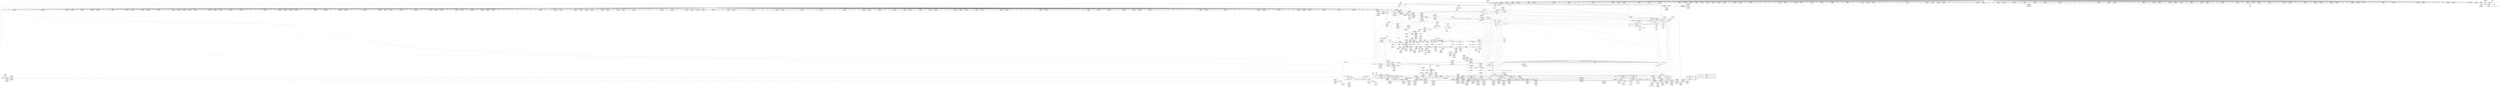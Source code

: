 digraph {
	CE0x4c77410 [shape=record,shape=Mrecord,label="{CE0x4c77410|i64_4|*Constant*}"]
	CE0x4bef870 [shape=record,shape=Mrecord,label="{CE0x4bef870|696:_%struct.xfrm_sec_ctx*,_:_CRE_491,492_}"]
	CE0x4bd4620 [shape=record,shape=Mrecord,label="{CE0x4bd4620|696:_%struct.xfrm_sec_ctx*,_:_CRE_314,316_|*MultipleSource*|Function::selinux_xfrm_state_pol_flow_match&Arg::xp::|security/selinux/xfrm.c,184}"]
	CE0x4c68740 [shape=record,shape=Mrecord,label="{CE0x4c68740|i64_15|*Constant*|*SummSource*}"]
	CE0x4c1ef40 [shape=record,shape=Mrecord,label="{CE0x4c1ef40|864:_%struct.xfrm_sec_ctx*,_:_CRE_281,282_}"]
	CE0x4c4a900 [shape=record,shape=Mrecord,label="{CE0x4c4a900|16:_i32,_:_CRE_16,17_}"]
	CE0x4c19850 [shape=record,shape=Mrecord,label="{CE0x4c19850|864:_%struct.xfrm_sec_ctx*,_:_CRE_174,175_}"]
	CE0x4bd6fe0 [shape=record,shape=Mrecord,label="{CE0x4bd6fe0|696:_%struct.xfrm_sec_ctx*,_:_CRE_376,384_|*MultipleSource*|Function::selinux_xfrm_state_pol_flow_match&Arg::xp::|security/selinux/xfrm.c,184}"]
	CE0x4c09980 [shape=record,shape=Mrecord,label="{CE0x4c09980|i64*_getelementptr_inbounds_(_7_x_i64_,_7_x_i64_*___llvm_gcov_ctr16,_i64_0,_i64_6)|*Constant*}"]
	CE0x4bc2af0 [shape=record,shape=Mrecord,label="{CE0x4bc2af0|selinux_xfrm_state_pol_flow_match:tmp1|*SummSource*}"]
	CE0x4c097e0 [shape=record,shape=Mrecord,label="{CE0x4c097e0|i1_false|*Constant*|*SummSource*}"]
	CE0x4c61310 [shape=record,shape=Mrecord,label="{CE0x4c61310|i64*_getelementptr_inbounds_(_20_x_i64_,_20_x_i64_*___llvm_gcov_ctr3,_i64_0,_i64_18)|*Constant*|*SummSink*}"]
	CE0x4bc3e60 [shape=record,shape=Mrecord,label="{CE0x4bc3e60|696:_%struct.xfrm_sec_ctx*,_:_CRE_293,294_}"]
	CE0x4bdf640 [shape=record,shape=Mrecord,label="{CE0x4bdf640|selinux_xfrm_state_pol_flow_match:if.then|*SummSink*}"]
	CE0x4c163c0 [shape=record,shape=Mrecord,label="{CE0x4c163c0|864:_%struct.xfrm_sec_ctx*,_:_CRE_139,140_}"]
	CE0x4be0000 [shape=record,shape=Mrecord,label="{CE0x4be0000|696:_%struct.xfrm_sec_ctx*,_:_CRE_513,514_}"]
	CE0x4c686d0 [shape=record,shape=Mrecord,label="{CE0x4c686d0|i64_15|*Constant*}"]
	CE0x4c3e0f0 [shape=record,shape=Mrecord,label="{CE0x4c3e0f0|selinux_authorizable_ctx:ctx|Function::selinux_authorizable_ctx&Arg::ctx::}"]
	CE0x4c3c010 [shape=record,shape=Mrecord,label="{CE0x4c3c010|selinux_authorizable_ctx:tmp10|security/selinux/xfrm.c,64}"]
	CE0x4c70ff0 [shape=record,shape=Mrecord,label="{CE0x4c70ff0|avc_has_perm:ssid|Function::avc_has_perm&Arg::ssid::|*SummSink*}"]
	CE0x4c177c0 [shape=record,shape=Mrecord,label="{CE0x4c177c0|864:_%struct.xfrm_sec_ctx*,_:_CRE_161,162_}"]
	CE0x4c623f0 [shape=record,shape=Mrecord,label="{CE0x4c623f0|selinux_xfrm_state_pol_flow_match:tmp41|security/selinux/xfrm.c,203|*SummSink*}"]
	CE0x4c55a40 [shape=record,shape=Mrecord,label="{CE0x4c55a40|selinux_xfrm_state_pol_flow_match:tobool9|security/selinux/xfrm.c,196|*SummSource*}"]
	CE0x4c3d190 [shape=record,shape=Mrecord,label="{CE0x4c3d190|selinux_authorizable_ctx:tmp8|security/selinux/xfrm.c,64|*SummSink*}"]
	CE0x4be6eb0 [shape=record,shape=Mrecord,label="{CE0x4be6eb0|i64*_getelementptr_inbounds_(_20_x_i64_,_20_x_i64_*___llvm_gcov_ctr3,_i64_0,_i64_6)|*Constant*|*SummSink*}"]
	CE0x4bdfd00 [shape=record,shape=Mrecord,label="{CE0x4bdfd00|696:_%struct.xfrm_sec_ctx*,_:_CRE_509,510_}"]
	CE0x4c18ac0 [shape=record,shape=Mrecord,label="{CE0x4c18ac0|avc_has_perm:auditdata|Function::avc_has_perm&Arg::auditdata::|*SummSource*}"]
	CE0x4be65e0 [shape=record,shape=Mrecord,label="{CE0x4be65e0|i64_15|*Constant*|*SummSink*}"]
	CE0x4bd0060 [shape=record,shape=Mrecord,label="{CE0x4bd0060|864:_%struct.xfrm_sec_ctx*,_:_CRE_109,110_}"]
	CE0x4c0a540 [shape=record,shape=Mrecord,label="{CE0x4c0a540|864:_%struct.xfrm_sec_ctx*,_:_CRE_528,536_|*MultipleSource*|Function::selinux_xfrm_state_pol_flow_match&Arg::x::|security/selinux/xfrm.c,185}"]
	CE0x4c66a10 [shape=record,shape=Mrecord,label="{CE0x4c66a10|16:_i32,_:_CRE_49,50_}"]
	CE0x4c69860 [shape=record,shape=Mrecord,label="{CE0x4c69860|i64*_getelementptr_inbounds_(_20_x_i64_,_20_x_i64_*___llvm_gcov_ctr3,_i64_0,_i64_17)|*Constant*|*SummSource*}"]
	CE0x4c0eba0 [shape=record,shape=Mrecord,label="{CE0x4c0eba0|864:_%struct.xfrm_sec_ctx*,_:_CRE_744,752_|*MultipleSource*|Function::selinux_xfrm_state_pol_flow_match&Arg::x::|security/selinux/xfrm.c,185}"]
	CE0x4c470e0 [shape=record,shape=Mrecord,label="{CE0x4c470e0|selinux_authorizable_xfrm:entry|*SummSource*}"]
	CE0x4bdd340 [shape=record,shape=Mrecord,label="{CE0x4bdd340|696:_%struct.xfrm_sec_ctx*,_:_CRE_560,568_|*MultipleSource*|Function::selinux_xfrm_state_pol_flow_match&Arg::xp::|security/selinux/xfrm.c,184}"]
	CE0x4c67410 [shape=record,shape=Mrecord,label="{CE0x4c67410|16:_i32,_:_CRE_59,60_}"]
	CE0x4c711a0 [shape=record,shape=Mrecord,label="{CE0x4c711a0|avc_has_perm:tsid|Function::avc_has_perm&Arg::tsid::|*SummSource*}"]
	CE0x4bcd1e0 [shape=record,shape=Mrecord,label="{CE0x4bcd1e0|696:_%struct.xfrm_sec_ctx*,_:_CRE_301,302_}"]
	CE0x4c4a400 [shape=record,shape=Mrecord,label="{CE0x4c4a400|16:_i32,_:_CRE_11,12_}"]
	CE0x4bb7880 [shape=record,shape=Mrecord,label="{CE0x4bb7880|864:_%struct.xfrm_sec_ctx*,_:_CRE_123,124_}"]
	CE0x4c60d10 [shape=record,shape=Mrecord,label="{CE0x4c60d10|selinux_xfrm_state_pol_flow_match:fl|Function::selinux_xfrm_state_pol_flow_match&Arg::fl::|*SummSource*}"]
	CE0x4c61cc0 [shape=record,shape=Mrecord,label="{CE0x4c61cc0|selinux_xfrm_state_pol_flow_match:tmp43|security/selinux/xfrm.c,208}"]
	CE0x4c6e930 [shape=record,shape=Mrecord,label="{CE0x4c6e930|selinux_xfrm_state_pol_flow_match:flowic_secid18|security/selinux/xfrm.c,208}"]
	CE0x4c6ce40 [shape=record,shape=Mrecord,label="{CE0x4c6ce40|selinux_xfrm_state_pol_flow_match:u16|security/selinux/xfrm.c,208|*SummSink*}"]
	CE0x4bec4f0 [shape=record,shape=Mrecord,label="{CE0x4bec4f0|selinux_authorizable_ctx:tmp12|security/selinux/xfrm.c,65|*SummSink*}"]
	CE0x4c139d0 [shape=record,shape=Mrecord,label="{CE0x4c139d0|i64*_getelementptr_inbounds_(_20_x_i64_,_20_x_i64_*___llvm_gcov_ctr3,_i64_0,_i64_6)|*Constant*|*SummSource*}"]
	CE0x4c17f80 [shape=record,shape=Mrecord,label="{CE0x4c17f80|864:_%struct.xfrm_sec_ctx*,_:_CRE_166,167_}"]
	CE0x4c17e40 [shape=record,shape=Mrecord,label="{CE0x4c17e40|864:_%struct.xfrm_sec_ctx*,_:_CRE_165,166_}"]
	CE0x4c3acc0 [shape=record,shape=Mrecord,label="{CE0x4c3acc0|selinux_authorizable_ctx:conv|security/selinux/xfrm.c,64}"]
	CE0x4c49860 [shape=record,shape=Mrecord,label="{CE0x4c49860|16:_i32,_:_CRE_0,1_}"]
	CE0x60c9c50 [shape=record,shape=Mrecord,label="{CE0x60c9c50|selinux_xfrm_state_pol_flow_match:if.else4|*SummSink*}"]
	CE0x4be72f0 [shape=record,shape=Mrecord,label="{CE0x4be72f0|selinux_xfrm_state_pol_flow_match:tmp14|security/selinux/xfrm.c,190|*SummSource*}"]
	CE0x4bb8690 [shape=record,shape=Mrecord,label="{CE0x4bb8690|selinux_xfrm_state_pol_flow_match:return}"]
	CE0x4c4ae00 [shape=record,shape=Mrecord,label="{CE0x4c4ae00|16:_i32,_:_CRE_21,22_}"]
	CE0x4c4bc00 [shape=record,shape=Mrecord,label="{CE0x4c4bc00|16:_i32,_:_CRE_35,36_}"]
	CE0x4c67110 [shape=record,shape=Mrecord,label="{CE0x4c67110|16:_i32,_:_CRE_56,57_}"]
	CE0x4bf1be0 [shape=record,shape=Mrecord,label="{CE0x4bf1be0|696:_%struct.xfrm_sec_ctx*,_:_CRE_392,400_|*MultipleSource*|Function::selinux_xfrm_state_pol_flow_match&Arg::xp::|security/selinux/xfrm.c,184}"]
	CE0x4c16780 [shape=record,shape=Mrecord,label="{CE0x4c16780|864:_%struct.xfrm_sec_ctx*,_:_CRE_142,143_}"]
	CE0x4bc5220 [shape=record,shape=Mrecord,label="{CE0x4bc5220|864:_%struct.xfrm_sec_ctx*,_:_CRE_14,15_}"]
	CE0x4be5c70 [shape=record,shape=Mrecord,label="{CE0x4be5c70|696:_%struct.xfrm_sec_ctx*,_:_CRE_534,535_}"]
	CE0x4c47790 [shape=record,shape=Mrecord,label="{CE0x4c47790|selinux_xfrm_state_pol_flow_match:tmp21|security/selinux/xfrm.c,194|*SummSink*}"]
	CE0x4be9410 [shape=record,shape=Mrecord,label="{CE0x4be9410|i32_40|*Constant*}"]
	CE0x4c67610 [shape=record,shape=Mrecord,label="{CE0x4c67610|16:_i32,_:_CRE_61,62_}"]
	CE0x4c57360 [shape=record,shape=Mrecord,label="{CE0x4c57360|selinux_xfrm_state_pol_flow_match:tmp18|security/selinux/xfrm.c,192}"]
	CE0x4bb7240 [shape=record,shape=Mrecord,label="{CE0x4bb7240|864:_%struct.xfrm_sec_ctx*,_:_CRE_118,119_}"]
	CE0x4bd3a00 [shape=record,shape=Mrecord,label="{CE0x4bd3a00|864:_%struct.xfrm_sec_ctx*,_:_CRE_90,91_}"]
	CE0x4bcbb20 [shape=record,shape=Mrecord,label="{CE0x4bcbb20|selinux_xfrm_state_pol_flow_match:if.then3}"]
	CE0x4bb79c0 [shape=record,shape=Mrecord,label="{CE0x4bb79c0|864:_%struct.xfrm_sec_ctx*,_:_CRE_124,125_}"]
	CE0x4c39c50 [shape=record,shape=Mrecord,label="{CE0x4c39c50|_call_void_mcount()_#3|*SummSource*}"]
	CE0x4c05d70 [shape=record,shape=Mrecord,label="{CE0x4c05d70|864:_%struct.xfrm_sec_ctx*,_:_CRE_336,344_|*MultipleSource*|Function::selinux_xfrm_state_pol_flow_match&Arg::x::|security/selinux/xfrm.c,185}"]
	CE0x4c68fe0 [shape=record,shape=Mrecord,label="{CE0x4c68fe0|selinux_xfrm_state_pol_flow_match:tmp35|security/selinux/xfrm.c,202}"]
	CE0x4c44580 [shape=record,shape=Mrecord,label="{CE0x4c44580|selinux_xfrm_state_pol_flow_match:tmp16|*LoadInst*|security/selinux/xfrm.c,192|*SummSource*}"]
	CE0x4c66010 [shape=record,shape=Mrecord,label="{CE0x4c66010|16:_i32,_:_CRE_39,40_}"]
	CE0x4c49df0 [shape=record,shape=Mrecord,label="{CE0x4c49df0|selinux_xfrm_state_pol_flow_match:__fl_common|security/selinux/xfrm.c,202|*SummSink*}"]
	CE0x4bd3d60 [shape=record,shape=Mrecord,label="{CE0x4bd3d60|selinux_authorizable_xfrm:tmp2|*SummSource*}"]
	CE0x4bdc930 [shape=record,shape=Mrecord,label="{CE0x4bdc930|696:_%struct.xfrm_sec_ctx*,_:_CRE_543,544_}"]
	CE0x4c1ed40 [shape=record,shape=Mrecord,label="{CE0x4c1ed40|864:_%struct.xfrm_sec_ctx*,_:_CRE_279,280_}"]
	CE0x4bda080 [shape=record,shape=Mrecord,label="{CE0x4bda080|864:_%struct.xfrm_sec_ctx*,_:_CRE_464,472_|*MultipleSource*|Function::selinux_xfrm_state_pol_flow_match&Arg::x::|security/selinux/xfrm.c,185}"]
	CE0x4c37390 [shape=record,shape=Mrecord,label="{CE0x4c37390|selinux_authorizable_ctx:tmp4|security/selinux/xfrm.c,63|*SummSource*}"]
	CE0x4c1a4d0 [shape=record,shape=Mrecord,label="{CE0x4c1a4d0|864:_%struct.xfrm_sec_ctx*,_:_CRE_184,185_}"]
	CE0x4c12e30 [shape=record,shape=Mrecord,label="{CE0x4c12e30|selinux_xfrm_state_pol_flow_match:tmp12|security/selinux/xfrm.c,187}"]
	CE0x4c17540 [shape=record,shape=Mrecord,label="{CE0x4c17540|864:_%struct.xfrm_sec_ctx*,_:_CRE_152,156_|*MultipleSource*|Function::selinux_xfrm_state_pol_flow_match&Arg::x::|security/selinux/xfrm.c,185}"]
	CE0x4bdb9f0 [shape=record,shape=Mrecord,label="{CE0x4bdb9f0|696:_%struct.xfrm_sec_ctx*,_:_CRE_550,551_}"]
	CE0x4bcea10 [shape=record,shape=Mrecord,label="{CE0x4bcea10|selinux_xfrm_state_pol_flow_match:if.else4}"]
	CE0x4c3d8d0 [shape=record,shape=Mrecord,label="{CE0x4c3d8d0|GLOBAL:selinux_authorizable_ctx|*Constant*}"]
	CE0x4bd6040 [shape=record,shape=Mrecord,label="{CE0x4bd6040|selinux_authorizable_xfrm:tmp|*SummSink*}"]
	CE0x4bef630 [shape=record,shape=Mrecord,label="{CE0x4bef630|696:_%struct.xfrm_sec_ctx*,_:_CRE_488,489_}"]
	CE0x4c3dc50 [shape=record,shape=Mrecord,label="{CE0x4c3dc50|GLOBAL:selinux_authorizable_ctx|*Constant*|*SummSink*}"]
	CE0x4bf55d0 [shape=record,shape=Mrecord,label="{CE0x4bf55d0|_call_void_mcount()_#3}"]
	CE0x4c45cc0 [shape=record,shape=Mrecord,label="{CE0x4c45cc0|selinux_xfrm_state_pol_flow_match:call|security/selinux/xfrm.c,196|*SummSource*}"]
	CE0x4c0e0e0 [shape=record,shape=Mrecord,label="{CE0x4c0e0e0|864:_%struct.xfrm_sec_ctx*,_:_CRE_710,711_}"]
	CE0x4c54090 [shape=record,shape=Mrecord,label="{CE0x4c54090|i64*_getelementptr_inbounds_(_20_x_i64_,_20_x_i64_*___llvm_gcov_ctr3,_i64_0,_i64_12)|*Constant*}"]
	CE0x4bb74c0 [shape=record,shape=Mrecord,label="{CE0x4bb74c0|864:_%struct.xfrm_sec_ctx*,_:_CRE_120,121_}"]
	CE0x4bd5b20 [shape=record,shape=Mrecord,label="{CE0x4bd5b20|selinux_authorizable_xfrm:tmp4|*LoadInst*|security/selinux/xfrm.c,73|*SummSink*}"]
	CE0x4bcf510 [shape=record,shape=Mrecord,label="{CE0x4bcf510|selinux_xfrm_state_pol_flow_match:tobool|security/selinux/xfrm.c,184}"]
	CE0x4c05070 [shape=record,shape=Mrecord,label="{CE0x4c05070|864:_%struct.xfrm_sec_ctx*,_:_CRE_292,296_|*MultipleSource*|Function::selinux_xfrm_state_pol_flow_match&Arg::x::|security/selinux/xfrm.c,185}"]
	CE0x4bec380 [shape=record,shape=Mrecord,label="{CE0x4bec380|selinux_authorizable_ctx:tmp12|security/selinux/xfrm.c,65|*SummSource*}"]
	CE0x4c15430 [shape=record,shape=Mrecord,label="{CE0x4c15430|selinux_xfrm_state_pol_flow_match:tmp30|*SummSource*}"]
	CE0x4bde250 [shape=record,shape=Mrecord,label="{CE0x4bde250|selinux_xfrm_state_pol_flow_match:if.then14|*SummSink*}"]
	CE0x4c08cc0 [shape=record,shape=Mrecord,label="{CE0x4c08cc0|selinux_authorizable_ctx:conv2|security/selinux/xfrm.c,65|*SummSource*}"]
	CE0x4bc8450 [shape=record,shape=Mrecord,label="{CE0x4bc8450|864:_%struct.xfrm_sec_ctx*,_:_CRE_131,132_}"]
	CE0x4c531e0 [shape=record,shape=Mrecord,label="{CE0x4c531e0|selinux_xfrm_state_pol_flow_match:tmp24|security/selinux/xfrm.c,196|*SummSource*}"]
	CE0x4c1b150 [shape=record,shape=Mrecord,label="{CE0x4c1b150|864:_%struct.xfrm_sec_ctx*,_:_CRE_194,196_|*MultipleSource*|Function::selinux_xfrm_state_pol_flow_match&Arg::x::|security/selinux/xfrm.c,185}"]
	CE0x4c18e60 [shape=record,shape=Mrecord,label="{CE0x4c18e60|avc_has_perm:auditdata|Function::avc_has_perm&Arg::auditdata::}"]
	CE0x4be24e0 [shape=record,shape=Mrecord,label="{CE0x4be24e0|696:_%struct.xfrm_sec_ctx*,_:_CRE_48,52_|*MultipleSource*|Function::selinux_xfrm_state_pol_flow_match&Arg::xp::|security/selinux/xfrm.c,184}"]
	CE0x4c60770 [shape=record,shape=Mrecord,label="{CE0x4c60770|16:_i32,_:_CRE_4,5_}"]
	CE0x4c4d3d0 [shape=record,shape=Mrecord,label="{CE0x4c4d3d0|selinux_xfrm_state_pol_flow_match:tmp19|security/selinux/xfrm.c,192|*SummSource*}"]
	CE0x4c47f70 [shape=record,shape=Mrecord,label="{CE0x4c47f70|selinux_xfrm_state_pol_flow_match:tmp32|*SummSource*}"]
	CE0x4be6c80 [shape=record,shape=Mrecord,label="{CE0x4be6c80|selinux_xfrm_state_pol_flow_match:tmp37|security/selinux/xfrm.c,202|*SummSink*}"]
	CE0x4c6f1a0 [shape=record,shape=Mrecord,label="{CE0x4c6f1a0|selinux_xfrm_state_pol_flow_match:call19|security/selinux/xfrm.c,208}"]
	CE0x4c1d740 [shape=record,shape=Mrecord,label="{CE0x4c1d740|864:_%struct.xfrm_sec_ctx*,_:_CRE_256,264_|*MultipleSource*|Function::selinux_xfrm_state_pol_flow_match&Arg::x::|security/selinux/xfrm.c,185}"]
	CE0x4bd0420 [shape=record,shape=Mrecord,label="{CE0x4bd0420|864:_%struct.xfrm_sec_ctx*,_:_CRE_112,113_}"]
	CE0x4bcbf90 [shape=record,shape=Mrecord,label="{CE0x4bcbf90|selinux_xfrm_state_pol_flow_match:tmp2|*LoadInst*|security/selinux/xfrm.c,184|*SummSink*}"]
	CE0x4c0e5e0 [shape=record,shape=Mrecord,label="{CE0x4c0e5e0|864:_%struct.xfrm_sec_ctx*,_:_CRE_720,728_|*MultipleSource*|Function::selinux_xfrm_state_pol_flow_match&Arg::x::|security/selinux/xfrm.c,185}"]
	CE0x4c15640 [shape=record,shape=Mrecord,label="{CE0x4c15640|i64*_getelementptr_inbounds_(_20_x_i64_,_20_x_i64_*___llvm_gcov_ctr3,_i64_0,_i64_14)|*Constant*}"]
	"CONST[source:0(mediator),value:0(static)][purpose:{operation}][SnkIdx:3]"
	CE0x4bef1d0 [shape=record,shape=Mrecord,label="{CE0x4bef1d0|COLLAPSED:_GCMRE___llvm_gcov_ctr17246_internal_global_2_x_i64_zeroinitializer:_elem_0:default:}"]
	CE0x4c19d50 [shape=record,shape=Mrecord,label="{CE0x4c19d50|864:_%struct.xfrm_sec_ctx*,_:_CRE_178,179_}"]
	CE0x4c40c30 [shape=record,shape=Mrecord,label="{CE0x4c40c30|selinux_authorizable_ctx:tmp2|security/selinux/xfrm.c,63|*SummSink*}"]
	CE0x4c4ca80 [shape=record,shape=Mrecord,label="{CE0x4c4ca80|selinux_xfrm_state_pol_flow_match:tmp17|security/selinux/xfrm.c,192|*SummSource*}"]
	CE0x4bc8810 [shape=record,shape=Mrecord,label="{CE0x4bc8810|864:_%struct.xfrm_sec_ctx*,_:_CRE_134,135_}"]
	CE0x4c60c40 [shape=record,shape=Mrecord,label="{CE0x4c60c40|selinux_xfrm_state_pol_flow_match:fl|Function::selinux_xfrm_state_pol_flow_match&Arg::fl::}"]
	CE0x4bff4b0 [shape=record,shape=Mrecord,label="{CE0x4bff4b0|696:_%struct.xfrm_sec_ctx*,_:_CRE_224,232_|*MultipleSource*|Function::selinux_xfrm_state_pol_flow_match&Arg::xp::|security/selinux/xfrm.c,184}"]
	CE0x4bcee80 [shape=record,shape=Mrecord,label="{CE0x4bcee80|selinux_xfrm_state_pol_flow_match:tmp1|*SummSink*}"]
	CE0x4c4cf40 [shape=record,shape=Mrecord,label="{CE0x4c4cf40|selinux_xfrm_state_pol_flow_match:tmp18|security/selinux/xfrm.c,192|*SummSink*}"]
	CE0x4bd0980 [shape=record,shape=Mrecord,label="{CE0x4bd0980|696:_%struct.xfrm_sec_ctx*,_:_CRE_538,539_}"]
	CE0x4bc9810 [shape=record,shape=Mrecord,label="{CE0x4bc9810|864:_%struct.xfrm_sec_ctx*,_:_CRE_12,13_}"]
	CE0x4c66510 [shape=record,shape=Mrecord,label="{CE0x4c66510|16:_i32,_:_CRE_44,45_}"]
	CE0x4be1d20 [shape=record,shape=Mrecord,label="{CE0x4be1d20|696:_%struct.xfrm_sec_ctx*,_:_CRE_495,496_}"]
	CE0x4c4aa00 [shape=record,shape=Mrecord,label="{CE0x4c4aa00|16:_i32,_:_CRE_17,18_}"]
	CE0x4c15b90 [shape=record,shape=Mrecord,label="{CE0x4c15b90|i64*_getelementptr_inbounds_(_20_x_i64_,_20_x_i64_*___llvm_gcov_ctr3,_i64_0,_i64_14)|*Constant*|*SummSink*}"]
	CE0x4bcc650 [shape=record,shape=Mrecord,label="{CE0x4bcc650|i32_0|*Constant*|*SummSource*}"]
	CE0x4c748d0 [shape=record,shape=Mrecord,label="{CE0x4c748d0|selinux_xfrm_state_pol_flow_match:tmp46|security/selinux/xfrm.c,211|*SummSink*}"]
	CE0x4c72200 [shape=record,shape=Mrecord,label="{CE0x4c72200|avc_has_perm:auditdata|Function::avc_has_perm&Arg::auditdata::|*SummSink*}"]
	CE0x4bce800 [shape=record,shape=Mrecord,label="{CE0x4bce800|selinux_xfrm_state_pol_flow_match:if.else4|*SummSource*}"]
	CE0x4bc55e0 [shape=record,shape=Mrecord,label="{CE0x4bc55e0|864:_%struct.xfrm_sec_ctx*,_:_CRE_17,18_}"]
	CE0x4bf6c70 [shape=record,shape=Mrecord,label="{CE0x4bf6c70|864:_%struct.xfrm_sec_ctx*,_:_CRE_94,95_}"]
	CE0x4be4110 [shape=record,shape=Mrecord,label="{CE0x4be4110|864:_%struct.xfrm_sec_ctx*,_:_CRE_77,78_}"]
	CE0x4bf6ef0 [shape=record,shape=Mrecord,label="{CE0x4bf6ef0|864:_%struct.xfrm_sec_ctx*,_:_CRE_96,97_}"]
	CE0x4c4c490 [shape=record,shape=Mrecord,label="{CE0x4c4c490|i64_4|*Constant*|*SummSink*}"]
	CE0x4c1f440 [shape=record,shape=Mrecord,label="{CE0x4c1f440|864:_%struct.xfrm_sec_ctx*,_:_CRE_285,286_}"]
	CE0x4bc3fe0 [shape=record,shape=Mrecord,label="{CE0x4bc3fe0|696:_%struct.xfrm_sec_ctx*,_:_CRE_299,300_}"]
	CE0x4c55fb0 [shape=record,shape=Mrecord,label="{CE0x4c55fb0|i64_10|*Constant*|*SummSink*}"]
	CE0x4be4390 [shape=record,shape=Mrecord,label="{CE0x4be4390|864:_%struct.xfrm_sec_ctx*,_:_CRE_79,80_}"]
	CE0x4c16a00 [shape=record,shape=Mrecord,label="{CE0x4c16a00|864:_%struct.xfrm_sec_ctx*,_:_CRE_144,145_}"]
	CE0x4c4bf70 [shape=record,shape=Mrecord,label="{CE0x4c4bf70|selinux_xfrm_state_pol_flow_match:tobool2|security/selinux/xfrm.c,185|*SummSink*}"]
	CE0x4bd0700 [shape=record,shape=Mrecord,label="{CE0x4bd0700|696:_%struct.xfrm_sec_ctx*,_:_CRE_536,537_}"]
	CE0x4c0af40 [shape=record,shape=Mrecord,label="{CE0x4c0af40|864:_%struct.xfrm_sec_ctx*,_:_CRE_560,576_|*MultipleSource*|Function::selinux_xfrm_state_pol_flow_match&Arg::x::|security/selinux/xfrm.c,185}"]
	CE0x4bdd4c0 [shape=record,shape=Mrecord,label="{CE0x4bdd4c0|696:_%struct.xfrm_sec_ctx*,_:_CRE_576,584_|*MultipleSource*|Function::selinux_xfrm_state_pol_flow_match&Arg::xp::|security/selinux/xfrm.c,184}"]
	CE0x4be9520 [shape=record,shape=Mrecord,label="{CE0x4be9520|selinux_authorizable_xfrm:security|security/selinux/xfrm.c,73|*SummSource*}"]
	CE0x4c15230 [shape=record,shape=Mrecord,label="{CE0x4c15230|selinux_xfrm_state_pol_flow_match:tmp30}"]
	CE0x4c0cb40 [shape=record,shape=Mrecord,label="{CE0x4c0cb40|864:_%struct.xfrm_sec_ctx*,_:_CRE_680,688_|*MultipleSource*|Function::selinux_xfrm_state_pol_flow_match&Arg::x::|security/selinux/xfrm.c,185}"]
	CE0x4bc3ac0 [shape=record,shape=Mrecord,label="{CE0x4bc3ac0|selinux_xfrm_state_pol_flow_match:if.then7|*SummSink*}"]
	CE0x4bf18b0 [shape=record,shape=Mrecord,label="{CE0x4bf18b0|selinux_authorizable_xfrm:tmp3|*SummSource*}"]
	CE0x4bd3500 [shape=record,shape=Mrecord,label="{CE0x4bd3500|864:_%struct.xfrm_sec_ctx*,_:_CRE_86,87_}"]
	CE0x4bf7170 [shape=record,shape=Mrecord,label="{CE0x4bf7170|864:_%struct.xfrm_sec_ctx*,_:_CRE_98,99_}"]
	CE0x4be1760 [shape=record,shape=Mrecord,label="{CE0x4be1760|696:_%struct.xfrm_sec_ctx*,_:_CRE_672,680_|*MultipleSource*|Function::selinux_xfrm_state_pol_flow_match&Arg::xp::|security/selinux/xfrm.c,184}"]
	CE0x4be8a40 [shape=record,shape=Mrecord,label="{CE0x4be8a40|696:_%struct.xfrm_sec_ctx*,_:_CRE_540,541_}"]
	CE0x4c53d70 [shape=record,shape=Mrecord,label="{CE0x4c53d70|selinux_xfrm_state_pol_flow_match:tmp26|security/selinux/xfrm.c,196|*SummSource*}"]
	CE0x4bcbd90 [shape=record,shape=Mrecord,label="{CE0x4bcbd90|selinux_xfrm_state_pol_flow_match:tmp2|*LoadInst*|security/selinux/xfrm.c,184|*SummSource*}"]
	CE0x4c53810 [shape=record,shape=Mrecord,label="{CE0x4c53810|selinux_xfrm_state_pol_flow_match:tmp25|security/selinux/xfrm.c,196|*SummSource*}"]
	CE0x4c66f10 [shape=record,shape=Mrecord,label="{CE0x4c66f10|16:_i32,_:_CRE_54,55_}"]
	"CONST[source:0(mediator),value:2(dynamic)][purpose:{subject}][SnkIdx:0]"
	CE0x4bd60d0 [shape=record,shape=Mrecord,label="{CE0x4bd60d0|i64_1|*Constant*}"]
	CE0x4bcfca0 [shape=record,shape=Mrecord,label="{CE0x4bcfca0|864:_%struct.xfrm_sec_ctx*,_:_CRE_106,107_}"]
	CE0x4c05f70 [shape=record,shape=Mrecord,label="{CE0x4c05f70|864:_%struct.xfrm_sec_ctx*,_:_CRE_344,352_|*MultipleSource*|Function::selinux_xfrm_state_pol_flow_match&Arg::x::|security/selinux/xfrm.c,185}"]
	CE0x4c4b400 [shape=record,shape=Mrecord,label="{CE0x4c4b400|16:_i32,_:_CRE_27,28_}"]
	CE0x4c3f640 [shape=record,shape=Mrecord,label="{CE0x4c3f640|selinux_authorizable_ctx:ctx_doi|security/selinux/xfrm.c,64|*SummSink*}"]
	CE0x4c0d3a0 [shape=record,shape=Mrecord,label="{CE0x4c0d3a0|864:_%struct.xfrm_sec_ctx*,_:_CRE_699,700_}"]
	CE0x4c5e840 [shape=record,shape=Mrecord,label="{CE0x4c5e840|selinux_authorizable_ctx:land.ext|security/selinux/xfrm.c,64|*SummSink*}"]
	CE0x4c4a800 [shape=record,shape=Mrecord,label="{CE0x4c4a800|16:_i32,_:_CRE_15,16_}"]
	CE0x4c68c90 [shape=record,shape=Mrecord,label="{CE0x4c68c90|i32_7|*Constant*|*SummSource*}"]
	CE0x4c3df00 [shape=record,shape=Mrecord,label="{CE0x4c3df00|selinux_authorizable_ctx:entry|*SummSource*}"]
	CE0x4bed310 [shape=record,shape=Mrecord,label="{CE0x4bed310|selinux_authorizable_ctx:bb|*SummSource*}"]
	CE0x4be59f0 [shape=record,shape=Mrecord,label="{CE0x4be59f0|696:_%struct.xfrm_sec_ctx*,_:_CRE_532,533_}"]
	CE0x4bcf240 [shape=record,shape=Mrecord,label="{CE0x4bcf240|i64_2|*Constant*}"]
	CE0x4be5710 [shape=record,shape=Mrecord,label="{CE0x4be5710|696:_%struct.xfrm_sec_ctx*,_:_CRE_632,640_|*MultipleSource*|Function::selinux_xfrm_state_pol_flow_match&Arg::xp::|security/selinux/xfrm.c,184}"]
	CE0x4bf3a80 [shape=record,shape=Mrecord,label="{CE0x4bf3a80|selinux_xfrm_state_pol_flow_match:tmp38|security/selinux/xfrm.c,202}"]
	CE0x4c476b0 [shape=record,shape=Mrecord,label="{CE0x4c476b0|selinux_xfrm_state_pol_flow_match:tmp21|security/selinux/xfrm.c,194}"]
	CE0x4befea0 [shape=record,shape=Mrecord,label="{CE0x4befea0|696:_%struct.xfrm_sec_ctx*,_:_CRE_324,328_|*MultipleSource*|Function::selinux_xfrm_state_pol_flow_match&Arg::xp::|security/selinux/xfrm.c,184}"]
	CE0x4c39b10 [shape=record,shape=Mrecord,label="{CE0x4c39b10|selinux_authorizable_ctx:tmp1|*SummSink*}"]
	CE0x4be1c60 [shape=record,shape=Mrecord,label="{CE0x4be1c60|696:_%struct.xfrm_sec_ctx*,_:_CRE_494,495_}"]
	CE0x4bda9e0 [shape=record,shape=Mrecord,label="{CE0x4bda9e0|i64*_getelementptr_inbounds_(_2_x_i64_,_2_x_i64_*___llvm_gcov_ctr17246,_i64_0,_i64_0)|*Constant*|*SummSource*}"]
	CE0x4bf54b0 [shape=record,shape=Mrecord,label="{CE0x4bf54b0|selinux_authorizable_xfrm:tmp3|*SummSink*}"]
	CE0x4bc8a90 [shape=record,shape=Mrecord,label="{CE0x4bc8a90|864:_%struct.xfrm_sec_ctx*,_:_CRE_136,137_}"]
	CE0x4be5510 [shape=record,shape=Mrecord,label="{CE0x4be5510|696:_%struct.xfrm_sec_ctx*,_:_CRE_616,632_|*MultipleSource*|Function::selinux_xfrm_state_pol_flow_match&Arg::xp::|security/selinux/xfrm.c,184}"]
	CE0x4c006c0 [shape=record,shape=Mrecord,label="{CE0x4c006c0|696:_%struct.xfrm_sec_ctx*,_:_CRE_200,208_|*MultipleSource*|Function::selinux_xfrm_state_pol_flow_match&Arg::xp::|security/selinux/xfrm.c,184}"]
	CE0x4c75590 [shape=record,shape=Mrecord,label="{CE0x4c75590|_ret_i32_%retval.0,_!dbg_!27749|security/selinux/xfrm.c,211|*SummSink*}"]
	CE0x4c39e30 [shape=record,shape=Mrecord,label="{CE0x4c39e30|%struct.xfrm_sec_ctx*_null|*Constant*}"]
	CE0x4bd2b10 [shape=record,shape=Mrecord,label="{CE0x4bd2b10|864:_%struct.xfrm_sec_ctx*,_:_CRE_69,70_}"]
	CE0x4c73180 [shape=record,shape=Mrecord,label="{CE0x4c73180|selinux_xfrm_state_pol_flow_match:cond|security/selinux/xfrm.c,208|*SummSink*}"]
	CE0x4c65d10 [shape=record,shape=Mrecord,label="{CE0x4c65d10|16:_i32,_:_CRE_36,37_}"]
	CE0x4bc46e0 [shape=record,shape=Mrecord,label="{CE0x4bc46e0|i32_40|*Constant*}"]
	CE0x4c04cb0 [shape=record,shape=Mrecord,label="{CE0x4c04cb0|864:_%struct.xfrm_sec_ctx*,_:_CRE_290,291_}"]
	CE0x4bf4940 [shape=record,shape=Mrecord,label="{CE0x4bf4940|696:_%struct.xfrm_sec_ctx*,_:_CRE_160,168_|*MultipleSource*|Function::selinux_xfrm_state_pol_flow_match&Arg::xp::|security/selinux/xfrm.c,184}"]
	CE0x4bf72b0 [shape=record,shape=Mrecord,label="{CE0x4bf72b0|864:_%struct.xfrm_sec_ctx*,_:_CRE_99,100_}"]
	CE0x4c6a380 [shape=record,shape=Mrecord,label="{CE0x4c6a380|selinux_xfrm_state_pol_flow_match:ctx_sid|security/selinux/xfrm.c,200}"]
	CE0x4bd6950 [shape=record,shape=Mrecord,label="{CE0x4bd6950|i64*_getelementptr_inbounds_(_2_x_i64_,_2_x_i64_*___llvm_gcov_ctr17246,_i64_0,_i64_1)|*Constant*}"]
	CE0x4bb8a00 [shape=record,shape=Mrecord,label="{CE0x4bb8a00|selinux_xfrm_state_pol_flow_match:xp|Function::selinux_xfrm_state_pol_flow_match&Arg::xp::}"]
	CE0x4bc1350 [shape=record,shape=Mrecord,label="{CE0x4bc1350|selinux_xfrm_state_pol_flow_match:bb|*SummSink*}"]
	CE0x4c65a10 [shape=record,shape=Mrecord,label="{CE0x4c65a10|selinux_xfrm_state_pol_flow_match:cmp|security/selinux/xfrm.c,202|*SummSink*}"]
	CE0x4c6a180 [shape=record,shape=Mrecord,label="{CE0x4c6a180|i32_3|*Constant*|*SummSource*}"]
	CE0x4c1a110 [shape=record,shape=Mrecord,label="{CE0x4c1a110|864:_%struct.xfrm_sec_ctx*,_:_CRE_181,182_}"]
	CE0x4be11e0 [shape=record,shape=Mrecord,label="{CE0x4be11e0|696:_%struct.xfrm_sec_ctx*,_:_CRE_640,656_|*MultipleSource*|Function::selinux_xfrm_state_pol_flow_match&Arg::xp::|security/selinux/xfrm.c,184}"]
	CE0x4c37450 [shape=record,shape=Mrecord,label="{CE0x4c37450|selinux_authorizable_ctx:tmp4|security/selinux/xfrm.c,63|*SummSink*}"]
	CE0x4bc7600 [shape=record,shape=Mrecord,label="{CE0x4bc7600|GLOBAL:__llvm_gcov_ctr3|Global_var:__llvm_gcov_ctr3|*SummSource*}"]
	CE0x4c1cb10 [shape=record,shape=Mrecord,label="{CE0x4c1cb10|864:_%struct.xfrm_sec_ctx*,_:_CRE_232,240_|*MultipleSource*|Function::selinux_xfrm_state_pol_flow_match&Arg::x::|security/selinux/xfrm.c,185}"]
	CE0x4c5f960 [shape=record,shape=Mrecord,label="{CE0x4c5f960|selinux_xfrm_state_pol_flow_match:ctx_sid|security/selinux/xfrm.c,200|*SummSink*}"]
	CE0x4bcb840 [shape=record,shape=Mrecord,label="{CE0x4bcb840|696:_%struct.xfrm_sec_ctx*,_:_CRE_529,530_}"]
	CE0x4c0c540 [shape=record,shape=Mrecord,label="{CE0x4c0c540|864:_%struct.xfrm_sec_ctx*,_:_CRE_656,664_|*MultipleSource*|Function::selinux_xfrm_state_pol_flow_match&Arg::x::|security/selinux/xfrm.c,185}"]
	CE0x4c0d820 [shape=record,shape=Mrecord,label="{CE0x4c0d820|864:_%struct.xfrm_sec_ctx*,_:_CRE_703,704_}"]
	CE0x60c9cc0 [shape=record,shape=Mrecord,label="{CE0x60c9cc0|selinux_xfrm_state_pol_flow_match:return|*SummSource*}"]
	CE0x4bea390 [shape=record,shape=Mrecord,label="{CE0x4bea390|selinux_authorizable_ctx:tmp2|security/selinux/xfrm.c,63|*SummSource*}"]
	CE0x4c6f2c0 [shape=record,shape=Mrecord,label="{CE0x4c6f2c0|selinux_xfrm_state_pol_flow_match:call19|security/selinux/xfrm.c,208|*SummSource*}"]
	CE0x4c0d1a0 [shape=record,shape=Mrecord,label="{CE0x4c0d1a0|864:_%struct.xfrm_sec_ctx*,_:_CRE_698,699_}"]
	CE0x4c3d440 [shape=record,shape=Mrecord,label="{CE0x4c3d440|selinux_authorizable_ctx:land.rhs}"]
	CE0x4bd2450 [shape=record,shape=Mrecord,label="{CE0x4bd2450|864:_%struct.xfrm_sec_ctx*,_:_CRE_56,60_|*MultipleSource*|Function::selinux_xfrm_state_pol_flow_match&Arg::x::|security/selinux/xfrm.c,185}"]
	"CONST[source:1(input),value:2(dynamic)][purpose:{object}][SrcIdx:2]"
	CE0x4c16500 [shape=record,shape=Mrecord,label="{CE0x4c16500|864:_%struct.xfrm_sec_ctx*,_:_CRE_140,141_}"]
	CE0x4bfbe80 [shape=record,shape=Mrecord,label="{CE0x4bfbe80|696:_%struct.xfrm_sec_ctx*,_:_CRE_256,260_|*MultipleSource*|Function::selinux_xfrm_state_pol_flow_match&Arg::xp::|security/selinux/xfrm.c,184}"]
	CE0x4bd1380 [shape=record,shape=Mrecord,label="{CE0x4bd1380|696:_%struct.xfrm_sec_ctx*,_:_CRE_44,48_|*MultipleSource*|Function::selinux_xfrm_state_pol_flow_match&Arg::xp::|security/selinux/xfrm.c,184}"]
	CE0x4c1ad90 [shape=record,shape=Mrecord,label="{CE0x4c1ad90|864:_%struct.xfrm_sec_ctx*,_:_CRE_191,192_}"]
	CE0x4be2e60 [shape=record,shape=Mrecord,label="{CE0x4be2e60|696:_%struct.xfrm_sec_ctx*,_:_CRE_290,291_}"]
	"CONST[source:1(input),value:2(dynamic)][purpose:{subject}][SrcIdx:3]"
	CE0x4c0d6e0 [shape=record,shape=Mrecord,label="{CE0x4c0d6e0|864:_%struct.xfrm_sec_ctx*,_:_CRE_702,703_}"]
	CE0x4bc9e60 [shape=record,shape=Mrecord,label="{CE0x4bc9e60|696:_%struct.xfrm_sec_ctx*,_:_CRE_281,282_}"]
	CE0x4c12150 [shape=record,shape=Mrecord,label="{CE0x4c12150|selinux_xfrm_state_pol_flow_match:tmp11|security/selinux/xfrm.c,185|*SummSource*}"]
	CE0x4c0bb40 [shape=record,shape=Mrecord,label="{CE0x4c0bb40|864:_%struct.xfrm_sec_ctx*,_:_CRE_624,628_|*MultipleSource*|Function::selinux_xfrm_state_pol_flow_match&Arg::x::|security/selinux/xfrm.c,185}"]
	CE0x4bc4850 [shape=record,shape=Mrecord,label="{CE0x4bc4850|i32_40|*Constant*|*SummSource*}"]
	CE0x4c35210 [shape=record,shape=Mrecord,label="{CE0x4c35210|selinux_authorizable_ctx:tmp10|security/selinux/xfrm.c,64|*SummSink*}"]
	CE0x4bcec70 [shape=record,shape=Mrecord,label="{CE0x4bcec70|selinux_xfrm_state_pol_flow_match:if.end|*SummSink*}"]
	CE0x4bc9330 [shape=record,shape=Mrecord,label="{CE0x4bc9330|864:_%struct.xfrm_sec_ctx*,_:_CRE_0,8_|*MultipleSource*|Function::selinux_xfrm_state_pol_flow_match&Arg::x::|security/selinux/xfrm.c,185}"]
	CE0x4be2f20 [shape=record,shape=Mrecord,label="{CE0x4be2f20|696:_%struct.xfrm_sec_ctx*,_:_CRE_291,292_}"]
	CE0x4c0ab40 [shape=record,shape=Mrecord,label="{CE0x4c0ab40|864:_%struct.xfrm_sec_ctx*,_:_CRE_548,552_|*MultipleSource*|Function::selinux_xfrm_state_pol_flow_match&Arg::x::|security/selinux/xfrm.c,185}"]
	CE0x4be3d50 [shape=record,shape=Mrecord,label="{CE0x4be3d50|864:_%struct.xfrm_sec_ctx*,_:_CRE_74,75_}"]
	CE0x4c70c10 [shape=record,shape=Mrecord,label="{CE0x4c70c10|avc_has_perm:entry|*SummSink*}"]
	CE0x4bc61f0 [shape=record,shape=Mrecord,label="{CE0x4bc61f0|696:_%struct.xfrm_sec_ctx*,_:_CRE_0,8_|*MultipleSource*|Function::selinux_xfrm_state_pol_flow_match&Arg::xp::|security/selinux/xfrm.c,184}"]
	CE0x4c4a300 [shape=record,shape=Mrecord,label="{CE0x4c4a300|16:_i32,_:_CRE_10,11_}"]
	CE0x4bd3640 [shape=record,shape=Mrecord,label="{CE0x4bd3640|864:_%struct.xfrm_sec_ctx*,_:_CRE_87,88_}"]
	CE0x4c4b500 [shape=record,shape=Mrecord,label="{CE0x4c4b500|16:_i32,_:_CRE_28,29_}"]
	CE0x4c4c0e0 [shape=record,shape=Mrecord,label="{CE0x4c4c0e0|i64_4|*Constant*|*SummSource*}"]
	CE0x4c67b10 [shape=record,shape=Mrecord,label="{CE0x4c67b10|selinux_xfrm_state_pol_flow_match:__fl_common|security/selinux/xfrm.c,202|*SummSource*}"]
	CE0x4bc3d50 [shape=record,shape=Mrecord,label="{CE0x4bc3d50|696:_%struct.xfrm_sec_ctx*,_:_CRE_292,293_}"]
	CE0x4bdcb70 [shape=record,shape=Mrecord,label="{CE0x4bdcb70|696:_%struct.xfrm_sec_ctx*,_:_CRE_545,546_}"]
	CE0x4c09ac0 [shape=record,shape=Mrecord,label="{CE0x4c09ac0|selinux_authorizable_ctx:tmp14}"]
	CE0x4bd3f40 [shape=record,shape=Mrecord,label="{CE0x4bd3f40|i64*_getelementptr_inbounds_(_2_x_i64_,_2_x_i64_*___llvm_gcov_ctr17246,_i64_0,_i64_1)|*Constant*|*SummSource*}"]
	CE0x4c0eda0 [shape=record,shape=Mrecord,label="{CE0x4c0eda0|864:_%struct.xfrm_sec_ctx*,_:_CRE_752,768_|*MultipleSource*|Function::selinux_xfrm_state_pol_flow_match&Arg::x::|security/selinux/xfrm.c,185}"]
	CE0x4bd47f0 [shape=record,shape=Mrecord,label="{CE0x4bd47f0|696:_%struct.xfrm_sec_ctx*,_:_CRE_316,318_|*MultipleSource*|Function::selinux_xfrm_state_pol_flow_match&Arg::xp::|security/selinux/xfrm.c,184}"]
	CE0x4bcb700 [shape=record,shape=Mrecord,label="{CE0x4bcb700|696:_%struct.xfrm_sec_ctx*,_:_CRE_528,529_}"]
	CE0x4bcc290 [shape=record,shape=Mrecord,label="{CE0x4bcc290|i64_2|*Constant*|*SummSource*}"]
	CE0x4c6dca0 [shape=record,shape=Mrecord,label="{CE0x4c6dca0|avc_has_perm:tclass|Function::avc_has_perm&Arg::tclass::|*SummSource*}"]
	CE0x4c6e470 [shape=record,shape=Mrecord,label="{CE0x4c6e470|avc_has_perm:requested|Function::avc_has_perm&Arg::requested::|*SummSource*}"]
	CE0x4bcd360 [shape=record,shape=Mrecord,label="{CE0x4bcd360|696:_%struct.xfrm_sec_ctx*,_:_CRE_303,304_}"]
	CE0x4c44510 [shape=record,shape=Mrecord,label="{CE0x4c44510|selinux_xfrm_state_pol_flow_match:tmp16|*LoadInst*|security/selinux/xfrm.c,192}"]
	CE0x4c196c0 [shape=record,shape=Mrecord,label="{CE0x4c196c0|864:_%struct.xfrm_sec_ctx*,_:_CRE_173,174_}"]
	CE0x4c66c10 [shape=record,shape=Mrecord,label="{CE0x4c66c10|16:_i32,_:_CRE_51,52_}"]
	CE0x4c6dd10 [shape=record,shape=Mrecord,label="{CE0x4c6dd10|avc_has_perm:tclass|Function::avc_has_perm&Arg::tclass::|*SummSink*}"]
	CE0x4c76600 [shape=record,shape=Mrecord,label="{CE0x4c76600|selinux_authorizable_ctx:tmp3|security/selinux/xfrm.c,63|*SummSink*}"]
	CE0x4c16f00 [shape=record,shape=Mrecord,label="{CE0x4c16f00|864:_%struct.xfrm_sec_ctx*,_:_CRE_148,149_}"]
	CE0x4c67fa0 [shape=record,shape=Mrecord,label="{CE0x4c67fa0|selinux_xfrm_state_pol_flow_match:tmp35|security/selinux/xfrm.c,202|*SummSink*}"]
	CE0x4bcd2a0 [shape=record,shape=Mrecord,label="{CE0x4bcd2a0|696:_%struct.xfrm_sec_ctx*,_:_CRE_302,303_}"]
	CE0x4c17680 [shape=record,shape=Mrecord,label="{CE0x4c17680|864:_%struct.xfrm_sec_ctx*,_:_CRE_156,157_|*MultipleSource*|Function::selinux_xfrm_state_pol_flow_match&Arg::x::|security/selinux/xfrm.c,185}"]
	CE0x4bdb770 [shape=record,shape=Mrecord,label="{CE0x4bdb770|696:_%struct.xfrm_sec_ctx*,_:_CRE_548,549_}"]
	CE0x4bb8530 [shape=record,shape=Mrecord,label="{CE0x4bb8530|selinux_xfrm_state_pol_flow_match:security|security/selinux/xfrm.c,184|*SummSource*}"]
	CE0x4c53af0 [shape=record,shape=Mrecord,label="{CE0x4c53af0|selinux_xfrm_state_pol_flow_match:tmp26|security/selinux/xfrm.c,196}"]
	CE0x4c3d590 [shape=record,shape=Mrecord,label="{CE0x4c3d590|selinux_authorizable_xfrm:call|security/selinux/xfrm.c,73|*SummSource*}"]
	CE0x4c01940 [shape=record,shape=Mrecord,label="{CE0x4c01940|696:_%struct.xfrm_sec_ctx*,_:_CRE_184,200_|*MultipleSource*|Function::selinux_xfrm_state_pol_flow_match&Arg::xp::|security/selinux/xfrm.c,184}"]
	CE0x4c4cb50 [shape=record,shape=Mrecord,label="{CE0x4c4cb50|selinux_xfrm_state_pol_flow_match:tmp17|security/selinux/xfrm.c,192|*SummSink*}"]
	CE0x4bf1300 [shape=record,shape=Mrecord,label="{CE0x4bf1300|696:_%struct.xfrm_sec_ctx*,_:_CRE_500,501_}"]
	CE0x4c3e3e0 [shape=record,shape=Mrecord,label="{CE0x4c3e3e0|selinux_authorizable_ctx:ctx|Function::selinux_authorizable_ctx&Arg::ctx::|*SummSink*}"]
	CE0x4c3e840 [shape=record,shape=Mrecord,label="{CE0x4c3e840|_ret_i32_%land.ext,_!dbg_!27723|security/selinux/xfrm.c,63|*SummSink*}"]
	CE0x4bf2990 [shape=record,shape=Mrecord,label="{CE0x4bf2990|696:_%struct.xfrm_sec_ctx*,_:_CRE_503,504_}"]
	CE0x4bbe8f0 [shape=record,shape=Mrecord,label="{CE0x4bbe8f0|selinux_xfrm_state_pol_flow_match:if.then3|*SummSink*}"]
	CE0x4c180c0 [shape=record,shape=Mrecord,label="{CE0x4c180c0|864:_%struct.xfrm_sec_ctx*,_:_CRE_167,168_}"]
	CE0x4bc3540 [shape=record,shape=Mrecord,label="{CE0x4bc3540|selinux_xfrm_state_pol_flow_match:if.else8}"]
	CE0x4c52bd0 [shape=record,shape=Mrecord,label="{CE0x4c52bd0|_ret_i32_%call,_!dbg_!27714|security/selinux/xfrm.c,73|*SummSource*}"]
	CE0x4c77800 [shape=record,shape=Mrecord,label="{CE0x4c77800|selinux_authorizable_ctx:tmp7|security/selinux/xfrm.c,64|*SummSource*}"]
	CE0x4c490b0 [shape=record,shape=Mrecord,label="{CE0x4c490b0|selinux_xfrm_state_pol_flow_match:tmp33|*LoadInst*|security/selinux/xfrm.c,200|*SummSink*}"]
	CE0x4bd66b0 [shape=record,shape=Mrecord,label="{CE0x4bd66b0|696:_%struct.xfrm_sec_ctx*,_:_CRE_485,486_}"]
	CE0x4c18340 [shape=record,shape=Mrecord,label="{CE0x4c18340|864:_%struct.xfrm_sec_ctx*,_:_CRE_169,170_}"]
	CE0x4c5f4b0 [shape=record,shape=Mrecord,label="{CE0x4c5f4b0|selinux_xfrm_state_pol_flow_match:ctx_sid|security/selinux/xfrm.c,200|*SummSource*}"]
	CE0x4c11760 [shape=record,shape=Mrecord,label="{CE0x4c11760|selinux_xfrm_state_pol_flow_match:tmp9|security/selinux/xfrm.c,185|*SummSink*}"]
	CE0x4c4ab00 [shape=record,shape=Mrecord,label="{CE0x4c4ab00|16:_i32,_:_CRE_18,19_}"]
	CE0x4c1cd10 [shape=record,shape=Mrecord,label="{CE0x4c1cd10|864:_%struct.xfrm_sec_ctx*,_:_CRE_240,248_|*MultipleSource*|Function::selinux_xfrm_state_pol_flow_match&Arg::x::|security/selinux/xfrm.c,185}"]
	CE0x4c68830 [shape=record,shape=Mrecord,label="{CE0x4c68830|selinux_xfrm_state_pol_flow_match:flowic_secid|security/selinux/xfrm.c,202}"]
	CE0x4bc7760 [shape=record,shape=Mrecord,label="{CE0x4bc7760|GLOBAL:__llvm_gcov_ctr3|Global_var:__llvm_gcov_ctr3|*SummSink*}"]
	CE0x4c471f0 [shape=record,shape=Mrecord,label="{CE0x4c471f0|selinux_authorizable_xfrm:entry|*SummSink*}"]
	CE0x4bdb5f0 [shape=record,shape=Mrecord,label="{CE0x4bdb5f0|696:_%struct.xfrm_sec_ctx*,_:_CRE_56,64_|*MultipleSource*|Function::selinux_xfrm_state_pol_flow_match&Arg::xp::|security/selinux/xfrm.c,184}"]
	CE0x4be4ce0 [shape=record,shape=Mrecord,label="{CE0x4be4ce0|696:_%struct.xfrm_sec_ctx*,_:_CRE_592,600_|*MultipleSource*|Function::selinux_xfrm_state_pol_flow_match&Arg::xp::|security/selinux/xfrm.c,184}"]
	CE0x4bf1cf0 [shape=record,shape=Mrecord,label="{CE0x4bf1cf0|696:_%struct.xfrm_sec_ctx*,_:_CRE_400,408_|*MultipleSource*|Function::selinux_xfrm_state_pol_flow_match&Arg::xp::|security/selinux/xfrm.c,184}"]
	CE0x4c45c50 [shape=record,shape=Mrecord,label="{CE0x4c45c50|selinux_xfrm_state_pol_flow_match:call|security/selinux/xfrm.c,196}"]
	CE0x4bf1180 [shape=record,shape=Mrecord,label="{CE0x4bf1180|696:_%struct.xfrm_sec_ctx*,_:_CRE_498,499_}"]
	CE0x4c47720 [shape=record,shape=Mrecord,label="{CE0x4c47720|selinux_xfrm_state_pol_flow_match:tmp21|security/selinux/xfrm.c,194|*SummSource*}"]
	CE0x4c52f10 [shape=record,shape=Mrecord,label="{CE0x4c52f10|selinux_xfrm_state_pol_flow_match:tobool9|security/selinux/xfrm.c,196|*SummSink*}"]
	CE0x4c15f20 [shape=record,shape=Mrecord,label="{CE0x4c15f20|selinux_xfrm_state_pol_flow_match:tmp31}"]
	CE0x4c65e10 [shape=record,shape=Mrecord,label="{CE0x4c65e10|16:_i32,_:_CRE_37,38_}"]
	CE0x4bd70f0 [shape=record,shape=Mrecord,label="{CE0x4bd70f0|i64*_getelementptr_inbounds_(_2_x_i64_,_2_x_i64_*___llvm_gcov_ctr17246,_i64_0,_i64_1)|*Constant*|*SummSink*}"]
	CE0x4c110f0 [shape=record,shape=Mrecord,label="{CE0x4c110f0|i64_3|*Constant*|*SummSink*}"]
	CE0x4c61770 [shape=record,shape=Mrecord,label="{CE0x4c61770|selinux_xfrm_state_pol_flow_match:tmp42|security/selinux/xfrm.c,208|*SummSource*}"]
	CE0x4c094c0 [shape=record,shape=Mrecord,label="{CE0x4c094c0|i1_false|*Constant*}"]
	CE0x4bc92c0 [shape=record,shape=Mrecord,label="{CE0x4bc92c0|864:_%struct.xfrm_sec_ctx*,_:_CRE_8,9_}"]
	CE0x4bf13c0 [shape=record,shape=Mrecord,label="{CE0x4bf13c0|696:_%struct.xfrm_sec_ctx*,_:_CRE_501,502_}"]
	CE0x4c61100 [shape=record,shape=Mrecord,label="{CE0x4c61100|selinux_xfrm_state_pol_flow_match:u|security/selinux/xfrm.c,202}"]
	CE0x4bdbed0 [shape=record,shape=Mrecord,label="{CE0x4bdbed0|selinux_xfrm_state_pol_flow_match:if.end15|*SummSource*}"]
	"CONST[source:1(input),value:2(dynamic)][purpose:{object}][SrcIdx:1]"
	CE0x4bd3780 [shape=record,shape=Mrecord,label="{CE0x4bd3780|864:_%struct.xfrm_sec_ctx*,_:_CRE_88,89_}"]
	CE0x4be3ae0 [shape=record,shape=Mrecord,label="{CE0x4be3ae0|864:_%struct.xfrm_sec_ctx*,_:_CRE_72,73_}"]
	CE0x4bd33c0 [shape=record,shape=Mrecord,label="{CE0x4bd33c0|864:_%struct.xfrm_sec_ctx*,_:_CRE_85,86_}"]
	CE0x4c449c0 [shape=record,shape=Mrecord,label="{CE0x4c449c0|i64*_getelementptr_inbounds_(_20_x_i64_,_20_x_i64_*___llvm_gcov_ctr3,_i64_0,_i64_9)|*Constant*}"]
	CE0x4c4d530 [shape=record,shape=Mrecord,label="{CE0x4c4d530|selinux_xfrm_state_pol_flow_match:tmp19|security/selinux/xfrm.c,192|*SummSink*}"]
	CE0x4bf1a60 [shape=record,shape=Mrecord,label="{CE0x4bf1a60|696:_%struct.xfrm_sec_ctx*,_:_CRE_384,392_|*MultipleSource*|Function::selinux_xfrm_state_pol_flow_match&Arg::xp::|security/selinux/xfrm.c,184}"]
	CE0x4c66210 [shape=record,shape=Mrecord,label="{CE0x4c66210|16:_i32,_:_CRE_41,42_}"]
	CE0x4c1df40 [shape=record,shape=Mrecord,label="{CE0x4c1df40|864:_%struct.xfrm_sec_ctx*,_:_CRE_270,271_|*MultipleSource*|Function::selinux_xfrm_state_pol_flow_match&Arg::x::|security/selinux/xfrm.c,185}"]
	CE0x4bdfe80 [shape=record,shape=Mrecord,label="{CE0x4bdfe80|696:_%struct.xfrm_sec_ctx*,_:_CRE_511,512_}"]
	CE0x4bc4440 [shape=record,shape=Mrecord,label="{CE0x4bc4440|696:_%struct.xfrm_sec_ctx*,_:_CRE_320,321_|*MultipleSource*|Function::selinux_xfrm_state_pol_flow_match&Arg::xp::|security/selinux/xfrm.c,184}"]
	CE0x4c42cd0 [shape=record,shape=Mrecord,label="{CE0x4c42cd0|selinux_xfrm_state_pol_flow_match:tmp40|security/selinux/xfrm.c,203}"]
	CE0x4c70850 [shape=record,shape=Mrecord,label="{CE0x4c70850|avc_has_perm:entry|*SummSource*}"]
	CE0x4c0d960 [shape=record,shape=Mrecord,label="{CE0x4c0d960|864:_%struct.xfrm_sec_ctx*,_:_CRE_704,705_}"]
	CE0x4c1a890 [shape=record,shape=Mrecord,label="{CE0x4c1a890|864:_%struct.xfrm_sec_ctx*,_:_CRE_187,188_}"]
	CE0x4bdff40 [shape=record,shape=Mrecord,label="{CE0x4bdff40|696:_%struct.xfrm_sec_ctx*,_:_CRE_512,513_}"]
	CE0x4bbeab0 [shape=record,shape=Mrecord,label="{CE0x4bbeab0|selinux_xfrm_state_pol_flow_match:if.end12}"]
	CE0x4c6dc30 [shape=record,shape=Mrecord,label="{CE0x4c6dc30|avc_has_perm:tclass|Function::avc_has_perm&Arg::tclass::}"]
	CE0x4c5b4b0 [shape=record,shape=Mrecord,label="{CE0x4c5b4b0|selinux_authorizable_ctx:tmp14|*SummSink*}"]
	CE0x4bcfb60 [shape=record,shape=Mrecord,label="{CE0x4bcfb60|864:_%struct.xfrm_sec_ctx*,_:_CRE_105,106_}"]
	CE0x4c04a30 [shape=record,shape=Mrecord,label="{CE0x4c04a30|864:_%struct.xfrm_sec_ctx*,_:_CRE_288,289_}"]
	CE0x4c4b300 [shape=record,shape=Mrecord,label="{CE0x4c4b300|16:_i32,_:_CRE_26,27_}"]
	CE0x4c61f80 [shape=record,shape=Mrecord,label="{CE0x4c61f80|selinux_xfrm_state_pol_flow_match:tmp43|security/selinux/xfrm.c,208|*SummSink*}"]
	CE0x4bd01a0 [shape=record,shape=Mrecord,label="{CE0x4bd01a0|864:_%struct.xfrm_sec_ctx*,_:_CRE_110,111_}"]
	CE0x4bd5cd0 [shape=record,shape=Mrecord,label="{CE0x4bd5cd0|696:_%struct.xfrm_sec_ctx*,_:_CRE_424,432_|*MultipleSource*|Function::selinux_xfrm_state_pol_flow_match&Arg::xp::|security/selinux/xfrm.c,184}"]
	CE0x4bdcdf0 [shape=record,shape=Mrecord,label="{CE0x4bdcdf0|696:_%struct.xfrm_sec_ctx*,_:_CRE_547,548_}"]
	CE0x4c103a0 [shape=record,shape=Mrecord,label="{CE0x4c103a0|864:_%struct.xfrm_sec_ctx*,_:_CRE_848,856_|*MultipleSource*|Function::selinux_xfrm_state_pol_flow_match&Arg::x::|security/selinux/xfrm.c,185}"]
	CE0x4bcab90 [shape=record,shape=Mrecord,label="{CE0x4bcab90|696:_%struct.xfrm_sec_ctx*,_:_CRE_286,287_}"]
	CE0x4bc7520 [shape=record,shape=Mrecord,label="{CE0x4bc7520|selinux_xfrm_state_pol_flow_match:tmp3|security/selinux/xfrm.c,184|*SummSink*}"]
	CE0x4c5e190 [shape=record,shape=Mrecord,label="{CE0x4c5e190|selinux_authorizable_ctx:tmp16|security/selinux/xfrm.c,64|*SummSource*}"]
	CE0x4bcb170 [shape=record,shape=Mrecord,label="{CE0x4bcb170|696:_%struct.xfrm_sec_ctx*,_:_CRE_514,515_}"]
	CE0x4be4610 [shape=record,shape=Mrecord,label="{CE0x4be4610|864:_%struct.xfrm_sec_ctx*,_:_CRE_81,82_}"]
	CE0x4bce690 [shape=record,shape=Mrecord,label="{CE0x4bce690|696:_%struct.xfrm_sec_ctx*,_:_CRE_104,112_|*MultipleSource*|Function::selinux_xfrm_state_pol_flow_match&Arg::xp::|security/selinux/xfrm.c,184}"]
	CE0x4c66e10 [shape=record,shape=Mrecord,label="{CE0x4c66e10|16:_i32,_:_CRE_53,54_}"]
	CE0x4c3c750 [shape=record,shape=Mrecord,label="{CE0x4c3c750|selinux_authorizable_ctx:tobool|security/selinux/xfrm.c,63|*SummSource*}"]
	CE0x4c19e90 [shape=record,shape=Mrecord,label="{CE0x4c19e90|864:_%struct.xfrm_sec_ctx*,_:_CRE_179,180_}"]
	CE0x4c67510 [shape=record,shape=Mrecord,label="{CE0x4c67510|16:_i32,_:_CRE_60,61_}"]
	CE0x4be5f10 [shape=record,shape=Mrecord,label="{CE0x4be5f10|696:_%struct.xfrm_sec_ctx*,_:_CRE_680,688_|*MultipleSource*|Function::selinux_xfrm_state_pol_flow_match&Arg::xp::|security/selinux/xfrm.c,184}"]
	CE0x4bdeb40 [shape=record,shape=Mrecord,label="{CE0x4bdeb40|696:_%struct.xfrm_sec_ctx*,_:_CRE_696,704_|*MultipleSource*|Function::selinux_xfrm_state_pol_flow_match&Arg::xp::|security/selinux/xfrm.c,184}"]
	CE0x4c3e7d0 [shape=record,shape=Mrecord,label="{CE0x4c3e7d0|_ret_i32_%land.ext,_!dbg_!27723|security/selinux/xfrm.c,63|*SummSource*}"]
	CE0x626eaa0 [shape=record,shape=Mrecord,label="{CE0x626eaa0|696:_%struct.xfrm_sec_ctx*,_:_CRE_128,136_|*MultipleSource*|Function::selinux_xfrm_state_pol_flow_match&Arg::xp::|security/selinux/xfrm.c,184}"]
	CE0x4c098a0 [shape=record,shape=Mrecord,label="{CE0x4c098a0|i1_false|*Constant*|*SummSink*}"]
	CE0x4bcd700 [shape=record,shape=Mrecord,label="{CE0x4bcd700|696:_%struct.xfrm_sec_ctx*,_:_CRE_318,319_|*MultipleSource*|Function::selinux_xfrm_state_pol_flow_match&Arg::xp::|security/selinux/xfrm.c,184}"]
	CE0x4bb7600 [shape=record,shape=Mrecord,label="{CE0x4bb7600|864:_%struct.xfrm_sec_ctx*,_:_CRE_121,122_}"]
	CE0x4bcfa20 [shape=record,shape=Mrecord,label="{CE0x4bcfa20|864:_%struct.xfrm_sec_ctx*,_:_CRE_104,105_}"]
	CE0x4beba40 [shape=record,shape=Mrecord,label="{CE0x4beba40|selinux_authorizable_ctx:tmp11|security/selinux/xfrm.c,65|*SummSink*}"]
	CE0x4bc74b0 [shape=record,shape=Mrecord,label="{CE0x4bc74b0|i64_0|*Constant*}"]
	CE0x4c40410 [shape=record,shape=Mrecord,label="{CE0x4c40410|COLLAPSED:_GCMRE___llvm_gcov_ctr16_internal_global_7_x_i64_zeroinitializer:_elem_0:default:}"]
	CE0x4be3fd0 [shape=record,shape=Mrecord,label="{CE0x4be3fd0|864:_%struct.xfrm_sec_ctx*,_:_CRE_76,77_}"]
	CE0x4c06570 [shape=record,shape=Mrecord,label="{CE0x4c06570|864:_%struct.xfrm_sec_ctx*,_:_CRE_368,376_|*MultipleSource*|Function::selinux_xfrm_state_pol_flow_match&Arg::x::|security/selinux/xfrm.c,185}"]
	CE0x4c38fc0 [shape=record,shape=Mrecord,label="{CE0x4c38fc0|selinux_authorizable_ctx:conv|security/selinux/xfrm.c,64|*SummSource*}"]
	CE0x4be9930 [shape=record,shape=Mrecord,label="{CE0x4be9930|selinux_authorizable_ctx:tmp6|*LoadInst*|security/selinux/xfrm.c,64|*SummSource*}"]
	CE0x4bc2ba0 [shape=record,shape=Mrecord,label="{CE0x4bc2ba0|696:_%struct.xfrm_sec_ctx*,_:_CRE_40,44_|*MultipleSource*|Function::selinux_xfrm_state_pol_flow_match&Arg::xp::|security/selinux/xfrm.c,184}"]
	CE0x4bd02e0 [shape=record,shape=Mrecord,label="{CE0x4bd02e0|864:_%struct.xfrm_sec_ctx*,_:_CRE_111,112_}"]
	CE0x4bce320 [shape=record,shape=Mrecord,label="{CE0x4bce320|696:_%struct.xfrm_sec_ctx*,_:_CRE_72,88_|*MultipleSource*|Function::selinux_xfrm_state_pol_flow_match&Arg::xp::|security/selinux/xfrm.c,184}"]
	CE0x4bd6d80 [shape=record,shape=Mrecord,label="{CE0x4bd6d80|696:_%struct.xfrm_sec_ctx*,_:_CRE_368,376_|*MultipleSource*|Function::selinux_xfrm_state_pol_flow_match&Arg::xp::|security/selinux/xfrm.c,184}"]
	CE0x4c4b100 [shape=record,shape=Mrecord,label="{CE0x4c4b100|16:_i32,_:_CRE_24,25_}"]
	CE0x4c561d0 [shape=record,shape=Mrecord,label="{CE0x4c561d0|selinux_xfrm_state_pol_flow_match:tmp24|security/selinux/xfrm.c,196}"]
	CE0x4c14f20 [shape=record,shape=Mrecord,label="{CE0x4c14f20|selinux_xfrm_state_pol_flow_match:tmp29|*SummSink*}"]
	CE0x4c4d6b0 [shape=record,shape=Mrecord,label="{CE0x4c4d6b0|selinux_xfrm_state_pol_flow_match:tmp20|security/selinux/xfrm.c,192}"]
	CE0x4c53ed0 [shape=record,shape=Mrecord,label="{CE0x4c53ed0|selinux_xfrm_state_pol_flow_match:tmp26|security/selinux/xfrm.c,196|*SummSink*}"]
	CE0x4be3440 [shape=record,shape=Mrecord,label="{CE0x4be3440|696:_%struct.xfrm_sec_ctx*,_:_CRE_408,416_|*MultipleSource*|Function::selinux_xfrm_state_pol_flow_match&Arg::xp::|security/selinux/xfrm.c,184}"]
	CE0x4c4cde0 [shape=record,shape=Mrecord,label="{CE0x4c4cde0|selinux_xfrm_state_pol_flow_match:tmp18|security/selinux/xfrm.c,192|*SummSource*}"]
	CE0x4c154e0 [shape=record,shape=Mrecord,label="{CE0x4c154e0|selinux_xfrm_state_pol_flow_match:tmp30|*SummSink*}"]
	CE0x4bb6e80 [shape=record,shape=Mrecord,label="{CE0x4bb6e80|864:_%struct.xfrm_sec_ctx*,_:_CRE_115,116_}"]
	CE0x4bcda90 [shape=record,shape=Mrecord,label="{CE0x4bcda90|696:_%struct.xfrm_sec_ctx*,_:_CRE_32,40_|*MultipleSource*|Function::selinux_xfrm_state_pol_flow_match&Arg::xp::|security/selinux/xfrm.c,184}"]
	CE0x4bb6fc0 [shape=record,shape=Mrecord,label="{CE0x4bb6fc0|864:_%struct.xfrm_sec_ctx*,_:_CRE_116,117_}"]
	CE0x4c3bde0 [shape=record,shape=Mrecord,label="{CE0x4c3bde0|selinux_authorizable_ctx:tmp9|security/selinux/xfrm.c,64|*SummSource*}"]
	CE0x4bcf330 [shape=record,shape=Mrecord,label="{CE0x4bcf330|%struct.xfrm_sec_ctx*_null|*Constant*|*SummSource*}"]
	CE0x4bc8e60 [shape=record,shape=Mrecord,label="{CE0x4bc8e60|selinux_xfrm_state_pol_flow_match:if.then3|*SummSource*}"]
	CE0x4c35cd0 [shape=record,shape=Mrecord,label="{CE0x4c35cd0|selinux_authorizable_ctx:land.lhs.true|*SummSink*}"]
	CE0x4bc5360 [shape=record,shape=Mrecord,label="{CE0x4bc5360|864:_%struct.xfrm_sec_ctx*,_:_CRE_15,16_}"]
	CE0x4c4a700 [shape=record,shape=Mrecord,label="{CE0x4c4a700|16:_i32,_:_CRE_14,15_}"]
	CE0x4bc6860 [shape=record,shape=Mrecord,label="{CE0x4bc6860|i64*_getelementptr_inbounds_(_20_x_i64_,_20_x_i64_*___llvm_gcov_ctr3,_i64_0,_i64_0)|*Constant*|*SummSink*}"]
	CE0x4c56750 [shape=record,shape=Mrecord,label="{CE0x4c56750|selinux_xfrm_state_pol_flow_match:tmp23|security/selinux/xfrm.c,196|*SummSink*}"]
	CE0x4beee80 [shape=record,shape=Mrecord,label="{CE0x4beee80|864:_%struct.xfrm_sec_ctx*,_:_CRE_48,56_|*MultipleSource*|Function::selinux_xfrm_state_pol_flow_match&Arg::x::|security/selinux/xfrm.c,185}"]
	CE0x4c06b70 [shape=record,shape=Mrecord,label="{CE0x4c06b70|864:_%struct.xfrm_sec_ctx*,_:_CRE_392,400_|*MultipleSource*|Function::selinux_xfrm_state_pol_flow_match&Arg::x::|security/selinux/xfrm.c,185}"]
	CE0x4c36f80 [shape=record,shape=Mrecord,label="{CE0x4c36f80|selinux_authorizable_ctx:land.lhs.true}"]
	CE0x4bf1240 [shape=record,shape=Mrecord,label="{CE0x4bf1240|696:_%struct.xfrm_sec_ctx*,_:_CRE_499,500_}"]
	CE0x4c3e320 [shape=record,shape=Mrecord,label="{CE0x4c3e320|selinux_authorizable_ctx:ctx|Function::selinux_authorizable_ctx&Arg::ctx::|*SummSource*}"]
	CE0x4c37a20 [shape=record,shape=Mrecord,label="{CE0x4c37a20|selinux_authorizable_ctx:conv|security/selinux/xfrm.c,64|*SummSink*}"]
	CE0x4bde940 [shape=record,shape=Mrecord,label="{CE0x4bde940|696:_%struct.xfrm_sec_ctx*,_:_CRE_692,694_|*MultipleSource*|Function::selinux_xfrm_state_pol_flow_match&Arg::xp::|security/selinux/xfrm.c,184}"]
	CE0x4c02a70 [shape=record,shape=Mrecord,label="{CE0x4c02a70|696:_%struct.xfrm_sec_ctx*,_:_CRE_172,176_|*MultipleSource*|Function::selinux_xfrm_state_pol_flow_match&Arg::xp::|security/selinux/xfrm.c,184}"]
	CE0x4c66810 [shape=record,shape=Mrecord,label="{CE0x4c66810|16:_i32,_:_CRE_47,48_}"]
	CE0x4c37e30 [shape=record,shape=Mrecord,label="{CE0x4c37e30|selinux_authorizable_ctx:cmp|security/selinux/xfrm.c,64}"]
	CE0x4bc7990 [shape=record,shape=Mrecord,label="{CE0x4bc7990|selinux_xfrm_state_pol_flow_match:tmp4|security/selinux/xfrm.c,184|*SummSource*}"]
	CE0x4c146f0 [shape=record,shape=Mrecord,label="{CE0x4c146f0|i64*_getelementptr_inbounds_(_20_x_i64_,_20_x_i64_*___llvm_gcov_ctr3,_i64_0,_i64_13)|*Constant*}"]
	CE0x4be1de0 [shape=record,shape=Mrecord,label="{CE0x4be1de0|696:_%struct.xfrm_sec_ctx*,_:_CRE_496,497_}"]
	CE0x4beea80 [shape=record,shape=Mrecord,label="{CE0x4beea80|864:_%struct.xfrm_sec_ctx*,_:_CRE_64,65_}"]
	CE0x4c73340 [shape=record,shape=Mrecord,label="{CE0x4c73340|selinux_xfrm_state_pol_flow_match:retval.0}"]
	CE0x4c6d000 [shape=record,shape=Mrecord,label="{CE0x4c6d000|selinux_xfrm_state_pol_flow_match:tmp44|security/selinux/xfrm.c,208}"]
	CE0x4c606e0 [shape=record,shape=Mrecord,label="{CE0x4c606e0|16:_i32,_:_CRE_3,4_}"]
	CE0x4c07570 [shape=record,shape=Mrecord,label="{CE0x4c07570|864:_%struct.xfrm_sec_ctx*,_:_CRE_428,432_|*MultipleSource*|Function::selinux_xfrm_state_pol_flow_match&Arg::x::|security/selinux/xfrm.c,185}"]
	CE0x4be3e90 [shape=record,shape=Mrecord,label="{CE0x4be3e90|864:_%struct.xfrm_sec_ctx*,_:_CRE_75,76_}"]
	CE0x4bda880 [shape=record,shape=Mrecord,label="{CE0x4bda880|864:_%struct.xfrm_sec_ctx*,_:_CRE_488,492_|*MultipleSource*|Function::selinux_xfrm_state_pol_flow_match&Arg::x::|security/selinux/xfrm.c,185}"]
	CE0x4c432c0 [shape=record,shape=Mrecord,label="{CE0x4c432c0|selinux_xfrm_state_pol_flow_match:tmp41|security/selinux/xfrm.c,203}"]
	CE0x4be2110 [shape=record,shape=Mrecord,label="{CE0x4be2110|selinux_xfrm_state_pol_flow_match:x|Function::selinux_xfrm_state_pol_flow_match&Arg::x::|*SummSource*}"]
	CE0x4bdb580 [shape=record,shape=Mrecord,label="{CE0x4bdb580|696:_%struct.xfrm_sec_ctx*,_:_CRE_52,56_|*MultipleSource*|Function::selinux_xfrm_state_pol_flow_match&Arg::xp::|security/selinux/xfrm.c,184}"]
	CE0x4c11ed0 [shape=record,shape=Mrecord,label="{CE0x4c11ed0|selinux_xfrm_state_pol_flow_match:tmp11|security/selinux/xfrm.c,185}"]
	CE0x4c1db40 [shape=record,shape=Mrecord,label="{CE0x4c1db40|864:_%struct.xfrm_sec_ctx*,_:_CRE_268,269_|*MultipleSource*|Function::selinux_xfrm_state_pol_flow_match&Arg::x::|security/selinux/xfrm.c,185}"]
	CE0x4c1ecd0 [shape=record,shape=Mrecord,label="{CE0x4c1ecd0|864:_%struct.xfrm_sec_ctx*,_:_CRE_280,281_}"]
	CE0x4bc28e0 [shape=record,shape=Mrecord,label="{CE0x4bc28e0|selinux_xfrm_state_pol_flow_match:if.then10|*SummSource*}"]
	CE0x4bc7590 [shape=record,shape=Mrecord,label="{CE0x4bc7590|GLOBAL:__llvm_gcov_ctr3|Global_var:__llvm_gcov_ctr3}"]
	CE0x4bb7380 [shape=record,shape=Mrecord,label="{CE0x4bb7380|864:_%struct.xfrm_sec_ctx*,_:_CRE_119,120_}"]
	CE0x4c0f5a0 [shape=record,shape=Mrecord,label="{CE0x4c0f5a0|864:_%struct.xfrm_sec_ctx*,_:_CRE_792,800_|*MultipleSource*|Function::selinux_xfrm_state_pol_flow_match&Arg::x::|security/selinux/xfrm.c,185}"]
	CE0x4bdca30 [shape=record,shape=Mrecord,label="{CE0x4bdca30|696:_%struct.xfrm_sec_ctx*,_:_CRE_544,545_}"]
	CE0x4c66d10 [shape=record,shape=Mrecord,label="{CE0x4c66d10|16:_i32,_:_CRE_52,53_}"]
	CE0x4bc54a0 [shape=record,shape=Mrecord,label="{CE0x4bc54a0|864:_%struct.xfrm_sec_ctx*,_:_CRE_16,17_}"]
	CE0x4c4b000 [shape=record,shape=Mrecord,label="{CE0x4c4b000|16:_i32,_:_CRE_23,24_}"]
	CE0x4bb8350 [shape=record,shape=Mrecord,label="{CE0x4bb8350|selinux_xfrm_state_pol_flow_match:if.else|*SummSink*}"]
	CE0x4c66610 [shape=record,shape=Mrecord,label="{CE0x4c66610|16:_i32,_:_CRE_45,46_}"]
	CE0x4bcc300 [shape=record,shape=Mrecord,label="{CE0x4bcc300|selinux_xfrm_state_pol_flow_match:tmp3|security/selinux/xfrm.c,184}"]
	CE0x4c0e360 [shape=record,shape=Mrecord,label="{CE0x4c0e360|selinux_xfrm_state_pol_flow_match:tmp7|*LoadInst*|security/selinux/xfrm.c,185}"]
	CE0x4bf6db0 [shape=record,shape=Mrecord,label="{CE0x4bf6db0|864:_%struct.xfrm_sec_ctx*,_:_CRE_95,96_}"]
	CE0x4c1b010 [shape=record,shape=Mrecord,label="{CE0x4c1b010|864:_%struct.xfrm_sec_ctx*,_:_CRE_192,194_|*MultipleSource*|Function::selinux_xfrm_state_pol_flow_match&Arg::x::|security/selinux/xfrm.c,185}"]
	CE0x4c1d540 [shape=record,shape=Mrecord,label="{CE0x4c1d540|864:_%struct.xfrm_sec_ctx*,_:_CRE_252,256_|*MultipleSource*|Function::selinux_xfrm_state_pol_flow_match&Arg::x::|security/selinux/xfrm.c,185}"]
	CE0x4c5b8f0 [shape=record,shape=Mrecord,label="{CE0x4c5b8f0|i64*_getelementptr_inbounds_(_7_x_i64_,_7_x_i64_*___llvm_gcov_ctr16,_i64_0,_i64_6)|*Constant*|*SummSink*}"]
	CE0x4c12af0 [shape=record,shape=Mrecord,label="{CE0x4c12af0|i64*_getelementptr_inbounds_(_20_x_i64_,_20_x_i64_*___llvm_gcov_ctr3,_i64_0,_i64_5)|*Constant*|*SummSink*}"]
	CE0x4bcccc0 [shape=record,shape=Mrecord,label="{CE0x4bcccc0|696:_%struct.xfrm_sec_ctx*,_:_CRE_526,527_}"]
	CE0x4c6d540 [shape=record,shape=Mrecord,label="{CE0x4c6d540|selinux_xfrm_state_pol_flow_match:__fl_common17|security/selinux/xfrm.c,208|*SummSource*}"]
	CE0x4c5e2e0 [shape=record,shape=Mrecord,label="{CE0x4c5e2e0|selinux_authorizable_ctx:tmp16|security/selinux/xfrm.c,64|*SummSink*}"]
	CE0x4bd0fc0 [shape=record,shape=Mrecord,label="{CE0x4bd0fc0|selinux_xfrm_state_pol_flow_match:tmp5|security/selinux/xfrm.c,184|*SummSink*}"]
	CE0x4bd5630 [shape=record,shape=Mrecord,label="{CE0x4bd5630|selinux_authorizable_xfrm:security|security/selinux/xfrm.c,73|*SummSink*}"]
	CE0x4bf2a50 [shape=record,shape=Mrecord,label="{CE0x4bf2a50|696:_%struct.xfrm_sec_ctx*,_:_CRE_504,505_}"]
	CE0x4c386f0 [shape=record,shape=Mrecord,label="{CE0x4c386f0|selinux_authorizable_ctx:tmp3|security/selinux/xfrm.c,63}"]
	CE0x4c36d30 [shape=record,shape=Mrecord,label="{CE0x4c36d30|selinux_authorizable_ctx:tmp1}"]
	CE0x4c3d0d0 [shape=record,shape=Mrecord,label="{CE0x4c3d0d0|selinux_authorizable_ctx:tmp8|security/selinux/xfrm.c,64|*SummSource*}"]
	CE0x4be58b0 [shape=record,shape=Mrecord,label="{CE0x4be58b0|696:_%struct.xfrm_sec_ctx*,_:_CRE_531,532_}"]
	CE0x4bb6d40 [shape=record,shape=Mrecord,label="{CE0x4bb6d40|864:_%struct.xfrm_sec_ctx*,_:_CRE_114,115_}"]
	CE0x4bea6b0 [shape=record,shape=Mrecord,label="{CE0x4bea6b0|GLOBAL:__llvm_gcov_ctr16|Global_var:__llvm_gcov_ctr16}"]
	CE0x4c11bf0 [shape=record,shape=Mrecord,label="{CE0x4c11bf0|selinux_xfrm_state_pol_flow_match:tmp10|security/selinux/xfrm.c,185|*SummSource*}"]
	CE0x4bef6f0 [shape=record,shape=Mrecord,label="{CE0x4bef6f0|696:_%struct.xfrm_sec_ctx*,_:_CRE_489,490_}"]
	CE0x4c467f0 [shape=record,shape=Mrecord,label="{CE0x4c467f0|GLOBAL:selinux_authorizable_xfrm|*Constant*}"]
	CE0x4bd5d40 [shape=record,shape=Mrecord,label="{CE0x4bd5d40|696:_%struct.xfrm_sec_ctx*,_:_CRE_432,440_|*MultipleSource*|Function::selinux_xfrm_state_pol_flow_match&Arg::xp::|security/selinux/xfrm.c,184}"]
	CE0x4c74650 [shape=record,shape=Mrecord,label="{CE0x4c74650|selinux_xfrm_state_pol_flow_match:tmp46|security/selinux/xfrm.c,211}"]
	CE0x4c0f7a0 [shape=record,shape=Mrecord,label="{CE0x4c0f7a0|864:_%struct.xfrm_sec_ctx*,_:_CRE_800,808_|*MultipleSource*|Function::selinux_xfrm_state_pol_flow_match&Arg::x::|security/selinux/xfrm.c,185}"]
	CE0x4be8770 [shape=record,shape=Mrecord,label="{CE0x4be8770|696:_%struct.xfrm_sec_ctx*,_:_CRE_168,172_|*MultipleSource*|Function::selinux_xfrm_state_pol_flow_match&Arg::xp::|security/selinux/xfrm.c,184}"]
	CE0x4c55da0 [shape=record,shape=Mrecord,label="{CE0x4c55da0|i64_10|*Constant*}"]
	CE0x4c52830 [shape=record,shape=Mrecord,label="{CE0x4c52830|selinux_authorizable_xfrm:x|Function::selinux_authorizable_xfrm&Arg::x::|*SummSink*}"]
	CE0x4be8900 [shape=record,shape=Mrecord,label="{CE0x4be8900|696:_%struct.xfrm_sec_ctx*,_:_CRE_539,540_}"]
	CE0x4bd61b0 [shape=record,shape=Mrecord,label="{CE0x4bd61b0|selinux_authorizable_xfrm:tmp1|*SummSource*}"]
	CE0x4c6eaa0 [shape=record,shape=Mrecord,label="{CE0x4c6eaa0|selinux_xfrm_state_pol_flow_match:flowic_secid18|security/selinux/xfrm.c,208|*SummSink*}"]
	CE0x4c1b710 [shape=record,shape=Mrecord,label="{CE0x4c1b710|864:_%struct.xfrm_sec_ctx*,_:_CRE_200,202_|*MultipleSource*|Function::selinux_xfrm_state_pol_flow_match&Arg::x::|security/selinux/xfrm.c,185}"]
	CE0x4bb7bf0 [shape=record,shape=Mrecord,label="{CE0x4bb7bf0|selinux_xfrm_state_pol_flow_match:entry}"]
	CE0x4c45880 [shape=record,shape=Mrecord,label="{CE0x4c45880|selinux_xfrm_state_pol_flow_match:tmp22|security/selinux/xfrm.c,194|*SummSink*}"]
	CE0x4c4bf00 [shape=record,shape=Mrecord,label="{CE0x4c4bf00|selinux_xfrm_state_pol_flow_match:tobool2|security/selinux/xfrm.c,185|*SummSource*}"]
	CE0x4bc0e00 [shape=record,shape=Mrecord,label="{CE0x4bc0e00|_call_void_mcount()_#3|*SummSource*}"]
	CE0x4c60500 [shape=record,shape=Mrecord,label="{CE0x4c60500|selinux_xfrm_state_pol_flow_match:tmp34|security/selinux/xfrm.c,200}"]
	CE0x4bc42a0 [shape=record,shape=Mrecord,label="{CE0x4bc42a0|696:_%struct.xfrm_sec_ctx*,_:_CRE_310,312_|*MultipleSource*|Function::selinux_xfrm_state_pol_flow_match&Arg::xp::|security/selinux/xfrm.c,184}"]
	CE0x4c11190 [shape=record,shape=Mrecord,label="{CE0x4c11190|selinux_xfrm_state_pol_flow_match:tmp8|security/selinux/xfrm.c,185}"]
	CE0x4c72620 [shape=record,shape=Mrecord,label="{CE0x4c72620|selinux_xfrm_state_pol_flow_match:cond|security/selinux/xfrm.c,208}"]
	CE0x4c172c0 [shape=record,shape=Mrecord,label="{CE0x4c172c0|864:_%struct.xfrm_sec_ctx*,_:_CRE_151,152_}"]
	CE0x4be98c0 [shape=record,shape=Mrecord,label="{CE0x4be98c0|selinux_authorizable_ctx:tmp6|*LoadInst*|security/selinux/xfrm.c,64}"]
	CE0x4bf9a60 [shape=record,shape=Mrecord,label="{CE0x4bf9a60|696:_%struct.xfrm_sec_ctx*,_:_CRE_264,268_|*MultipleSource*|Function::selinux_xfrm_state_pol_flow_match&Arg::xp::|security/selinux/xfrm.c,184}"]
	CE0x4c43670 [shape=record,shape=Mrecord,label="{CE0x4c43670|selinux_xfrm_state_pol_flow_match:tmp15|security/selinux/xfrm.c,190|*SummSource*}"]
	CE0x4bd0d00 [shape=record,shape=Mrecord,label="{CE0x4bd0d00|selinux_xfrm_state_pol_flow_match:security|security/selinux/xfrm.c,184}"]
	CE0x4c1c910 [shape=record,shape=Mrecord,label="{CE0x4c1c910|864:_%struct.xfrm_sec_ctx*,_:_CRE_228,232_|*MultipleSource*|Function::selinux_xfrm_state_pol_flow_match&Arg::x::|security/selinux/xfrm.c,185}"]
	CE0x4c12430 [shape=record,shape=Mrecord,label="{CE0x4c12430|i64*_getelementptr_inbounds_(_20_x_i64_,_20_x_i64_*___llvm_gcov_ctr3,_i64_0,_i64_5)|*Constant*}"]
	CE0x4c17c40 [shape=record,shape=Mrecord,label="{CE0x4c17c40|864:_%struct.xfrm_sec_ctx*,_:_CRE_163,164_}"]
	CE0x4c73790 [shape=record,shape=Mrecord,label="{CE0x4c73790|selinux_xfrm_state_pol_flow_match:retval.0|*SummSink*}"]
	CE0x4c66910 [shape=record,shape=Mrecord,label="{CE0x4c66910|16:_i32,_:_CRE_48,49_}"]
	CE0x4c04df0 [shape=record,shape=Mrecord,label="{CE0x4c04df0|864:_%struct.xfrm_sec_ctx*,_:_CRE_291,292_}"]
	CE0x4c47d60 [shape=record,shape=Mrecord,label="{CE0x4c47d60|selinux_xfrm_state_pol_flow_match:tmp32}"]
	CE0x4bd64f0 [shape=record,shape=Mrecord,label="{CE0x4bd64f0|696:_%struct.xfrm_sec_ctx*,_:_CRE_482,483_}"]
	CE0x4bdaf90 [shape=record,shape=Mrecord,label="{CE0x4bdaf90|selinux_xfrm_state_pol_flow_match:if.then14}"]
	CE0x4c0c740 [shape=record,shape=Mrecord,label="{CE0x4c0c740|864:_%struct.xfrm_sec_ctx*,_:_CRE_664,672_|*MultipleSource*|Function::selinux_xfrm_state_pol_flow_match&Arg::x::|security/selinux/xfrm.c,185}"]
	CE0x4bc4360 [shape=record,shape=Mrecord,label="{CE0x4bc4360|696:_%struct.xfrm_sec_ctx*,_:_CRE_312,314_|*MultipleSource*|Function::selinux_xfrm_state_pol_flow_match&Arg::xp::|security/selinux/xfrm.c,184}"]
	CE0x4c4c820 [shape=record,shape=Mrecord,label="{CE0x4c4c820|i64_8|*Constant*|*SummSource*}"]
	CE0x4c414b0 [shape=record,shape=Mrecord,label="{CE0x4c414b0|selinux_authorizable_ctx:cmp|security/selinux/xfrm.c,64|*SummSink*}"]
	CE0x4c0b940 [shape=record,shape=Mrecord,label="{CE0x4c0b940|864:_%struct.xfrm_sec_ctx*,_:_CRE_616,624_|*MultipleSource*|Function::selinux_xfrm_state_pol_flow_match&Arg::x::|security/selinux/xfrm.c,185}"]
	CE0x4c14eb0 [shape=record,shape=Mrecord,label="{CE0x4c14eb0|selinux_xfrm_state_pol_flow_match:tmp29|*SummSource*}"]
	CE0x4c35d40 [shape=record,shape=Mrecord,label="{CE0x4c35d40|selinux_authorizable_ctx:land.rhs|*SummSource*}"]
	CE0x4c0f3a0 [shape=record,shape=Mrecord,label="{CE0x4c0f3a0|864:_%struct.xfrm_sec_ctx*,_:_CRE_784,788_|*MultipleSource*|Function::selinux_xfrm_state_pol_flow_match&Arg::x::|security/selinux/xfrm.c,185}"]
	CE0x4c07370 [shape=record,shape=Mrecord,label="{CE0x4c07370|864:_%struct.xfrm_sec_ctx*,_:_CRE_424,428_|*MultipleSource*|Function::selinux_xfrm_state_pol_flow_match&Arg::x::|security/selinux/xfrm.c,185}"]
	CE0x4c1dd40 [shape=record,shape=Mrecord,label="{CE0x4c1dd40|864:_%struct.xfrm_sec_ctx*,_:_CRE_269,270_|*MultipleSource*|Function::selinux_xfrm_state_pol_flow_match&Arg::x::|security/selinux/xfrm.c,185}"]
	CE0x4bdb400 [shape=record,shape=Mrecord,label="{CE0x4bdb400|696:_%struct.xfrm_sec_ctx*,_:_CRE_297,298_}"]
	CE0x4bdf470 [shape=record,shape=Mrecord,label="{CE0x4bdf470|696:_%struct.xfrm_sec_ctx*,_:_CRE_272,276_|*MultipleSource*|Function::selinux_xfrm_state_pol_flow_match&Arg::xp::|security/selinux/xfrm.c,184}"]
	CE0x4be44d0 [shape=record,shape=Mrecord,label="{CE0x4be44d0|864:_%struct.xfrm_sec_ctx*,_:_CRE_80,81_}"]
	CE0x4c74120 [shape=record,shape=Mrecord,label="{CE0x4c74120|selinux_xfrm_state_pol_flow_match:tmp45|security/selinux/xfrm.c,211}"]
	CE0x4bd3280 [shape=record,shape=Mrecord,label="{CE0x4bd3280|864:_%struct.xfrm_sec_ctx*,_:_CRE_84,85_}"]
	CE0x4bcc910 [shape=record,shape=Mrecord,label="{CE0x4bcc910|696:_%struct.xfrm_sec_ctx*,_:_CRE_523,524_}"]
	CE0x4c68530 [shape=record,shape=Mrecord,label="{CE0x4c68530|selinux_xfrm_state_pol_flow_match:tmp37|security/selinux/xfrm.c,202}"]
	CE0x4c0efa0 [shape=record,shape=Mrecord,label="{CE0x4c0efa0|864:_%struct.xfrm_sec_ctx*,_:_CRE_768,776_|*MultipleSource*|Function::selinux_xfrm_state_pol_flow_match&Arg::x::|security/selinux/xfrm.c,185}"]
	CE0x4c53970 [shape=record,shape=Mrecord,label="{CE0x4c53970|selinux_xfrm_state_pol_flow_match:tmp25|security/selinux/xfrm.c,196|*SummSink*}"]
	CE0x4c45fc0 [shape=record,shape=Mrecord,label="{CE0x4c45fc0|i32_(i32,_i32,_i16,_i32,_%struct.common_audit_data.1017*)*_bitcast_(i32_(i32,_i32,_i16,_i32,_%struct.common_audit_data.495*)*_avc_has_perm_to_i32_(i32,_i32,_i16,_i32,_%struct.common_audit_data.1017*)*)|*Constant*|*SummSource*}"]
	CE0x4bed160 [shape=record,shape=Mrecord,label="{CE0x4bed160|selinux_authorizable_ctx:land.lhs.true|*SummSource*}"]
	CE0x4c4d930 [shape=record,shape=Mrecord,label="{CE0x4c4d930|selinux_xfrm_state_pol_flow_match:tmp20|security/selinux/xfrm.c,192|*SummSource*}"]
	CE0x4bded40 [shape=record,shape=Mrecord,label="{CE0x4bded40|696:_%struct.xfrm_sec_ctx*,_:_CRE_704,1088_|*MultipleSource*|Function::selinux_xfrm_state_pol_flow_match&Arg::xp::|security/selinux/xfrm.c,184}"]
	CE0x4bef160 [shape=record,shape=Mrecord,label="{CE0x4bef160|selinux_authorizable_xfrm:tmp}"]
	CE0x4c683d0 [shape=record,shape=Mrecord,label="{CE0x4c683d0|i64_16|*Constant*|*SummSink*}"]
	CE0x4bda970 [shape=record,shape=Mrecord,label="{CE0x4bda970|i64*_getelementptr_inbounds_(_2_x_i64_,_2_x_i64_*___llvm_gcov_ctr17246,_i64_0,_i64_0)|*Constant*}"]
	CE0x4bbe480 [shape=record,shape=Mrecord,label="{CE0x4bbe480|selinux_xfrm_state_pol_flow_match:entry|*SummSink*}"]
	CE0x4c694c0 [shape=record,shape=Mrecord,label="{CE0x4c694c0|i64*_getelementptr_inbounds_(_20_x_i64_,_20_x_i64_*___llvm_gcov_ctr3,_i64_0,_i64_17)|*Constant*}"]
	CE0x4c140a0 [shape=record,shape=Mrecord,label="{CE0x4c140a0|_call_void_mcount()_#3}"]
	CE0x4c3d750 [shape=record,shape=Mrecord,label="{CE0x4c3d750|selinux_authorizable_xfrm:call|security/selinux/xfrm.c,73|*SummSink*}"]
	CE0x4c774d0 [shape=record,shape=Mrecord,label="{CE0x4c774d0|selinux_authorizable_ctx:tmp7|security/selinux/xfrm.c,64}"]
	CE0x4c40ac0 [shape=record,shape=Mrecord,label="{CE0x4c40ac0|selinux_authorizable_ctx:tmp2|security/selinux/xfrm.c,63}"]
	CE0x4c38510 [shape=record,shape=Mrecord,label="{CE0x4c38510|GLOBAL:__llvm_gcov_ctr16|Global_var:__llvm_gcov_ctr16|*SummSink*}"]
	CE0x4c0fba0 [shape=record,shape=Mrecord,label="{CE0x4c0fba0|864:_%struct.xfrm_sec_ctx*,_:_CRE_816,824_|*MultipleSource*|Function::selinux_xfrm_state_pol_flow_match&Arg::x::|security/selinux/xfrm.c,185}"]
	CE0x4bcaa80 [shape=record,shape=Mrecord,label="{CE0x4bcaa80|696:_%struct.xfrm_sec_ctx*,_:_CRE_285,286_}"]
	CE0x4c712d0 [shape=record,shape=Mrecord,label="{CE0x4c712d0|avc_has_perm:tsid|Function::avc_has_perm&Arg::tsid::|*SummSink*}"]
	CE0x4bcb2f0 [shape=record,shape=Mrecord,label="{CE0x4bcb2f0|696:_%struct.xfrm_sec_ctx*,_:_CRE_516,517_}"]
	CE0x4c6ea30 [shape=record,shape=Mrecord,label="{CE0x4c6ea30|selinux_xfrm_state_pol_flow_match:flowic_secid18|security/selinux/xfrm.c,208|*SummSource*}"]
	CE0x4c71080 [shape=record,shape=Mrecord,label="{CE0x4c71080|avc_has_perm:tsid|Function::avc_has_perm&Arg::tsid::}"]
	CE0x4c08460 [shape=record,shape=Mrecord,label="{CE0x4c08460|selinux_authorizable_ctx:tmp13|*LoadInst*|security/selinux/xfrm.c,65|*SummSource*}"]
	CE0x4c0fda0 [shape=record,shape=Mrecord,label="{CE0x4c0fda0|864:_%struct.xfrm_sec_ctx*,_:_CRE_824,832_|*MultipleSource*|Function::selinux_xfrm_state_pol_flow_match&Arg::x::|security/selinux/xfrm.c,185}"]
	CE0x44ad0f0 [shape=record,shape=Mrecord,label="{CE0x44ad0f0|696:_%struct.xfrm_sec_ctx*,_:_CRE_136,144_|*MultipleSource*|Function::selinux_xfrm_state_pol_flow_match&Arg::xp::|security/selinux/xfrm.c,184}"]
	CE0x4c17bd0 [shape=record,shape=Mrecord,label="{CE0x4c17bd0|864:_%struct.xfrm_sec_ctx*,_:_CRE_164,165_}"]
	CE0x4be2c90 [shape=record,shape=Mrecord,label="{CE0x4be2c90|696:_%struct.xfrm_sec_ctx*,_:_CRE_288,289_}"]
	CE0x4bc1820 [shape=record,shape=Mrecord,label="{CE0x4bc1820|selinux_xfrm_state_pol_flow_match:security|security/selinux/xfrm.c,184|*SummSink*}"]
	CE0x4c43f90 [shape=record,shape=Mrecord,label="{CE0x4c43f90|selinux_xfrm_state_pol_flow_match:security5|security/selinux/xfrm.c,192|*SummSink*}"]
	CE0x4c4a200 [shape=record,shape=Mrecord,label="{CE0x4c4a200|16:_i32,_:_CRE_9,10_}"]
	CE0x4beebc0 [shape=record,shape=Mrecord,label="{CE0x4beebc0|864:_%struct.xfrm_sec_ctx*,_:_CRE_24,32_|*MultipleSource*|Function::selinux_xfrm_state_pol_flow_match&Arg::x::|security/selinux/xfrm.c,185}"]
	CE0x4bb6bb0 [shape=record,shape=Mrecord,label="{CE0x4bb6bb0|864:_%struct.xfrm_sec_ctx*,_:_CRE_113,114_}"]
	CE0x4c4c980 [shape=record,shape=Mrecord,label="{CE0x4c4c980|selinux_xfrm_state_pol_flow_match:tmp17|security/selinux/xfrm.c,192}"]
	CE0x4bf2bd0 [shape=record,shape=Mrecord,label="{CE0x4bf2bd0|696:_%struct.xfrm_sec_ctx*,_:_CRE_506,507_}"]
	CE0x5f95470 [shape=record,shape=Mrecord,label="{CE0x5f95470|696:_%struct.xfrm_sec_ctx*,_:_CRE_120,128_|*MultipleSource*|Function::selinux_xfrm_state_pol_flow_match&Arg::xp::|security/selinux/xfrm.c,184}"]
	CE0x4c569b0 [shape=record,shape=Mrecord,label="{CE0x4c569b0|selinux_xfrm_state_pol_flow_match:tobool6|security/selinux/xfrm.c,192}"]
	CE0x4c3f6b0 [shape=record,shape=Mrecord,label="{CE0x4c3f6b0|selinux_authorizable_ctx:ctx_doi|security/selinux/xfrm.c,64|*SummSource*}"]
	CE0x4c455c0 [shape=record,shape=Mrecord,label="{CE0x4c455c0|selinux_xfrm_state_pol_flow_match:tmp22|security/selinux/xfrm.c,194}"]
	CE0x4beee10 [shape=record,shape=Mrecord,label="{CE0x4beee10|864:_%struct.xfrm_sec_ctx*,_:_CRE_40,48_|*MultipleSource*|Function::selinux_xfrm_state_pol_flow_match&Arg::x::|security/selinux/xfrm.c,185}"]
	CE0x4c73910 [shape=record,shape=Mrecord,label="{CE0x4c73910|i64*_getelementptr_inbounds_(_20_x_i64_,_20_x_i64_*___llvm_gcov_ctr3,_i64_0,_i64_19)|*Constant*}"]
	CE0x4c67210 [shape=record,shape=Mrecord,label="{CE0x4c67210|16:_i32,_:_CRE_57,58_}"]
	CE0x4c74750 [shape=record,shape=Mrecord,label="{CE0x4c74750|selinux_xfrm_state_pol_flow_match:tmp46|security/selinux/xfrm.c,211|*SummSource*}"]
	CE0x4c54dd0 [shape=record,shape=Mrecord,label="{CE0x4c54dd0|selinux_xfrm_state_pol_flow_match:tmp27|security/selinux/xfrm.c,198|*SummSink*}"]
	CE0x4c14e40 [shape=record,shape=Mrecord,label="{CE0x4c14e40|selinux_xfrm_state_pol_flow_match:tmp29}"]
	CE0x4c42830 [shape=record,shape=Mrecord,label="{CE0x4c42830|i64*_getelementptr_inbounds_(_20_x_i64_,_20_x_i64_*___llvm_gcov_ctr3,_i64_0,_i64_17)|*Constant*|*SummSink*}"]
	CE0x4bd38c0 [shape=record,shape=Mrecord,label="{CE0x4bd38c0|864:_%struct.xfrm_sec_ctx*,_:_CRE_89,90_}"]
	CE0x4bc3c20 [shape=record,shape=Mrecord,label="{CE0x4bc3c20|selinux_xfrm_state_pol_flow_match:if.end|*SummSource*}"]
	CE0x4c17400 [shape=record,shape=Mrecord,label="{CE0x4c17400|864:_%struct.xfrm_sec_ctx*,_:_CRE_160,161_}"]
	CE0x4bfbe10 [shape=record,shape=Mrecord,label="{CE0x4bfbe10|696:_%struct.xfrm_sec_ctx*,_:_CRE_248,256_|*MultipleSource*|Function::selinux_xfrm_state_pol_flow_match&Arg::xp::|security/selinux/xfrm.c,184}"]
	CE0x6b2f9b0 [shape=record,shape=Mrecord,label="{CE0x6b2f9b0|696:_%struct.xfrm_sec_ctx*,_:_CRE_112,116_|*MultipleSource*|Function::selinux_xfrm_state_pol_flow_match&Arg::xp::|security/selinux/xfrm.c,184}"]
	CE0x4c37ef0 [shape=record,shape=Mrecord,label="{CE0x4c37ef0|selinux_authorizable_ctx:cmp|security/selinux/xfrm.c,64|*SummSource*}"]
	CE0x4bddd80 [shape=record,shape=Mrecord,label="{CE0x4bddd80|selinux_xfrm_state_pol_flow_match:x|Function::selinux_xfrm_state_pol_flow_match&Arg::x::}"]
	CE0x4bdfa00 [shape=record,shape=Mrecord,label="{CE0x4bdfa00|_call_void_mcount()_#3}"]
	CE0x4c36570 [shape=record,shape=Mrecord,label="{CE0x4c36570|i32_0|*Constant*}"]
	CE0x4c09b30 [shape=record,shape=Mrecord,label="{CE0x4c09b30|selinux_authorizable_ctx:tmp14|*SummSource*}"]
	CE0x4c0de60 [shape=record,shape=Mrecord,label="{CE0x4c0de60|864:_%struct.xfrm_sec_ctx*,_:_CRE_708,709_}"]
	CE0x4c6db30 [shape=record,shape=Mrecord,label="{CE0x4c6db30|i32_1|*Constant*}"]
	CE0x4bea640 [shape=record,shape=Mrecord,label="{CE0x4bea640|i64_0|*Constant*}"]
	CE0x4bc9df0 [shape=record,shape=Mrecord,label="{CE0x4bc9df0|696:_%struct.xfrm_sec_ctx*,_:_CRE_277,278_}"]
	CE0x4c36cc0 [shape=record,shape=Mrecord,label="{CE0x4c36cc0|i64_1|*Constant*}"]
	CE0x4be4250 [shape=record,shape=Mrecord,label="{CE0x4be4250|864:_%struct.xfrm_sec_ctx*,_:_CRE_78,79_}"]
	CE0x4c0b740 [shape=record,shape=Mrecord,label="{CE0x4c0b740|864:_%struct.xfrm_sec_ctx*,_:_CRE_608,612_|*MultipleSource*|Function::selinux_xfrm_state_pol_flow_match&Arg::x::|security/selinux/xfrm.c,185}"]
	CE0x4bdb390 [shape=record,shape=Mrecord,label="{CE0x4bdb390|696:_%struct.xfrm_sec_ctx*,_:_CRE_279,280_}"]
	CE0x4c17040 [shape=record,shape=Mrecord,label="{CE0x4c17040|864:_%struct.xfrm_sec_ctx*,_:_CRE_149,150_}"]
	CE0x4c18700 [shape=record,shape=Mrecord,label="{CE0x4c18700|864:_%struct.xfrm_sec_ctx*,_:_CRE_172,173_}"]
	CE0x4bcaa10 [shape=record,shape=Mrecord,label="{CE0x4bcaa10|696:_%struct.xfrm_sec_ctx*,_:_CRE_295,296_}"]
	CE0x4bedac0 [shape=record,shape=Mrecord,label="{CE0x4bedac0|selinux_authorizable_ctx:land.rhs|*SummSink*}"]
	CE0x4bcb470 [shape=record,shape=Mrecord,label="{CE0x4bcb470|696:_%struct.xfrm_sec_ctx*,_:_CRE_518,519_}"]
	CE0x4c67a10 [shape=record,shape=Mrecord,label="{CE0x4c67a10|selinux_xfrm_state_pol_flow_match:__fl_common|security/selinux/xfrm.c,202}"]
	CE0x4c6d9c0 [shape=record,shape=Mrecord,label="{CE0x4c6d9c0|i16_39|*Constant*|*SummSink*}"]
	CE0x4bf3d90 [shape=record,shape=Mrecord,label="{CE0x4bf3d90|selinux_xfrm_state_pol_flow_match:tmp38|security/selinux/xfrm.c,202|*SummSink*}"]
	CE0x4c1b290 [shape=record,shape=Mrecord,label="{CE0x4c1b290|864:_%struct.xfrm_sec_ctx*,_:_CRE_196,198_|*MultipleSource*|Function::selinux_xfrm_state_pol_flow_match&Arg::x::|security/selinux/xfrm.c,185}"]
	CE0x4c0b140 [shape=record,shape=Mrecord,label="{CE0x4c0b140|864:_%struct.xfrm_sec_ctx*,_:_CRE_576,584_|*MultipleSource*|Function::selinux_xfrm_state_pol_flow_match&Arg::x::|security/selinux/xfrm.c,185}"]
	CE0x4c46f20 [shape=record,shape=Mrecord,label="{CE0x4c46f20|selinux_authorizable_xfrm:entry}"]
	CE0x6b2fa90 [shape=record,shape=Mrecord,label="{CE0x6b2fa90|696:_%struct.xfrm_sec_ctx*,_:_CRE_282,283_}"]
	CE0x4c6cc70 [shape=record,shape=Mrecord,label="{CE0x4c6cc70|selinux_xfrm_state_pol_flow_match:u16|security/selinux/xfrm.c,208}"]
	CE0x4bc3800 [shape=record,shape=Mrecord,label="{CE0x4bc3800|selinux_xfrm_state_pol_flow_match:bb}"]
	CE0x4c0cd40 [shape=record,shape=Mrecord,label="{CE0x4c0cd40|864:_%struct.xfrm_sec_ctx*,_:_CRE_688,696_|*MultipleSource*|Function::selinux_xfrm_state_pol_flow_match&Arg::x::|security/selinux/xfrm.c,185}"]
	CE0x4bcd120 [shape=record,shape=Mrecord,label="{CE0x4bcd120|696:_%struct.xfrm_sec_ctx*,_:_CRE_300,301_}"]
	CE0x4bdab70 [shape=record,shape=Mrecord,label="{CE0x4bdab70|i64*_getelementptr_inbounds_(_2_x_i64_,_2_x_i64_*___llvm_gcov_ctr17246,_i64_0,_i64_0)|*Constant*|*SummSink*}"]
	CE0x4c60640 [shape=record,shape=Mrecord,label="{CE0x4c60640|selinux_xfrm_state_pol_flow_match:tmp34|security/selinux/xfrm.c,200|*SummSink*}"]
	CE0x4bf5160 [shape=record,shape=Mrecord,label="{CE0x4bf5160|696:_%struct.xfrm_sec_ctx*,_:_CRE_144,152_|*MultipleSource*|Function::selinux_xfrm_state_pol_flow_match&Arg::xp::|security/selinux/xfrm.c,184}"]
	CE0x4c67810 [shape=record,shape=Mrecord,label="{CE0x4c67810|16:_i32,_:_CRE_63,64_}"]
	CE0x4bdf1f0 [shape=record,shape=Mrecord,label="{CE0x4bdf1f0|selinux_xfrm_state_pol_flow_match:if.end11|*SummSource*}"]
	CE0x4c0e950 [shape=record,shape=Mrecord,label="{CE0x4c0e950|864:_%struct.xfrm_sec_ctx*,_:_CRE_736,740_|*MultipleSource*|Function::selinux_xfrm_state_pol_flow_match&Arg::x::|security/selinux/xfrm.c,185}"]
	CE0x4c5b710 [shape=record,shape=Mrecord,label="{CE0x4c5b710|i64*_getelementptr_inbounds_(_7_x_i64_,_7_x_i64_*___llvm_gcov_ctr16,_i64_0,_i64_6)|*Constant*|*SummSource*}"]
	CE0x4c4a080 [shape=record,shape=Mrecord,label="{CE0x4c4a080|16:_i32,_:_CRE_7,8_}"]
	CE0x4bf5fc0 [shape=record,shape=Mrecord,label="{CE0x4bf5fc0|selinux_authorizable_ctx:tmp5|security/selinux/xfrm.c,63|*SummSink*}"]
	CE0x4bcb230 [shape=record,shape=Mrecord,label="{CE0x4bcb230|696:_%struct.xfrm_sec_ctx*,_:_CRE_515,516_}"]
	CE0x4bee800 [shape=record,shape=Mrecord,label="{CE0x4bee800|864:_%struct.xfrm_sec_ctx*,_:_CRE_22,23_}"]
	CE0x4c49f20 [shape=record,shape=Mrecord,label="{CE0x4c49f20|16:_i32,_:_CRE_5,6_}"]
	CE0x4bf68b0 [shape=record,shape=Mrecord,label="{CE0x4bf68b0|864:_%struct.xfrm_sec_ctx*,_:_CRE_91,92_}"]
	CE0x4bf4200 [shape=record,shape=Mrecord,label="{CE0x4bf4200|selinux_xfrm_state_pol_flow_match:tmp38|security/selinux/xfrm.c,202|*SummSource*}"]
	CE0x4c6e1d0 [shape=record,shape=Mrecord,label="{CE0x4c6e1d0|avc_has_perm:requested|Function::avc_has_perm&Arg::requested::|*SummSink*}"]
	CE0x4c3e060 [shape=record,shape=Mrecord,label="{CE0x4c3e060|selinux_authorizable_ctx:entry|*SummSink*}"]
	CE0x4bdc720 [shape=record,shape=Mrecord,label="{CE0x4bdc720|i64*_getelementptr_inbounds_(_20_x_i64_,_20_x_i64_*___llvm_gcov_ctr3,_i64_0,_i64_0)|*Constant*|*SummSource*}"]
	CE0x4c72860 [shape=record,shape=Mrecord,label="{CE0x4c72860|selinux_xfrm_state_pol_flow_match:tobool20|security/selinux/xfrm.c,208}"]
	CE0x4be1ba0 [shape=record,shape=Mrecord,label="{CE0x4be1ba0|696:_%struct.xfrm_sec_ctx*,_:_CRE_493,494_}"]
	CE0x4c456c0 [shape=record,shape=Mrecord,label="{CE0x4c456c0|selinux_xfrm_state_pol_flow_match:tmp22|security/selinux/xfrm.c,194|*SummSource*}"]
	CE0x4c4ac00 [shape=record,shape=Mrecord,label="{CE0x4c4ac00|16:_i32,_:_CRE_19,20_}"]
	CE0x4c16000 [shape=record,shape=Mrecord,label="{CE0x4c16000|selinux_xfrm_state_pol_flow_match:tmp31|*SummSink*}"]
	CE0x4bc72b0 [shape=record,shape=Mrecord,label="{CE0x4bc72b0|i32_21|*Constant*}"]
	CE0x4c76490 [shape=record,shape=Mrecord,label="{CE0x4c76490|selinux_authorizable_ctx:tmp4|security/selinux/xfrm.c,63}"]
	CE0x4bf6210 [shape=record,shape=Mrecord,label="{CE0x4bf6210|696:_%struct.xfrm_sec_ctx*,_:_CRE_284,285_}"]
	CE0x4bde740 [shape=record,shape=Mrecord,label="{CE0x4bde740|696:_%struct.xfrm_sec_ctx*,_:_CRE_691,692_|*MultipleSource*|Function::selinux_xfrm_state_pol_flow_match&Arg::xp::|security/selinux/xfrm.c,184}"]
	CE0x4c179f0 [shape=record,shape=Mrecord,label="{CE0x4c179f0|864:_%struct.xfrm_sec_ctx*,_:_CRE_162,163_}"]
	CE0x4bc9f60 [shape=record,shape=Mrecord,label="{CE0x4bc9f60|i64_1|*Constant*|*SummSource*}"]
	CE0x4c1bd10 [shape=record,shape=Mrecord,label="{CE0x4c1bd10|864:_%struct.xfrm_sec_ctx*,_:_CRE_204,205_|*MultipleSource*|Function::selinux_xfrm_state_pol_flow_match&Arg::x::|security/selinux/xfrm.c,185}"]
	CE0x4c1f300 [shape=record,shape=Mrecord,label="{CE0x4c1f300|864:_%struct.xfrm_sec_ctx*,_:_CRE_284,285_}"]
	CE0x4be90a0 [shape=record,shape=Mrecord,label="{CE0x4be90a0|696:_%struct.xfrm_sec_ctx*,_:_CRE_472,476_|*MultipleSource*|Function::selinux_xfrm_state_pol_flow_match&Arg::xp::|security/selinux/xfrm.c,184}"]
	CE0x4c56390 [shape=record,shape=Mrecord,label="{CE0x4c56390|i64_11|*Constant*}"]
	CE0x4c08590 [shape=record,shape=Mrecord,label="{CE0x4c08590|selinux_authorizable_ctx:tmp13|*LoadInst*|security/selinux/xfrm.c,65|*SummSink*}"]
	CE0x4bc62a0 [shape=record,shape=Mrecord,label="{CE0x4bc62a0|selinux_xfrm_state_pol_flow_match:xp|Function::selinux_xfrm_state_pol_flow_match&Arg::xp::|*SummSource*}"]
	CE0x4c09f40 [shape=record,shape=Mrecord,label="{CE0x4c09f40|864:_%struct.xfrm_sec_ctx*,_:_CRE_504,512_|*MultipleSource*|Function::selinux_xfrm_state_pol_flow_match&Arg::x::|security/selinux/xfrm.c,185}"]
	CE0x4bc1010 [shape=record,shape=Mrecord,label="{CE0x4bc1010|selinux_xfrm_state_pol_flow_match:if.else}"]
	CE0x4bc9250 [shape=record,shape=Mrecord,label="{CE0x4bc9250|selinux_xfrm_state_pol_flow_match:security1|security/selinux/xfrm.c,185|*SummSink*}"]
	CE0x4c6efc0 [shape=record,shape=Mrecord,label="{CE0x4c6efc0|selinux_xfrm_state_pol_flow_match:tmp44|security/selinux/xfrm.c,208|*SummSource*}"]
	CE0x4c43330 [shape=record,shape=Mrecord,label="{CE0x4c43330|selinux_xfrm_state_pol_flow_match:tmp41|security/selinux/xfrm.c,203|*SummSource*}"]
	CE0x4bf73f0 [shape=record,shape=Mrecord,label="{CE0x4bf73f0|864:_%struct.xfrm_sec_ctx*,_:_CRE_100,101_}"]
	CE0x4c74200 [shape=record,shape=Mrecord,label="{CE0x4c74200|selinux_xfrm_state_pol_flow_match:tmp45|security/selinux/xfrm.c,211|*SummSink*}"]
	CE0x4c10fa0 [shape=record,shape=Mrecord,label="{CE0x4c10fa0|selinux_xfrm_state_pol_flow_match:tobool2|security/selinux/xfrm.c,185}"]
	CE0x4c4b700 [shape=record,shape=Mrecord,label="{CE0x4c4b700|16:_i32,_:_CRE_30,31_}"]
	CE0x4bc9aa0 [shape=record,shape=Mrecord,label="{CE0x4bc9aa0|864:_%struct.xfrm_sec_ctx*,_:_CRE_13,14_}"]
	CE0x4be1560 [shape=record,shape=Mrecord,label="{CE0x4be1560|696:_%struct.xfrm_sec_ctx*,_:_CRE_664,668_|*MultipleSource*|Function::selinux_xfrm_state_pol_flow_match&Arg::xp::|security/selinux/xfrm.c,184}"]
	CE0x4c36c50 [shape=record,shape=Mrecord,label="{CE0x4c36c50|selinux_authorizable_ctx:tmp|*SummSink*}"]
	CE0x4bface0 [shape=record,shape=Mrecord,label="{CE0x4bface0|696:_%struct.xfrm_sec_ctx*,_:_CRE_260,264_|*MultipleSource*|Function::selinux_xfrm_state_pol_flow_match&Arg::xp::|security/selinux/xfrm.c,184}"]
	CE0x4c132d0 [shape=record,shape=Mrecord,label="{CE0x4c132d0|selinux_xfrm_state_pol_flow_match:tmp13|security/selinux/xfrm.c,187}"]
	CE0x4beb9d0 [shape=record,shape=Mrecord,label="{CE0x4beb9d0|selinux_authorizable_ctx:tmp11|security/selinux/xfrm.c,65|*SummSource*}"]
	CE0x4c5dbe0 [shape=record,shape=Mrecord,label="{CE0x4c5dbe0|selinux_authorizable_ctx:tmp15|security/selinux/xfrm.c,64|*SummSource*}"]
	CE0x4c485c0 [shape=record,shape=Mrecord,label="{CE0x4c485c0|selinux_xfrm_state_pol_flow_match:security13|security/selinux/xfrm.c,200}"]
	CE0x4c105a0 [shape=record,shape=Mrecord,label="{CE0x4c105a0|864:_%struct.xfrm_sec_ctx*,_:_CRE_856,864_|*MultipleSource*|Function::selinux_xfrm_state_pol_flow_match&Arg::x::|security/selinux/xfrm.c,185}"]
	CE0x4c1b910 [shape=record,shape=Mrecord,label="{CE0x4c1b910|864:_%struct.xfrm_sec_ctx*,_:_CRE_202,203_|*MultipleSource*|Function::selinux_xfrm_state_pol_flow_match&Arg::x::|security/selinux/xfrm.c,185}"]
	CE0x4bb7740 [shape=record,shape=Mrecord,label="{CE0x4bb7740|864:_%struct.xfrm_sec_ctx*,_:_CRE_122,123_}"]
	CE0x4bd65d0 [shape=record,shape=Mrecord,label="{CE0x4bd65d0|696:_%struct.xfrm_sec_ctx*,_:_CRE_484,485_}"]
	CE0x4bf2c90 [shape=record,shape=Mrecord,label="{CE0x4bf2c90|696:_%struct.xfrm_sec_ctx*,_:_CRE_507,508_}"]
	CE0x4bc59a0 [shape=record,shape=Mrecord,label="{CE0x4bc59a0|864:_%struct.xfrm_sec_ctx*,_:_CRE_20,21_}"]
	CE0x4bc64c0 [shape=record,shape=Mrecord,label="{CE0x4bc64c0|696:_%struct.xfrm_sec_ctx*,_:_CRE_305,306_}"]
	CE0x4c61700 [shape=record,shape=Mrecord,label="{CE0x4c61700|selinux_xfrm_state_pol_flow_match:tmp42|security/selinux/xfrm.c,208}"]
	CE0x4bd05c0 [shape=record,shape=Mrecord,label="{CE0x4bd05c0|696:_%struct.xfrm_sec_ctx*,_:_CRE_535,536_}"]
	CE0x4bcd550 [shape=record,shape=Mrecord,label="{CE0x4bcd550|selinux_xfrm_state_pol_flow_match:tmp5|security/selinux/xfrm.c,184|*SummSource*}"]
	CE0x4c67310 [shape=record,shape=Mrecord,label="{CE0x4c67310|16:_i32,_:_CRE_58,59_}"]
	CE0x4bc8d10 [shape=record,shape=Mrecord,label="{CE0x4bc8d10|864:_%struct.xfrm_sec_ctx*,_:_CRE_138,139_}"]
	CE0x4c46300 [shape=record,shape=Mrecord,label="{CE0x4c46300|avc_has_perm:entry}"]
	CE0x4c0e720 [shape=record,shape=Mrecord,label="{CE0x4c0e720|864:_%struct.xfrm_sec_ctx*,_:_CRE_728,736_|*MultipleSource*|Function::selinux_xfrm_state_pol_flow_match&Arg::x::|security/selinux/xfrm.c,185}"]
	CE0x4c3db00 [shape=record,shape=Mrecord,label="{CE0x4c3db00|GLOBAL:selinux_authorizable_ctx|*Constant*|*SummSource*}"]
	CE0x4c6e330 [shape=record,shape=Mrecord,label="{CE0x4c6e330|%struct.common_audit_data.1017*_null|*Constant*}"]
	CE0x4bdbb30 [shape=record,shape=Mrecord,label="{CE0x4bdbb30|696:_%struct.xfrm_sec_ctx*,_:_CRE_551,552_}"]
	CE0x4c42d40 [shape=record,shape=Mrecord,label="{CE0x4c42d40|selinux_xfrm_state_pol_flow_match:tmp40|security/selinux/xfrm.c,203|*SummSource*}"]
	CE0x4c18970 [shape=record,shape=Mrecord,label="{CE0x4c18970|%struct.common_audit_data.1017*_null|*Constant*|*SummSink*}"]
	CE0x4c75ec0 [shape=record,shape=Mrecord,label="{CE0x4c75ec0|selinux_authorizable_xfrm:call|security/selinux/xfrm.c,73}"]
	CE0x4c0e220 [shape=record,shape=Mrecord,label="{CE0x4c0e220|864:_%struct.xfrm_sec_ctx*,_:_CRE_711,712_}"]
	CE0x4bcf8e0 [shape=record,shape=Mrecord,label="{CE0x4bcf8e0|864:_%struct.xfrm_sec_ctx*,_:_CRE_103,104_}"]
	CE0x4c06f70 [shape=record,shape=Mrecord,label="{CE0x4c06f70|864:_%struct.xfrm_sec_ctx*,_:_CRE_408,416_|*MultipleSource*|Function::selinux_xfrm_state_pol_flow_match&Arg::x::|security/selinux/xfrm.c,185}"]
	CE0x4c1d340 [shape=record,shape=Mrecord,label="{CE0x4c1d340|864:_%struct.xfrm_sec_ctx*,_:_CRE_250,251_|*MultipleSource*|Function::selinux_xfrm_state_pol_flow_match&Arg::x::|security/selinux/xfrm.c,185}"]
	CE0x4bd6560 [shape=record,shape=Mrecord,label="{CE0x4bd6560|696:_%struct.xfrm_sec_ctx*,_:_CRE_483,484_}"]
	CE0x4c67710 [shape=record,shape=Mrecord,label="{CE0x4c67710|16:_i32,_:_CRE_62,63_}"]
	CE0x4bb88a0 [shape=record,shape=Mrecord,label="{CE0x4bb88a0|selinux_xfrm_state_pol_flow_match:entry|*SummSource*}"]
	CE0x4c73630 [shape=record,shape=Mrecord,label="{CE0x4c73630|selinux_xfrm_state_pol_flow_match:retval.0|*SummSource*}"]
	CE0x4bcae50 [shape=record,shape=Mrecord,label="{CE0x4bcae50|696:_%struct.xfrm_sec_ctx*,_:_CRE_64,72_|*MultipleSource*|Function::selinux_xfrm_state_pol_flow_match&Arg::xp::|security/selinux/xfrm.c,184}"]
	CE0x4c0c340 [shape=record,shape=Mrecord,label="{CE0x4c0c340|864:_%struct.xfrm_sec_ctx*,_:_CRE_648,656_|*MultipleSource*|Function::selinux_xfrm_state_pol_flow_match&Arg::x::|security/selinux/xfrm.c,185}"]
	CE0x4c4bb00 [shape=record,shape=Mrecord,label="{CE0x4c4bb00|16:_i32,_:_CRE_34,35_}"]
	CE0x4c35f80 [shape=record,shape=Mrecord,label="{CE0x4c35f80|selinux_authorizable_ctx:bb}"]
	CE0x4bf0020 [shape=record,shape=Mrecord,label="{CE0x4bf0020|696:_%struct.xfrm_sec_ctx*,_:_CRE_328,332_|*MultipleSource*|Function::selinux_xfrm_state_pol_flow_match&Arg::xp::|security/selinux/xfrm.c,184}"]
	CE0x4c37ba0 [shape=record,shape=Mrecord,label="{CE0x4c37ba0|i32_1|*Constant*}"]
	CE0x4c3ddc0 [shape=record,shape=Mrecord,label="{CE0x4c3ddc0|selinux_authorizable_ctx:entry}"]
	CE0x4c35800 [shape=record,shape=Mrecord,label="{CE0x4c35800|i64*_getelementptr_inbounds_(_7_x_i64_,_7_x_i64_*___llvm_gcov_ctr16,_i64_0,_i64_0)|*Constant*}"]
	CE0x4c1eb40 [shape=record,shape=Mrecord,label="{CE0x4c1eb40|864:_%struct.xfrm_sec_ctx*,_:_CRE_278,279_}"]
	CE0x4bde2c0 [shape=record,shape=Mrecord,label="{CE0x4bde2c0|i64*_getelementptr_inbounds_(_20_x_i64_,_20_x_i64_*___llvm_gcov_ctr3,_i64_0,_i64_0)|*Constant*}"]
	CE0x4c08df0 [shape=record,shape=Mrecord,label="{CE0x4c08df0|selinux_authorizable_ctx:conv2|security/selinux/xfrm.c,65|*SummSink*}"]
	CE0x4bc6090 [shape=record,shape=Mrecord,label="{CE0x4bc6090|i64_1|*Constant*}"]
	CE0x4bcca40 [shape=record,shape=Mrecord,label="{CE0x4bcca40|696:_%struct.xfrm_sec_ctx*,_:_CRE_524,525_}"]
	CE0x4bccb80 [shape=record,shape=Mrecord,label="{CE0x4bccb80|696:_%struct.xfrm_sec_ctx*,_:_CRE_525,526_}"]
	CE0x4c10da0 [shape=record,shape=Mrecord,label="{CE0x4c10da0|selinux_xfrm_state_pol_flow_match:tmp7|*LoadInst*|security/selinux/xfrm.c,185|*SummSink*}"]
	CE0x4c66710 [shape=record,shape=Mrecord,label="{CE0x4c66710|16:_i32,_:_CRE_46,47_}"]
	CE0x4c05b70 [shape=record,shape=Mrecord,label="{CE0x4c05b70|864:_%struct.xfrm_sec_ctx*,_:_CRE_328,336_|*MultipleSource*|Function::selinux_xfrm_state_pol_flow_match&Arg::x::|security/selinux/xfrm.c,185}"]
	CE0x4c6df80 [shape=record,shape=Mrecord,label="{CE0x4c6df80|i32_1|*Constant*|*SummSource*}"]
	CE0x4c45080 [shape=record,shape=Mrecord,label="{CE0x4c45080|i64*_getelementptr_inbounds_(_20_x_i64_,_20_x_i64_*___llvm_gcov_ctr3,_i64_0,_i64_9)|*Constant*|*SummSink*}"]
	CE0x4bc48c0 [shape=record,shape=Mrecord,label="{CE0x4bc48c0|i32_40|*Constant*|*SummSink*}"]
	CE0x4c0d330 [shape=record,shape=Mrecord,label="{CE0x4c0d330|864:_%struct.xfrm_sec_ctx*,_:_CRE_700,701_}"]
	CE0x4bc1770 [shape=record,shape=Mrecord,label="{CE0x4bc1770|selinux_xfrm_state_pol_flow_match:tmp|*SummSink*}"]
	CE0x4bc5720 [shape=record,shape=Mrecord,label="{CE0x4bc5720|864:_%struct.xfrm_sec_ctx*,_:_CRE_18,19_}"]
	CE0x4c48070 [shape=record,shape=Mrecord,label="{CE0x4c48070|selinux_xfrm_state_pol_flow_match:tmp32|*SummSink*}"]
	CE0x4c1d940 [shape=record,shape=Mrecord,label="{CE0x4c1d940|864:_%struct.xfrm_sec_ctx*,_:_CRE_264,268_|*MultipleSource*|Function::selinux_xfrm_state_pol_flow_match&Arg::x::|security/selinux/xfrm.c,185}"]
	CE0x4c1a750 [shape=record,shape=Mrecord,label="{CE0x4c1a750|864:_%struct.xfrm_sec_ctx*,_:_CRE_186,187_}"]
	CE0x61753b0 [shape=record,shape=Mrecord,label="{CE0x61753b0|696:_%struct.xfrm_sec_ctx*,_:_CRE_456,464_|*MultipleSource*|Function::selinux_xfrm_state_pol_flow_match&Arg::xp::|security/selinux/xfrm.c,184}"]
	CE0x4c75b60 [shape=record,shape=Mrecord,label="{CE0x4c75b60|selinux_authorizable_xfrm:bb}"]
	CE0x4c4b200 [shape=record,shape=Mrecord,label="{CE0x4c4b200|16:_i32,_:_CRE_25,26_}"]
	CE0x4bdf400 [shape=record,shape=Mrecord,label="{CE0x4bdf400|696:_%struct.xfrm_sec_ctx*,_:_CRE_268,272_|*MultipleSource*|Function::selinux_xfrm_state_pol_flow_match&Arg::xp::|security/selinux/xfrm.c,184}"]
	CE0x4c12ea0 [shape=record,shape=Mrecord,label="{CE0x4c12ea0|selinux_xfrm_state_pol_flow_match:tmp12|security/selinux/xfrm.c,187|*SummSource*}"]
	CE0x4c185c0 [shape=record,shape=Mrecord,label="{CE0x4c185c0|864:_%struct.xfrm_sec_ctx*,_:_CRE_171,172_}"]
	CE0x4bd0f50 [shape=record,shape=Mrecord,label="{CE0x4bd0f50|selinux_xfrm_state_pol_flow_match:tmp6|security/selinux/xfrm.c,184}"]
	CE0x4c54430 [shape=record,shape=Mrecord,label="{CE0x4c54430|i64*_getelementptr_inbounds_(_20_x_i64_,_20_x_i64_*___llvm_gcov_ctr3,_i64_0,_i64_12)|*Constant*|*SummSource*}"]
	CE0x4c09350 [shape=record,shape=Mrecord,label="{CE0x4c09350|selinux_authorizable_ctx:cmp3|security/selinux/xfrm.c,65|*SummSink*}"]
	CE0x4c1cf10 [shape=record,shape=Mrecord,label="{CE0x4c1cf10|864:_%struct.xfrm_sec_ctx*,_:_CRE_248,249_|*MultipleSource*|Function::selinux_xfrm_state_pol_flow_match&Arg::x::|security/selinux/xfrm.c,185}"]
	CE0x4c06370 [shape=record,shape=Mrecord,label="{CE0x4c06370|864:_%struct.xfrm_sec_ctx*,_:_CRE_360,368_|*MultipleSource*|Function::selinux_xfrm_state_pol_flow_match&Arg::x::|security/selinux/xfrm.c,185}"]
	CE0x4bc19f0 [shape=record,shape=Mrecord,label="{CE0x4bc19f0|selinux_xfrm_state_pol_flow_match:if.else|*SummSource*}"]
	CE0x4c1e340 [shape=record,shape=Mrecord,label="{CE0x4c1e340|864:_%struct.xfrm_sec_ctx*,_:_CRE_272,273_|*MultipleSource*|Function::selinux_xfrm_state_pol_flow_match&Arg::x::|security/selinux/xfrm.c,185}"]
	CE0x4c11600 [shape=record,shape=Mrecord,label="{CE0x4c11600|selinux_xfrm_state_pol_flow_match:tmp9|security/selinux/xfrm.c,185|*SummSource*}"]
	CE0x4c08f70 [shape=record,shape=Mrecord,label="{CE0x4c08f70|selinux_authorizable_ctx:cmp3|security/selinux/xfrm.c,65}"]
	CE0x4c778d0 [shape=record,shape=Mrecord,label="{CE0x4c778d0|selinux_authorizable_ctx:tmp7|security/selinux/xfrm.c,64|*SummSink*}"]
	CE0x4be6b20 [shape=record,shape=Mrecord,label="{CE0x4be6b20|selinux_xfrm_state_pol_flow_match:tmp37|security/selinux/xfrm.c,202|*SummSource*}"]
	CE0x4bc8950 [shape=record,shape=Mrecord,label="{CE0x4bc8950|864:_%struct.xfrm_sec_ctx*,_:_CRE_135,136_}"]
	CE0x4c168c0 [shape=record,shape=Mrecord,label="{CE0x4c168c0|864:_%struct.xfrm_sec_ctx*,_:_CRE_143,144_}"]
	CE0x4c0bd40 [shape=record,shape=Mrecord,label="{CE0x4c0bd40|864:_%struct.xfrm_sec_ctx*,_:_CRE_628,632_|*MultipleSource*|Function::selinux_xfrm_state_pol_flow_match&Arg::x::|security/selinux/xfrm.c,185}"]
	CE0x4c1e540 [shape=record,shape=Mrecord,label="{CE0x4c1e540|864:_%struct.xfrm_sec_ctx*,_:_CRE_273,274_|*MultipleSource*|Function::selinux_xfrm_state_pol_flow_match&Arg::x::|security/selinux/xfrm.c,185}"]
	CE0x4bca890 [shape=record,shape=Mrecord,label="{CE0x4bca890|selinux_xfrm_state_pol_flow_match:if.end12|*SummSource*}"]
	CE0x4c6cce0 [shape=record,shape=Mrecord,label="{CE0x4c6cce0|selinux_xfrm_state_pol_flow_match:u16|security/selinux/xfrm.c,208|*SummSource*}"]
	CE0x4c70d90 [shape=record,shape=Mrecord,label="{CE0x4c70d90|avc_has_perm:ssid|Function::avc_has_perm&Arg::ssid::}"]
	CE0x4c1f1c0 [shape=record,shape=Mrecord,label="{CE0x4c1f1c0|864:_%struct.xfrm_sec_ctx*,_:_CRE_283,284_}"]
	CE0x4c4b900 [shape=record,shape=Mrecord,label="{CE0x4c4b900|16:_i32,_:_CRE_32,33_}"]
	CE0x4c07b70 [shape=record,shape=Mrecord,label="{CE0x4c07b70|864:_%struct.xfrm_sec_ctx*,_:_CRE_440,448_|*MultipleSource*|Function::selinux_xfrm_state_pol_flow_match&Arg::x::|security/selinux/xfrm.c,185}"]
	CE0x4c6a310 [shape=record,shape=Mrecord,label="{CE0x4c6a310|0:_i8,_1:_i8,_4:_i32,_:_CRE_0,1_|*MultipleSource*|*LoadInst*|security/selinux/xfrm.c,200|security/selinux/xfrm.c,200|*LoadInst*|security/selinux/xfrm.c,185|*LoadInst*|security/selinux/xfrm.c,192}"]
	CE0x4bc8310 [shape=record,shape=Mrecord,label="{CE0x4bc8310|864:_%struct.xfrm_sec_ctx*,_:_CRE_130,131_}"]
	CE0x4bda480 [shape=record,shape=Mrecord,label="{CE0x4bda480|864:_%struct.xfrm_sec_ctx*,_:_CRE_480,484_|*MultipleSource*|Function::selinux_xfrm_state_pol_flow_match&Arg::x::|security/selinux/xfrm.c,185}"]
	CE0x4c0a740 [shape=record,shape=Mrecord,label="{CE0x4c0a740|864:_%struct.xfrm_sec_ctx*,_:_CRE_536,544_|*MultipleSource*|Function::selinux_xfrm_state_pol_flow_match&Arg::x::|security/selinux/xfrm.c,185}"]
	CE0x4c101a0 [shape=record,shape=Mrecord,label="{CE0x4c101a0|864:_%struct.xfrm_sec_ctx*,_:_CRE_840,848_|*MultipleSource*|Function::selinux_xfrm_state_pol_flow_match&Arg::x::|security/selinux/xfrm.c,185}"]
	CE0x4bd72c0 [shape=record,shape=Mrecord,label="{CE0x4bd72c0|selinux_authorizable_xfrm:tmp2}"]
	CE0x4c1a250 [shape=record,shape=Mrecord,label="{CE0x4c1a250|864:_%struct.xfrm_sec_ctx*,_:_CRE_182,183_}"]
	CE0x4bc7f50 [shape=record,shape=Mrecord,label="{CE0x4bc7f50|864:_%struct.xfrm_sec_ctx*,_:_CRE_127,128_}"]
	CE0x4bf7030 [shape=record,shape=Mrecord,label="{CE0x4bf7030|864:_%struct.xfrm_sec_ctx*,_:_CRE_97,98_}"]
	CE0x4c18480 [shape=record,shape=Mrecord,label="{CE0x4c18480|864:_%struct.xfrm_sec_ctx*,_:_CRE_170,171_}"]
	CE0x4bf3ef0 [shape=record,shape=Mrecord,label="{CE0x4bf3ef0|selinux_xfrm_state_pol_flow_match:tmp39|security/selinux/xfrm.c,202}"]
	CE0x4c16dc0 [shape=record,shape=Mrecord,label="{CE0x4c16dc0|864:_%struct.xfrm_sec_ctx*,_:_CRE_147,148_}"]
	CE0x4bc6640 [shape=record,shape=Mrecord,label="{CE0x4bc6640|696:_%struct.xfrm_sec_ctx*,_:_CRE_307,308_}"]
	CE0x4bc4600 [shape=record,shape=Mrecord,label="{CE0x4bc4600|selinux_xfrm_state_pol_flow_match:x|Function::selinux_xfrm_state_pol_flow_match&Arg::x::|*SummSink*}"]
	CE0x4c403a0 [shape=record,shape=Mrecord,label="{CE0x4c403a0|selinux_authorizable_ctx:tmp}"]
	CE0x4c1ac50 [shape=record,shape=Mrecord,label="{CE0x4c1ac50|864:_%struct.xfrm_sec_ctx*,_:_CRE_190,191_}"]
	CE0x4c15f90 [shape=record,shape=Mrecord,label="{CE0x4c15f90|selinux_xfrm_state_pol_flow_match:tmp31|*SummSource*}"]
	CE0x4c4b600 [shape=record,shape=Mrecord,label="{CE0x4c4b600|16:_i32,_:_CRE_29,30_}"]
	CE0x4bdd000 [shape=record,shape=Mrecord,label="{CE0x4bdd000|i32_0|*Constant*|*SummSink*}"]
	CE0x4bed820 [shape=record,shape=Mrecord,label="{CE0x4bed820|i64*_getelementptr_inbounds_(_7_x_i64_,_7_x_i64_*___llvm_gcov_ctr16,_i64_0,_i64_0)|*Constant*|*SummSource*}"]
	CE0x4c16b40 [shape=record,shape=Mrecord,label="{CE0x4c16b40|864:_%struct.xfrm_sec_ctx*,_:_CRE_145,146_}"]
	CE0x4c0dbe0 [shape=record,shape=Mrecord,label="{CE0x4c0dbe0|864:_%struct.xfrm_sec_ctx*,_:_CRE_706,707_}"]
	CE0x4bd28a0 [shape=record,shape=Mrecord,label="{CE0x4bd28a0|864:_%struct.xfrm_sec_ctx*,_:_CRE_68,69_}"]
	CE0x4be5230 [shape=record,shape=Mrecord,label="{CE0x4be5230|696:_%struct.xfrm_sec_ctx*,_:_CRE_608,616_|*MultipleSource*|Function::selinux_xfrm_state_pol_flow_match&Arg::xp::|security/selinux/xfrm.c,184}"]
	CE0x4be9220 [shape=record,shape=Mrecord,label="{CE0x4be9220|696:_%struct.xfrm_sec_ctx*,_:_CRE_481,482_}"]
	CE0x4c4c670 [shape=record,shape=Mrecord,label="{CE0x4c4c670|selinux_xfrm_state_pol_flow_match:tmp9|security/selinux/xfrm.c,185}"]
	CE0x4c1b4c0 [shape=record,shape=Mrecord,label="{CE0x4c1b4c0|864:_%struct.xfrm_sec_ctx*,_:_CRE_198,200_|*MultipleSource*|Function::selinux_xfrm_state_pol_flow_match&Arg::x::|security/selinux/xfrm.c,185}"]
	CE0x4bb7100 [shape=record,shape=Mrecord,label="{CE0x4bb7100|864:_%struct.xfrm_sec_ctx*,_:_CRE_117,118_}"]
	CE0x4bd2d90 [shape=record,shape=Mrecord,label="{CE0x4bd2d90|864:_%struct.xfrm_sec_ctx*,_:_CRE_71,72_}"]
	CE0x4c0e4a0 [shape=record,shape=Mrecord,label="{CE0x4c0e4a0|864:_%struct.xfrm_sec_ctx*,_:_CRE_712,720_|*MultipleSource*|Function::selinux_xfrm_state_pol_flow_match&Arg::x::|security/selinux/xfrm.c,185}"]
	CE0x4bf31b0 [shape=record,shape=Mrecord,label="{CE0x4bf31b0|696:_%struct.xfrm_sec_ctx*,_:_CRE_336,344_|*MultipleSource*|Function::selinux_xfrm_state_pol_flow_match&Arg::xp::|security/selinux/xfrm.c,184}"]
	CE0x4c0c940 [shape=record,shape=Mrecord,label="{CE0x4c0c940|864:_%struct.xfrm_sec_ctx*,_:_CRE_672,680_|*MultipleSource*|Function::selinux_xfrm_state_pol_flow_match&Arg::x::|security/selinux/xfrm.c,185}"]
	CE0x4bc2fc0 [shape=record,shape=Mrecord,label="{CE0x4bc2fc0|selinux_xfrm_state_pol_flow_match:if.then10|*SummSink*}"]
	CE0x4bce140 [shape=record,shape=Mrecord,label="{CE0x4bce140|i64_1|*Constant*|*SummSink*}"]
	CE0x4bbe5e0 [shape=record,shape=Mrecord,label="{CE0x4bbe5e0|i32_21|*Constant*|*SummSink*}"]
	CE0x4c4da90 [shape=record,shape=Mrecord,label="{CE0x4c4da90|selinux_xfrm_state_pol_flow_match:tmp20|security/selinux/xfrm.c,192|*SummSink*}"]
	CE0x4c62c40 [shape=record,shape=Mrecord,label="{CE0x4c62c40|i64*_getelementptr_inbounds_(_20_x_i64_,_20_x_i64_*___llvm_gcov_ctr3,_i64_0,_i64_18)|*Constant*|*SummSource*}"]
	CE0x4c1f580 [shape=record,shape=Mrecord,label="{CE0x4c1f580|864:_%struct.xfrm_sec_ctx*,_:_CRE_286,287_}"]
	CE0x4bcf7a0 [shape=record,shape=Mrecord,label="{CE0x4bcf7a0|864:_%struct.xfrm_sec_ctx*,_:_CRE_102,103_}"]
	CE0x4bd6770 [shape=record,shape=Mrecord,label="{CE0x4bd6770|696:_%struct.xfrm_sec_ctx*,_:_CRE_487,488_}"]
	CE0x4c0a140 [shape=record,shape=Mrecord,label="{CE0x4c0a140|864:_%struct.xfrm_sec_ctx*,_:_CRE_512,520_|*MultipleSource*|Function::selinux_xfrm_state_pol_flow_match&Arg::x::|security/selinux/xfrm.c,185}"]
	CE0x4be13e0 [shape=record,shape=Mrecord,label="{CE0x4be13e0|696:_%struct.xfrm_sec_ctx*,_:_CRE_656,664_|*MultipleSource*|Function::selinux_xfrm_state_pol_flow_match&Arg::xp::|security/selinux/xfrm.c,184}"]
	CE0x4c39d10 [shape=record,shape=Mrecord,label="{CE0x4c39d10|_call_void_mcount()_#3|*SummSink*}"]
	CE0x4c68010 [shape=record,shape=Mrecord,label="{CE0x4c68010|selinux_xfrm_state_pol_flow_match:cmp|security/selinux/xfrm.c,202}"]
	CE0x4c052f0 [shape=record,shape=Mrecord,label="{CE0x4c052f0|864:_%struct.xfrm_sec_ctx*,_:_CRE_300,304_|*MultipleSource*|Function::selinux_xfrm_state_pol_flow_match&Arg::x::|security/selinux/xfrm.c,185}"]
	CE0x4c0bf40 [shape=record,shape=Mrecord,label="{CE0x4c0bf40|864:_%struct.xfrm_sec_ctx*,_:_CRE_632,636_|*MultipleSource*|Function::selinux_xfrm_state_pol_flow_match&Arg::x::|security/selinux/xfrm.c,185}"]
	CE0x4c1d140 [shape=record,shape=Mrecord,label="{CE0x4c1d140|864:_%struct.xfrm_sec_ctx*,_:_CRE_249,250_|*MultipleSource*|Function::selinux_xfrm_state_pol_flow_match&Arg::x::|security/selinux/xfrm.c,185}"]
	CE0x4bc3f20 [shape=record,shape=Mrecord,label="{CE0x4bc3f20|696:_%struct.xfrm_sec_ctx*,_:_CRE_294,295_}"]
	CE0x4c04b70 [shape=record,shape=Mrecord,label="{CE0x4c04b70|864:_%struct.xfrm_sec_ctx*,_:_CRE_289,290_}"]
	CE0x4be51c0 [shape=record,shape=Mrecord,label="{CE0x4be51c0|696:_%struct.xfrm_sec_ctx*,_:_CRE_604,608_|*MultipleSource*|Function::selinux_xfrm_state_pol_flow_match&Arg::xp::|security/selinux/xfrm.c,184}"]
	CE0x4c526f0 [shape=record,shape=Mrecord,label="{CE0x4c526f0|selinux_authorizable_xfrm:x|Function::selinux_authorizable_xfrm&Arg::x::}"]
	CE0x4c6e060 [shape=record,shape=Mrecord,label="{CE0x4c6e060|i32_1|*Constant*|*SummSink*}"]
	CE0x4bd9c80 [shape=record,shape=Mrecord,label="{CE0x4bd9c80|864:_%struct.xfrm_sec_ctx*,_:_CRE_452,456_|*MultipleSource*|Function::selinux_xfrm_state_pol_flow_match&Arg::x::|security/selinux/xfrm.c,185}"]
	CE0x4c06170 [shape=record,shape=Mrecord,label="{CE0x4c06170|864:_%struct.xfrm_sec_ctx*,_:_CRE_352,360_|*MultipleSource*|Function::selinux_xfrm_state_pol_flow_match&Arg::x::|security/selinux/xfrm.c,185}"]
	"CONST[source:0(mediator),value:2(dynamic)][purpose:{object}][SnkIdx:1]"
	CE0x4bc8590 [shape=record,shape=Mrecord,label="{CE0x4bc8590|864:_%struct.xfrm_sec_ctx*,_:_CRE_132,133_}"]
	CE0x4bc2200 [shape=record,shape=Mrecord,label="{CE0x4bc2200|selinux_xfrm_state_pol_flow_match:tmp1}"]
	CE0x4bd6b60 [shape=record,shape=Mrecord,label="{CE0x4bd6b60|selinux_authorizable_xfrm:tmp1|*SummSink*}"]
	CE0x4bcdd20 [shape=record,shape=Mrecord,label="{CE0x4bcdd20|696:_%struct.xfrm_sec_ctx*,_:_CRE_519,520_}"]
	CE0x4c3c650 [shape=record,shape=Mrecord,label="{CE0x4c3c650|selinux_authorizable_ctx:tobool|security/selinux/xfrm.c,63}"]
	CE0x4c4c070 [shape=record,shape=Mrecord,label="{CE0x4c4c070|i64_4|*Constant*}"]
	CE0x4beed00 [shape=record,shape=Mrecord,label="{CE0x4beed00|864:_%struct.xfrm_sec_ctx*,_:_CRE_32,40_|*MultipleSource*|Function::selinux_xfrm_state_pol_flow_match&Arg::x::|security/selinux/xfrm.c,185}"]
	CE0x4be8cc0 [shape=record,shape=Mrecord,label="{CE0x4be8cc0|696:_%struct.xfrm_sec_ctx*,_:_CRE_542,543_}"]
	CE0x4c122b0 [shape=record,shape=Mrecord,label="{CE0x4c122b0|selinux_xfrm_state_pol_flow_match:tmp11|security/selinux/xfrm.c,185|*SummSink*}"]
	CE0x4c73010 [shape=record,shape=Mrecord,label="{CE0x4c73010|selinux_xfrm_state_pol_flow_match:cond|security/selinux/xfrm.c,208|*SummSource*}"]
	CE0x4c0ad40 [shape=record,shape=Mrecord,label="{CE0x4c0ad40|864:_%struct.xfrm_sec_ctx*,_:_CRE_552,560_|*MultipleSource*|Function::selinux_xfrm_state_pol_flow_match&Arg::x::|security/selinux/xfrm.c,185}"]
	CE0x4c13960 [shape=record,shape=Mrecord,label="{CE0x4c13960|i64*_getelementptr_inbounds_(_20_x_i64_,_20_x_i64_*___llvm_gcov_ctr3,_i64_0,_i64_6)|*Constant*}"]
	CE0x4bb8950 [shape=record,shape=Mrecord,label="{CE0x4bb8950|696:_%struct.xfrm_sec_ctx*,_:_CRE_24,32_|*MultipleSource*|Function::selinux_xfrm_state_pol_flow_match&Arg::xp::|security/selinux/xfrm.c,184}"]
	CE0x4c35770 [shape=record,shape=Mrecord,label="{CE0x4c35770|i64*_getelementptr_inbounds_(_7_x_i64_,_7_x_i64_*___llvm_gcov_ctr16,_i64_0,_i64_5)|*Constant*|*SummSource*}"]
	CE0x4c56640 [shape=record,shape=Mrecord,label="{CE0x4c56640|selinux_xfrm_state_pol_flow_match:tmp23|security/selinux/xfrm.c,196|*SummSource*}"]
	CE0x4bcdff0 [shape=record,shape=Mrecord,label="{CE0x4bcdff0|696:_%struct.xfrm_sec_ctx*,_:_CRE_522,523_}"]
	CE0x4c19ad0 [shape=record,shape=Mrecord,label="{CE0x4c19ad0|864:_%struct.xfrm_sec_ctx*,_:_CRE_176,177_}"]
	CE0x4c08700 [shape=record,shape=Mrecord,label="{CE0x4c08700|selinux_authorizable_ctx:conv2|security/selinux/xfrm.c,65}"]
	CE0x4c4a600 [shape=record,shape=Mrecord,label="{CE0x4c4a600|16:_i32,_:_CRE_13,14_}"]
	CE0x4c3f490 [shape=record,shape=Mrecord,label="{CE0x4c3f490|selinux_authorizable_ctx:ctx_doi|security/selinux/xfrm.c,64}"]
	CE0x4c61050 [shape=record,shape=Mrecord,label="{CE0x4c61050|selinux_xfrm_state_pol_flow_match:fl|Function::selinux_xfrm_state_pol_flow_match&Arg::fl::|*SummSink*}"]
	CE0x4bf49b0 [shape=record,shape=Mrecord,label="{CE0x4bf49b0|696:_%struct.xfrm_sec_ctx*,_:_CRE_283,284_}"]
	CE0x4c09d40 [shape=record,shape=Mrecord,label="{CE0x4c09d40|864:_%struct.xfrm_sec_ctx*,_:_CRE_496,504_|*MultipleSource*|Function::selinux_xfrm_state_pol_flow_match&Arg::x::|security/selinux/xfrm.c,185}"]
	CE0x4bdb210 [shape=record,shape=Mrecord,label="{CE0x4bdb210|696:_%struct.xfrm_sec_ctx*,_:_CRE_278,279_}"]
	CE0x4c15930 [shape=record,shape=Mrecord,label="{CE0x4c15930|i64*_getelementptr_inbounds_(_20_x_i64_,_20_x_i64_*___llvm_gcov_ctr3,_i64_0,_i64_14)|*Constant*|*SummSource*}"]
	CE0x4bc7e10 [shape=record,shape=Mrecord,label="{CE0x4bc7e10|864:_%struct.xfrm_sec_ctx*,_:_CRE_126,127_}"]
	CE0x4c66110 [shape=record,shape=Mrecord,label="{CE0x4c66110|16:_i32,_:_CRE_40,41_}"]
	CE0x4bb83c0 [shape=record,shape=Mrecord,label="{CE0x4bb83c0|selinux_xfrm_state_pol_flow_match:if.end}"]
	CE0x4bc5ae0 [shape=record,shape=Mrecord,label="{CE0x4bc5ae0|864:_%struct.xfrm_sec_ctx*,_:_CRE_21,22_}"]
	CE0x4c0dd20 [shape=record,shape=Mrecord,label="{CE0x4c0dd20|864:_%struct.xfrm_sec_ctx*,_:_CRE_707,708_}"]
	CE0x4bc0b40 [shape=record,shape=Mrecord,label="{CE0x4bc0b40|selinux_xfrm_state_pol_flow_match:if.then7|*SummSource*}"]
	CE0x4bf6b30 [shape=record,shape=Mrecord,label="{CE0x4bf6b30|864:_%struct.xfrm_sec_ctx*,_:_CRE_93,94_}"]
	CE0x4bc6400 [shape=record,shape=Mrecord,label="{CE0x4bc6400|696:_%struct.xfrm_sec_ctx*,_:_CRE_304,305_}"]
	CE0x4c3e730 [shape=record,shape=Mrecord,label="{CE0x4c3e730|_ret_i32_%land.ext,_!dbg_!27723|security/selinux/xfrm.c,63}"]
	CE0x4c36da0 [shape=record,shape=Mrecord,label="{CE0x4c36da0|selinux_authorizable_ctx:tmp1|*SummSource*}"]
	CE0x4c605a0 [shape=record,shape=Mrecord,label="{CE0x4c605a0|selinux_xfrm_state_pol_flow_match:tmp34|security/selinux/xfrm.c,200|*SummSource*}"]
	CE0x4bcd5c0 [shape=record,shape=Mrecord,label="{CE0x4bcd5c0|selinux_xfrm_state_pol_flow_match:tmp5|security/selinux/xfrm.c,184}"]
	CE0x4bcdb40 [shape=record,shape=Mrecord,label="{CE0x4bcdb40|selinux_xfrm_state_pol_flow_match:if.end12|*SummSink*}"]
	CE0x4c495e0 [shape=record,shape=Mrecord,label="{CE0x4c495e0|selinux_xfrm_state_pol_flow_match:u|security/selinux/xfrm.c,202|*SummSource*}"]
	CE0x4bd3140 [shape=record,shape=Mrecord,label="{CE0x4bd3140|864:_%struct.xfrm_sec_ctx*,_:_CRE_83,84_}"]
	CE0x4c05520 [shape=record,shape=Mrecord,label="{CE0x4c05520|864:_%struct.xfrm_sec_ctx*,_:_CRE_304,312_|*MultipleSource*|Function::selinux_xfrm_state_pol_flow_match&Arg::x::|security/selinux/xfrm.c,185}"]
	CE0x4c61dc0 [shape=record,shape=Mrecord,label="{CE0x4c61dc0|selinux_xfrm_state_pol_flow_match:tmp43|security/selinux/xfrm.c,208|*SummSource*}"]
	CE0x4bcde30 [shape=record,shape=Mrecord,label="{CE0x4bcde30|696:_%struct.xfrm_sec_ctx*,_:_CRE_520,521_}"]
	CE0x4bdb320 [shape=record,shape=Mrecord,label="{CE0x4bdb320|696:_%struct.xfrm_sec_ctx*,_:_CRE_280,281_}"]
	CE0x4bcac50 [shape=record,shape=Mrecord,label="{CE0x4bcac50|696:_%struct.xfrm_sec_ctx*,_:_CRE_287,288_}"]
	CE0x4c43830 [shape=record,shape=Mrecord,label="{CE0x4c43830|selinux_xfrm_state_pol_flow_match:tmp15|security/selinux/xfrm.c,190|*SummSink*}"]
	CE0x4be6650 [shape=record,shape=Mrecord,label="{CE0x4be6650|selinux_xfrm_state_pol_flow_match:tmp36|security/selinux/xfrm.c,202}"]
	CE0x4c5de60 [shape=record,shape=Mrecord,label="{CE0x4c5de60|selinux_authorizable_ctx:tmp16|security/selinux/xfrm.c,64}"]
	CE0x4c04f30 [shape=record,shape=Mrecord,label="{CE0x4c04f30|864:_%struct.xfrm_sec_ctx*,_:_CRE_696,697_}"]
	CE0x4bcc370 [shape=record,shape=Mrecord,label="{CE0x4bcc370|i64_2|*Constant*|*SummSink*}"]
	CE0x4c1c310 [shape=record,shape=Mrecord,label="{CE0x4c1c310|864:_%struct.xfrm_sec_ctx*,_:_CRE_216,220_|*MultipleSource*|Function::selinux_xfrm_state_pol_flow_match&Arg::x::|security/selinux/xfrm.c,185}"]
	CE0x4c107a0 [shape=record,shape=Mrecord,label="{CE0x4c107a0|864:_%struct.xfrm_sec_ctx*,_:_CRE_864,872_|*MultipleSource*|Function::selinux_xfrm_state_pol_flow_match&Arg::x::|security/selinux/xfrm.c,185}"]
	CE0x4bc0bf0 [shape=record,shape=Mrecord,label="{CE0x4bc0bf0|selinux_xfrm_state_pol_flow_match:bb|*SummSource*}"]
	CE0x4bc8bd0 [shape=record,shape=Mrecord,label="{CE0x4bc8bd0|864:_%struct.xfrm_sec_ctx*,_:_CRE_137,138_}"]
	CE0x4c72a60 [shape=record,shape=Mrecord,label="{CE0x4c72a60|selinux_xfrm_state_pol_flow_match:tobool20|security/selinux/xfrm.c,208|*SummSource*}"]
	CE0x4bce390 [shape=record,shape=Mrecord,label="{CE0x4bce390|696:_%struct.xfrm_sec_ctx*,_:_CRE_88,96_|*MultipleSource*|Function::selinux_xfrm_state_pol_flow_match&Arg::xp::|security/selinux/xfrm.c,184}"]
	CE0x4c75430 [shape=record,shape=Mrecord,label="{CE0x4c75430|_ret_i32_%retval.0,_!dbg_!27749|security/selinux/xfrm.c,211|*SummSource*}"]
	CE0x4c46120 [shape=record,shape=Mrecord,label="{CE0x4c46120|i32_(i32,_i32,_i16,_i32,_%struct.common_audit_data.1017*)*_bitcast_(i32_(i32,_i32,_i16,_i32,_%struct.common_audit_data.495*)*_avc_has_perm_to_i32_(i32,_i32,_i16,_i32,_%struct.common_audit_data.1017*)*)|*Constant*|*SummSink*}"]
	CE0x4be1ea0 [shape=record,shape=Mrecord,label="{CE0x4be1ea0|696:_%struct.xfrm_sec_ctx*,_:_CRE_497,498_}"]
	CE0x4bf5c80 [shape=record,shape=Mrecord,label="{CE0x4bf5c80|selinux_authorizable_ctx:tmp5|security/selinux/xfrm.c,63}"]
	CE0x4bd2c50 [shape=record,shape=Mrecord,label="{CE0x4bd2c50|864:_%struct.xfrm_sec_ctx*,_:_CRE_70,71_}"]
	CE0x5f95390 [shape=record,shape=Mrecord,label="{CE0x5f95390|696:_%struct.xfrm_sec_ctx*,_:_CRE_96,100_|*MultipleSource*|Function::selinux_xfrm_state_pol_flow_match&Arg::xp::|security/selinux/xfrm.c,184}"]
	CE0x4c0a340 [shape=record,shape=Mrecord,label="{CE0x4c0a340|864:_%struct.xfrm_sec_ctx*,_:_CRE_520,528_|*MultipleSource*|Function::selinux_xfrm_state_pol_flow_match&Arg::x::|security/selinux/xfrm.c,185}"]
	CE0x4bc4a40 [shape=record,shape=Mrecord,label="{CE0x4bc4a40|selinux_xfrm_state_pol_flow_match:security1|security/selinux/xfrm.c,185|*SummSource*}"]
	CE0x4c4a500 [shape=record,shape=Mrecord,label="{CE0x4c4a500|16:_i32,_:_CRE_12,13_}"]
	CE0x4c4a140 [shape=record,shape=Mrecord,label="{CE0x4c4a140|16:_i32,_:_CRE_8,9_}"]
	CE0x4bf3330 [shape=record,shape=Mrecord,label="{CE0x4bf3330|696:_%struct.xfrm_sec_ctx*,_:_CRE_344,352_|*MultipleSource*|Function::selinux_xfrm_state_pol_flow_match&Arg::xp::|security/selinux/xfrm.c,184}"]
	CE0x4c0c140 [shape=record,shape=Mrecord,label="{CE0x4c0c140|864:_%struct.xfrm_sec_ctx*,_:_CRE_640,648_|*MultipleSource*|Function::selinux_xfrm_state_pol_flow_match&Arg::x::|security/selinux/xfrm.c,185}"]
	CE0x4c1e140 [shape=record,shape=Mrecord,label="{CE0x4c1e140|864:_%struct.xfrm_sec_ctx*,_:_CRE_271,272_|*MultipleSource*|Function::selinux_xfrm_state_pol_flow_match&Arg::x::|security/selinux/xfrm.c,185}"]
	CE0x4c0b540 [shape=record,shape=Mrecord,label="{CE0x4c0b540|864:_%struct.xfrm_sec_ctx*,_:_CRE_600,608_|*MultipleSource*|Function::selinux_xfrm_state_pol_flow_match&Arg::x::|security/selinux/xfrm.c,185}"]
	CE0x4bed930 [shape=record,shape=Mrecord,label="{CE0x4bed930|i64*_getelementptr_inbounds_(_7_x_i64_,_7_x_i64_*___llvm_gcov_ctr16,_i64_0,_i64_0)|*Constant*|*SummSink*}"]
	CE0x4c5fcb0 [shape=record,shape=Mrecord,label="{CE0x4c5fcb0|0:_i8,_1:_i8,_4:_i32,_:_CRE_1,2_|*MultipleSource*|*LoadInst*|security/selinux/xfrm.c,200|security/selinux/xfrm.c,200|*LoadInst*|security/selinux/xfrm.c,185|*LoadInst*|security/selinux/xfrm.c,192}"]
	CE0x4c1aed0 [shape=record,shape=Mrecord,label="{CE0x4c1aed0|864:_%struct.xfrm_sec_ctx*,_:_CRE_276,277_}"]
	CE0x4c56b90 [shape=record,shape=Mrecord,label="{CE0x4c56b90|selinux_xfrm_state_pol_flow_match:tobool6|security/selinux/xfrm.c,192|*SummSink*}"]
	CE0x4c493d0 [shape=record,shape=Mrecord,label="{CE0x4c493d0|i32_3|*Constant*}"]
	CE0x4c0a940 [shape=record,shape=Mrecord,label="{CE0x4c0a940|864:_%struct.xfrm_sec_ctx*,_:_CRE_544,548_|*MultipleSource*|Function::selinux_xfrm_state_pol_flow_match&Arg::x::|security/selinux/xfrm.c,185}"]
	CE0x4c6d6c0 [shape=record,shape=Mrecord,label="{CE0x4c6d6c0|selinux_xfrm_state_pol_flow_match:__fl_common17|security/selinux/xfrm.c,208|*SummSink*}"]
	CE0x4c68270 [shape=record,shape=Mrecord,label="{CE0x4c68270|i64_16|*Constant*|*SummSource*}"]
	CE0x4c52d60 [shape=record,shape=Mrecord,label="{CE0x4c52d60|_ret_i32_%call,_!dbg_!27714|security/selinux/xfrm.c,73|*SummSink*}"]
	CE0x4c4c7b0 [shape=record,shape=Mrecord,label="{CE0x4c4c7b0|i64_8|*Constant*}"]
	CE0x4c65f10 [shape=record,shape=Mrecord,label="{CE0x4c65f10|16:_i32,_:_CRE_38,39_}"]
	CE0x4bcb5d0 [shape=record,shape=Mrecord,label="{CE0x4bcb5d0|696:_%struct.xfrm_sec_ctx*,_:_CRE_527,528_}"]
	CE0x4c09200 [shape=record,shape=Mrecord,label="{CE0x4c09200|selinux_authorizable_ctx:cmp3|security/selinux/xfrm.c,65|*SummSource*}"]
	CE0x4c5e450 [shape=record,shape=Mrecord,label="{CE0x4c5e450|selinux_authorizable_ctx:land.ext|security/selinux/xfrm.c,64}"]
	CE0x4c43c70 [shape=record,shape=Mrecord,label="{CE0x4c43c70|selinux_xfrm_state_pol_flow_match:security5|security/selinux/xfrm.c,192}"]
	CE0x4be5b30 [shape=record,shape=Mrecord,label="{CE0x4be5b30|696:_%struct.xfrm_sec_ctx*,_:_CRE_533,534_}"]
	CE0x4bc7440 [shape=record,shape=Mrecord,label="{CE0x4bc7440|selinux_xfrm_state_pol_flow_match:tmp3|security/selinux/xfrm.c,184|*SummSource*}"]
	CE0x4c6f330 [shape=record,shape=Mrecord,label="{CE0x4c6f330|i32_(i32,_i32,_i16,_i32,_%struct.common_audit_data.1017*)*_bitcast_(i32_(i32,_i32,_i16,_i32,_%struct.common_audit_data.495*)*_avc_has_perm_to_i32_(i32,_i32,_i16,_i32,_%struct.common_audit_data.1017*)*)|*Constant*}"]
	CE0x4bdfdc0 [shape=record,shape=Mrecord,label="{CE0x4bdfdc0|696:_%struct.xfrm_sec_ctx*,_:_CRE_510,511_}"]
	CE0x4c691f0 [shape=record,shape=Mrecord,label="{CE0x4c691f0|selinux_xfrm_state_pol_flow_match:tmp39|security/selinux/xfrm.c,202|*SummSink*}"]
	CE0x4c13590 [shape=record,shape=Mrecord,label="{CE0x4c13590|selinux_xfrm_state_pol_flow_match:tmp13|security/selinux/xfrm.c,187|*SummSink*}"]
	CE0x4bedc60 [shape=record,shape=Mrecord,label="{CE0x4bedc60|selinux_authorizable_ctx:land.end}"]
	CE0x4bdbf40 [shape=record,shape=Mrecord,label="{CE0x4bdbf40|selinux_xfrm_state_pol_flow_match:if.end15|*SummSink*}"]
	CE0x4bdb8b0 [shape=record,shape=Mrecord,label="{CE0x4bdb8b0|696:_%struct.xfrm_sec_ctx*,_:_CRE_549,550_}"]
	CE0x4c19fd0 [shape=record,shape=Mrecord,label="{CE0x4c19fd0|864:_%struct.xfrm_sec_ctx*,_:_CRE_180,181_}"]
	"CONST[source:0(mediator),value:2(dynamic)][purpose:{object}][SnkIdx:2]"
	CE0x4c71440 [shape=record,shape=Mrecord,label="{CE0x4c71440|i16_39|*Constant*}"]
	CE0x4c11080 [shape=record,shape=Mrecord,label="{CE0x4c11080|i64_3|*Constant*|*SummSource*}"]
	CE0x4bf1480 [shape=record,shape=Mrecord,label="{CE0x4bf1480|696:_%struct.xfrm_sec_ctx*,_:_CRE_502,503_}"]
	CE0x4bcf4a0 [shape=record,shape=Mrecord,label="{CE0x4bcf4a0|selinux_xfrm_state_pol_flow_match:tobool|security/selinux/xfrm.c,184|*SummSource*}"]
	CE0x4be6790 [shape=record,shape=Mrecord,label="{CE0x4be6790|selinux_xfrm_state_pol_flow_match:tmp36|security/selinux/xfrm.c,202|*SummSink*}"]
	CE0x4c17180 [shape=record,shape=Mrecord,label="{CE0x4c17180|864:_%struct.xfrm_sec_ctx*,_:_CRE_150,151_}"]
	CE0x4c0f9a0 [shape=record,shape=Mrecord,label="{CE0x4c0f9a0|864:_%struct.xfrm_sec_ctx*,_:_CRE_808,816_|*MultipleSource*|Function::selinux_xfrm_state_pol_flow_match&Arg::x::|security/selinux/xfrm.c,185}"]
	CE0x4bd1240 [shape=record,shape=Mrecord,label="{CE0x4bd1240|selinux_xfrm_state_pol_flow_match:tmp6|security/selinux/xfrm.c,184|*SummSink*}"]
	CE0x4c18900 [shape=record,shape=Mrecord,label="{CE0x4c18900|%struct.common_audit_data.1017*_null|*Constant*|*SummSource*}"]
	CE0x4bd5fa0 [shape=record,shape=Mrecord,label="{CE0x4bd5fa0|696:_%struct.xfrm_sec_ctx*,_:_CRE_440,448_|*MultipleSource*|Function::selinux_xfrm_state_pol_flow_match&Arg::xp::|security/selinux/xfrm.c,184}"]
	CE0x4c56cb0 [shape=record,shape=Mrecord,label="{CE0x4c56cb0|i64_7|*Constant*}"]
	CE0x4bdccb0 [shape=record,shape=Mrecord,label="{CE0x4bdccb0|696:_%struct.xfrm_sec_ctx*,_:_CRE_546,547_}"]
	CE0x4c763d0 [shape=record,shape=Mrecord,label="{CE0x4c763d0|selinux_authorizable_ctx:tmp3|security/selinux/xfrm.c,63|*SummSource*}"]
	CE0x4c0ffa0 [shape=record,shape=Mrecord,label="{CE0x4c0ffa0|864:_%struct.xfrm_sec_ctx*,_:_CRE_832,840_|*MultipleSource*|Function::selinux_xfrm_state_pol_flow_match&Arg::x::|security/selinux/xfrm.c,185}"]
	CE0x4c11d50 [shape=record,shape=Mrecord,label="{CE0x4c11d50|selinux_xfrm_state_pol_flow_match:tmp10|security/selinux/xfrm.c,185|*SummSink*}"]
	CE0x4c69ba0 [shape=record,shape=Mrecord,label="{CE0x4c69ba0|i64_16|*Constant*}"]
	CE0x4bf34b0 [shape=record,shape=Mrecord,label="{CE0x4bf34b0|696:_%struct.xfrm_sec_ctx*,_:_CRE_352,360_|*MultipleSource*|Function::selinux_xfrm_state_pol_flow_match&Arg::xp::|security/selinux/xfrm.c,184}"]
	CE0x4bf3670 [shape=record,shape=Mrecord,label="{CE0x4bf3670|_call_void_mcount()_#3|*SummSink*}"]
	CE0x4bdbd30 [shape=record,shape=Mrecord,label="{CE0x4bdbd30|selinux_xfrm_state_pol_flow_match:if.end11|*SummSink*}"]
	CE0x4c45e20 [shape=record,shape=Mrecord,label="{CE0x4c45e20|selinux_xfrm_state_pol_flow_match:call|security/selinux/xfrm.c,196|*SummSink*}"]
	CE0x4bc7860 [shape=record,shape=Mrecord,label="{CE0x4bc7860|i64_0|*Constant*|*SummSource*}"]
	CE0x4bd54f0 [shape=record,shape=Mrecord,label="{CE0x4bd54f0|selinux_authorizable_xfrm:security|security/selinux/xfrm.c,73}"]
	CE0x4c56470 [shape=record,shape=Mrecord,label="{CE0x4c56470|i64_11|*Constant*|*SummSink*}"]
	CE0x4bf4070 [shape=record,shape=Mrecord,label="{CE0x4bf4070|selinux_xfrm_state_pol_flow_match:tmp39|security/selinux/xfrm.c,202|*SummSource*}"]
	CE0x4c70f80 [shape=record,shape=Mrecord,label="{CE0x4c70f80|avc_has_perm:ssid|Function::avc_has_perm&Arg::ssid::|*SummSource*}"]
	CE0x4bc97a0 [shape=record,shape=Mrecord,label="{CE0x4bc97a0|864:_%struct.xfrm_sec_ctx*,_:_CRE_11,12_}"]
	CE0x4c383a0 [shape=record,shape=Mrecord,label="{CE0x4c383a0|GLOBAL:__llvm_gcov_ctr16|Global_var:__llvm_gcov_ctr16|*SummSource*}"]
	CE0x4c6d890 [shape=record,shape=Mrecord,label="{CE0x4c6d890|i16_39|*Constant*|*SummSource*}"]
	CE0x4bc2a40 [shape=record,shape=Mrecord,label="{CE0x4bc2a40|selinux_xfrm_state_pol_flow_match:if.else8|*SummSource*}"]
	CE0x4beddd0 [shape=record,shape=Mrecord,label="{CE0x4beddd0|selinux_authorizable_ctx:land.end|*SummSource*}"]
	CE0x4bcfde0 [shape=record,shape=Mrecord,label="{CE0x4bcfde0|864:_%struct.xfrm_sec_ctx*,_:_CRE_107,108_}"]
	CE0x4bc41e0 [shape=record,shape=Mrecord,label="{CE0x4bc41e0|696:_%struct.xfrm_sec_ctx*,_:_CRE_308,310_|*MultipleSource*|Function::selinux_xfrm_state_pol_flow_match&Arg::xp::|security/selinux/xfrm.c,184}"]
	CE0x4c3d300 [shape=record,shape=Mrecord,label="{CE0x4c3d300|selinux_authorizable_ctx:tmp9|security/selinux/xfrm.c,64}"]
	CE0x4c44720 [shape=record,shape=Mrecord,label="{CE0x4c44720|selinux_xfrm_state_pol_flow_match:tmp16|*LoadInst*|security/selinux/xfrm.c,192|*SummSink*}"]
	CE0x4bddea0 [shape=record,shape=Mrecord,label="{CE0x4bddea0|696:_%struct.xfrm_sec_ctx*,_:_CRE_276,277_}"]
	CE0x4c11010 [shape=record,shape=Mrecord,label="{CE0x4c11010|i64_3|*Constant*}"]
	CE0x4bcd4e0 [shape=record,shape=Mrecord,label="{CE0x4bcd4e0|selinux_xfrm_state_pol_flow_match:tmp4|security/selinux/xfrm.c,184|*SummSink*}"]
	CE0x4bc4ab0 [shape=record,shape=Mrecord,label="{CE0x4bc4ab0|selinux_xfrm_state_pol_flow_match:security1|security/selinux/xfrm.c,185}"]
	CE0x4c18c40 [shape=record,shape=Mrecord,label="{CE0x4c18c40|_ret_i32_%retval.0,_!dbg_!27728|security/selinux/avc.c,775}"]
	CE0x4c55e10 [shape=record,shape=Mrecord,label="{CE0x4c55e10|i64_10|*Constant*|*SummSource*}"]
	CE0x4c41310 [shape=record,shape=Mrecord,label="{CE0x4c41310|i64_3|*Constant*}"]
	CE0x4be35c0 [shape=record,shape=Mrecord,label="{CE0x4be35c0|696:_%struct.xfrm_sec_ctx*,_:_CRE_416,424_|*MultipleSource*|Function::selinux_xfrm_state_pol_flow_match&Arg::xp::|security/selinux/xfrm.c,184}"]
	CE0x4c46d60 [shape=record,shape=Mrecord,label="{CE0x4c46d60|GLOBAL:selinux_authorizable_xfrm|*Constant*|*SummSink*}"]
	CE0x4c53340 [shape=record,shape=Mrecord,label="{CE0x4c53340|selinux_xfrm_state_pol_flow_match:tmp24|security/selinux/xfrm.c,196|*SummSink*}"]
	CE0x4c5db70 [shape=record,shape=Mrecord,label="{CE0x4c5db70|selinux_authorizable_ctx:tmp15|security/selinux/xfrm.c,64}"]
	CE0x4c0dfa0 [shape=record,shape=Mrecord,label="{CE0x4c0dfa0|864:_%struct.xfrm_sec_ctx*,_:_CRE_709,710_}"]
	CE0x4c1bf10 [shape=record,shape=Mrecord,label="{CE0x4c1bf10|864:_%struct.xfrm_sec_ctx*,_:_CRE_208,212_|*MultipleSource*|Function::selinux_xfrm_state_pol_flow_match&Arg::x::|security/selinux/xfrm.c,185}"]
	CE0x4bf61a0 [shape=record,shape=Mrecord,label="{CE0x4bf61a0|696:_%struct.xfrm_sec_ctx*,_:_CRE_152,160_|*MultipleSource*|Function::selinux_xfrm_state_pol_flow_match&Arg::xp::|security/selinux/xfrm.c,184}"]
	CE0x4c1a610 [shape=record,shape=Mrecord,label="{CE0x4c1a610|864:_%struct.xfrm_sec_ctx*,_:_CRE_185,186_}"]
	CE0x4bc6350 [shape=record,shape=Mrecord,label="{CE0x4bc6350|selinux_xfrm_state_pol_flow_match:if.then|*SummSource*}"]
	CE0x4bc7ae0 [shape=record,shape=Mrecord,label="{CE0x4bc7ae0|selinux_xfrm_state_pol_flow_match:tmp4|security/selinux/xfrm.c,184}"]
	CE0x4be66c0 [shape=record,shape=Mrecord,label="{CE0x4be66c0|selinux_xfrm_state_pol_flow_match:tmp36|security/selinux/xfrm.c,202|*SummSource*}"]
	CE0x4bdd450 [shape=record,shape=Mrecord,label="{CE0x4bdd450|696:_%struct.xfrm_sec_ctx*,_:_CRE_568,576_|*MultipleSource*|Function::selinux_xfrm_state_pol_flow_match&Arg::xp::|security/selinux/xfrm.c,184}"]
	CE0x4c42db0 [shape=record,shape=Mrecord,label="{CE0x4c42db0|selinux_xfrm_state_pol_flow_match:tmp40|security/selinux/xfrm.c,203|*SummSink*}"]
	CE0x4bc3490 [shape=record,shape=Mrecord,label="{CE0x4bc3490|COLLAPSED:_GCMRE___llvm_gcov_ctr3_internal_global_20_x_i64_zeroinitializer:_elem_0:default:}"]
	CE0x4c4d0c0 [shape=record,shape=Mrecord,label="{CE0x4c4d0c0|selinux_xfrm_state_pol_flow_match:tmp19|security/selinux/xfrm.c,192}"]
	CE0x4c1a9d0 [shape=record,shape=Mrecord,label="{CE0x4c1a9d0|864:_%struct.xfrm_sec_ctx*,_:_CRE_188,189_}"]
	CE0x4c133d0 [shape=record,shape=Mrecord,label="{CE0x4c133d0|selinux_xfrm_state_pol_flow_match:tmp13|security/selinux/xfrm.c,187|*SummSource*}"]
	CE0x4bee940 [shape=record,shape=Mrecord,label="{CE0x4bee940|864:_%struct.xfrm_sec_ctx*,_:_CRE_23,24_}"]
	CE0x4bf69f0 [shape=record,shape=Mrecord,label="{CE0x4bf69f0|864:_%struct.xfrm_sec_ctx*,_:_CRE_92,93_}"]
	CE0x4c05770 [shape=record,shape=Mrecord,label="{CE0x4c05770|864:_%struct.xfrm_sec_ctx*,_:_CRE_312,320_|*MultipleSource*|Function::selinux_xfrm_state_pol_flow_match&Arg::x::|security/selinux/xfrm.c,185}"]
	CE0x4c11290 [shape=record,shape=Mrecord,label="{CE0x4c11290|selinux_xfrm_state_pol_flow_match:tmp8|security/selinux/xfrm.c,185|*SummSource*}"]
	CE0x4bc2150 [shape=record,shape=Mrecord,label="{CE0x4bc2150|selinux_xfrm_state_pol_flow_match:if.then10}"]
	CE0x4bef240 [shape=record,shape=Mrecord,label="{CE0x4bef240|selinux_authorizable_xfrm:tmp|*SummSource*}"]
	CE0x4c77640 [shape=record,shape=Mrecord,label="{CE0x4c77640|selinux_authorizable_ctx:tmp8|security/selinux/xfrm.c,64}"]
	CE0x4c1bb10 [shape=record,shape=Mrecord,label="{CE0x4c1bb10|864:_%struct.xfrm_sec_ctx*,_:_CRE_203,204_|*MultipleSource*|Function::selinux_xfrm_state_pol_flow_match&Arg::x::|security/selinux/xfrm.c,185}"]
	CE0x4bd0840 [shape=record,shape=Mrecord,label="{CE0x4bd0840|696:_%struct.xfrm_sec_ctx*,_:_CRE_537,538_}"]
	CE0x4c11360 [shape=record,shape=Mrecord,label="{CE0x4c11360|selinux_xfrm_state_pol_flow_match:tmp8|security/selinux/xfrm.c,185|*SummSink*}"]
	CE0x4c49c70 [shape=record,shape=Mrecord,label="{CE0x4c49c70|16:_i32,_:_CRE_2,3_}"]
	CE0x4c72c40 [shape=record,shape=Mrecord,label="{CE0x4c72c40|selinux_xfrm_state_pol_flow_match:tobool20|security/selinux/xfrm.c,208|*SummSink*}"]
	CE0x4c49fc0 [shape=record,shape=Mrecord,label="{CE0x4c49fc0|16:_i32,_:_CRE_6,7_}"]
	CE0x4bfe310 [shape=record,shape=Mrecord,label="{CE0x4bfe310|696:_%struct.xfrm_sec_ctx*,_:_CRE_232,236_|*MultipleSource*|Function::selinux_xfrm_state_pol_flow_match&Arg::xp::|security/selinux/xfrm.c,184}"]
	CE0x4bd3e40 [shape=record,shape=Mrecord,label="{CE0x4bd3e40|selinux_authorizable_xfrm:tmp3}"]
	CE0x4c0d5a0 [shape=record,shape=Mrecord,label="{CE0x4c0d5a0|864:_%struct.xfrm_sec_ctx*,_:_CRE_701,702_}"]
	CE0x4be8b80 [shape=record,shape=Mrecord,label="{CE0x4be8b80|696:_%struct.xfrm_sec_ctx*,_:_CRE_541,542_}"]
	CE0x4bc5e80 [shape=record,shape=Mrecord,label="{CE0x4bc5e80|selinux_xfrm_state_pol_flow_match:if.then}"]
	CE0x4bd2910 [shape=record,shape=Mrecord,label="{CE0x4bd2910|864:_%struct.xfrm_sec_ctx*,_:_CRE_67,68_}"]
	CE0x4c16c80 [shape=record,shape=Mrecord,label="{CE0x4c16c80|864:_%struct.xfrm_sec_ctx*,_:_CRE_146,147_}"]
	CE0x4bec230 [shape=record,shape=Mrecord,label="{CE0x4bec230|selinux_authorizable_ctx:tmp12|security/selinux/xfrm.c,65}"]
	CE0x4bdc500 [shape=record,shape=Mrecord,label="{CE0x4bdc500|696:_%struct.xfrm_sec_ctx*,_:_CRE_16,24_|*MultipleSource*|Function::selinux_xfrm_state_pol_flow_match&Arg::xp::|security/selinux/xfrm.c,184}"]
	CE0x4bdd200 [shape=record,shape=Mrecord,label="{CE0x4bdd200|696:_%struct.xfrm_sec_ctx*,_:_CRE_552,560_|*MultipleSource*|Function::selinux_xfrm_state_pol_flow_match&Arg::xp::|security/selinux/xfrm.c,184}"]
	CE0x4c56d20 [shape=record,shape=Mrecord,label="{CE0x4c56d20|i64_7|*Constant*|*SummSource*}"]
	CE0x4c67ea0 [shape=record,shape=Mrecord,label="{CE0x4c67ea0|selinux_xfrm_state_pol_flow_match:tmp35|security/selinux/xfrm.c,202|*SummSource*}"]
	CE0x4bb8740 [shape=record,shape=Mrecord,label="{CE0x4bb8740|696:_%struct.xfrm_sec_ctx*,_:_CRE_296,297_}"]
	CE0x4c520c0 [shape=record,shape=Mrecord,label="{CE0x4c520c0|selinux_xfrm_state_pol_flow_match:tmp28|security/selinux/xfrm.c,198|*SummSink*}"]
	CE0x4bc6580 [shape=record,shape=Mrecord,label="{CE0x4bc6580|696:_%struct.xfrm_sec_ctx*,_:_CRE_306,307_}"]
	CE0x4c43570 [shape=record,shape=Mrecord,label="{CE0x4c43570|selinux_xfrm_state_pol_flow_match:tmp15|security/selinux/xfrm.c,190}"]
	CE0x4c47330 [shape=record,shape=Mrecord,label="{CE0x4c47330|selinux_authorizable_xfrm:x|Function::selinux_authorizable_xfrm&Arg::x::|*SummSource*}"]
	CE0x4c51e40 [shape=record,shape=Mrecord,label="{CE0x4c51e40|selinux_xfrm_state_pol_flow_match:tmp28|security/selinux/xfrm.c,198}"]
	CE0x4c14760 [shape=record,shape=Mrecord,label="{CE0x4c14760|i64*_getelementptr_inbounds_(_20_x_i64_,_20_x_i64_*___llvm_gcov_ctr3,_i64_0,_i64_13)|*Constant*|*SummSource*}"]
	CE0x4c14a20 [shape=record,shape=Mrecord,label="{CE0x4c14a20|i64*_getelementptr_inbounds_(_20_x_i64_,_20_x_i64_*___llvm_gcov_ctr3,_i64_0,_i64_13)|*Constant*|*SummSink*}"]
	CE0x4bda280 [shape=record,shape=Mrecord,label="{CE0x4bda280|864:_%struct.xfrm_sec_ctx*,_:_CRE_472,480_|*MultipleSource*|Function::selinux_xfrm_state_pol_flow_match&Arg::x::|security/selinux/xfrm.c,185}"]
	CE0x4c1e940 [shape=record,shape=Mrecord,label="{CE0x4c1e940|864:_%struct.xfrm_sec_ctx*,_:_CRE_277,278_}"]
	CE0x4c35380 [shape=record,shape=Mrecord,label="{CE0x4c35380|i64*_getelementptr_inbounds_(_7_x_i64_,_7_x_i64_*___llvm_gcov_ctr16,_i64_0,_i64_5)|*Constant*}"]
	CE0x4be4ee0 [shape=record,shape=Mrecord,label="{CE0x4be4ee0|696:_%struct.xfrm_sec_ctx*,_:_CRE_600,604_|*MultipleSource*|Function::selinux_xfrm_state_pol_flow_match&Arg::xp::|security/selinux/xfrm.c,184}"]
	CE0x4bcdef0 [shape=record,shape=Mrecord,label="{CE0x4bcdef0|696:_%struct.xfrm_sec_ctx*,_:_CRE_521,522_}"]
	CE0x4bf2b10 [shape=record,shape=Mrecord,label="{CE0x4bf2b10|696:_%struct.xfrm_sec_ctx*,_:_CRE_505,506_}"]
	CE0x4bc8090 [shape=record,shape=Mrecord,label="{CE0x4bc8090|864:_%struct.xfrm_sec_ctx*,_:_CRE_128,129_}"]
	CE0x6175230 [shape=record,shape=Mrecord,label="{CE0x6175230|696:_%struct.xfrm_sec_ctx*,_:_CRE_448,449_|*MultipleSource*|Function::selinux_xfrm_state_pol_flow_match&Arg::xp::|security/selinux/xfrm.c,184}"]
	CE0x4c54cf0 [shape=record,shape=Mrecord,label="{CE0x4c54cf0|selinux_xfrm_state_pol_flow_match:tmp27|security/selinux/xfrm.c,198}"]
	CE0x4bd2790 [shape=record,shape=Mrecord,label="{CE0x4bd2790|864:_%struct.xfrm_sec_ctx*,_:_CRE_66,67_}"]
	CE0x4c72440 [shape=record,shape=Mrecord,label="{CE0x4c72440|_ret_i32_%retval.0,_!dbg_!27728|security/selinux/avc.c,775|*SummSink*}"]
	CE0x4c05970 [shape=record,shape=Mrecord,label="{CE0x4c05970|864:_%struct.xfrm_sec_ctx*,_:_CRE_320,328_|*MultipleSource*|Function::selinux_xfrm_state_pol_flow_match&Arg::x::|security/selinux/xfrm.c,185}"]
	CE0x4c0daa0 [shape=record,shape=Mrecord,label="{CE0x4c0daa0|864:_%struct.xfrm_sec_ctx*,_:_CRE_705,706_}"]
	CE0x4c56b20 [shape=record,shape=Mrecord,label="{CE0x4c56b20|selinux_xfrm_state_pol_flow_match:tobool6|security/selinux/xfrm.c,192|*SummSource*}"]
	CE0x4c68080 [shape=record,shape=Mrecord,label="{CE0x4c68080|selinux_xfrm_state_pol_flow_match:cmp|security/selinux/xfrm.c,202|*SummSource*}"]
	CE0x4c6d3e0 [shape=record,shape=Mrecord,label="{CE0x4c6d3e0|selinux_xfrm_state_pol_flow_match:__fl_common17|security/selinux/xfrm.c,208}"]
	CE0x4bcb980 [shape=record,shape=Mrecord,label="{CE0x4bcb980|696:_%struct.xfrm_sec_ctx*,_:_CRE_530,531_}"]
	CE0x4bd3000 [shape=record,shape=Mrecord,label="{CE0x4bd3000|864:_%struct.xfrm_sec_ctx*,_:_CRE_82,83_}"]
	CE0x4c73ef0 [shape=record,shape=Mrecord,label="{CE0x4c73ef0|i64*_getelementptr_inbounds_(_20_x_i64_,_20_x_i64_*___llvm_gcov_ctr3,_i64_0,_i64_19)|*Constant*|*SummSink*}"]
	CE0x4bc71d0 [shape=record,shape=Mrecord,label="{CE0x4bc71d0|i32_21|*Constant*|*SummSource*}"]
	CE0x4c70520 [shape=record,shape=Mrecord,label="{CE0x4c70520|selinux_xfrm_state_pol_flow_match:call19|security/selinux/xfrm.c,208|*SummSink*}"]
	CE0x4bc9730 [shape=record,shape=Mrecord,label="{CE0x4bc9730|864:_%struct.xfrm_sec_ctx*,_:_CRE_10,11_}"]
	CE0x4be3c10 [shape=record,shape=Mrecord,label="{CE0x4be3c10|864:_%struct.xfrm_sec_ctx*,_:_CRE_73,74_}"]
	CE0x4bcc190 [shape=record,shape=Mrecord,label="{CE0x4bcc190|%struct.xfrm_sec_ctx*_null|*Constant*}"]
	CE0x4c07970 [shape=record,shape=Mrecord,label="{CE0x4c07970|864:_%struct.xfrm_sec_ctx*,_:_CRE_436,440_|*MultipleSource*|Function::selinux_xfrm_state_pol_flow_match&Arg::x::|security/selinux/xfrm.c,185}"]
	CE0x4bc2e60 [shape=record,shape=Mrecord,label="{CE0x4bc2e60|696:_%struct.xfrm_sec_ctx*,_:_CRE_8,16_|*MultipleSource*|Function::selinux_xfrm_state_pol_flow_match&Arg::xp::|security/selinux/xfrm.c,184}"]
	CE0x4be4ae0 [shape=record,shape=Mrecord,label="{CE0x4be4ae0|696:_%struct.xfrm_sec_ctx*,_:_CRE_584,592_|*MultipleSource*|Function::selinux_xfrm_state_pol_flow_match&Arg::xp::|security/selinux/xfrm.c,184}"]
	CE0x4c4af00 [shape=record,shape=Mrecord,label="{CE0x4c4af00|16:_i32,_:_CRE_22,23_}"]
	CE0x4bd10e0 [shape=record,shape=Mrecord,label="{CE0x4bd10e0|selinux_xfrm_state_pol_flow_match:tmp6|security/selinux/xfrm.c,184|*SummSource*}"]
	CE0x4c602c0 [shape=record,shape=Mrecord,label="{CE0x4c602c0|0:_i8,_1:_i8,_4:_i32,_:_CRE_4,8_|*MultipleSource*|*LoadInst*|security/selinux/xfrm.c,200|security/selinux/xfrm.c,200|*LoadInst*|security/selinux/xfrm.c,185|*LoadInst*|security/selinux/xfrm.c,192}"]
	CE0x4bfd090 [shape=record,shape=Mrecord,label="{CE0x4bfd090|696:_%struct.xfrm_sec_ctx*,_:_CRE_240,248_|*MultipleSource*|Function::selinux_xfrm_state_pol_flow_match&Arg::xp::|security/selinux/xfrm.c,184}"]
	CE0x4bf37d0 [shape=record,shape=Mrecord,label="{CE0x4bf37d0|i32_0|*Constant*}"]
	CE0x4c4c8c0 [shape=record,shape=Mrecord,label="{CE0x4c4c8c0|i64_8|*Constant*|*SummSink*}"]
	CE0x4c76bf0 [shape=record,shape=Mrecord,label="{CE0x4c76bf0|i64_2|*Constant*}"]
	CE0x4bcff20 [shape=record,shape=Mrecord,label="{CE0x4bcff20|864:_%struct.xfrm_sec_ctx*,_:_CRE_108,109_}"]
	CE0x4c18200 [shape=record,shape=Mrecord,label="{CE0x4c18200|864:_%struct.xfrm_sec_ctx*,_:_CRE_168,169_}"]
	CE0x4c75d20 [shape=record,shape=Mrecord,label="{CE0x4c75d20|selinux_authorizable_xfrm:bb|*SummSource*}"]
	CE0x4bc94d0 [shape=record,shape=Mrecord,label="{CE0x4bc94d0|864:_%struct.xfrm_sec_ctx*,_:_CRE_9,10_}"]
	CE0x4bc78d0 [shape=record,shape=Mrecord,label="{CE0x4bc78d0|i64_0|*Constant*|*SummSink*}"]
	CE0x4beb600 [shape=record,shape=Mrecord,label="{CE0x4beb600|i64*_getelementptr_inbounds_(_7_x_i64_,_7_x_i64_*___llvm_gcov_ctr16,_i64_0,_i64_5)|*Constant*|*SummSink*}"]
	CE0x4c6f130 [shape=record,shape=Mrecord,label="{CE0x4c6f130|selinux_xfrm_state_pol_flow_match:tmp44|security/selinux/xfrm.c,208|*SummSink*}"]
	CE0x4c55930 [shape=record,shape=Mrecord,label="{CE0x4c55930|selinux_xfrm_state_pol_flow_match:tobool9|security/selinux/xfrm.c,196}"]
	CE0x4bc68d0 [shape=record,shape=Mrecord,label="{CE0x4bc68d0|selinux_xfrm_state_pol_flow_match:tmp}"]
	CE0x4bd3dd0 [shape=record,shape=Mrecord,label="{CE0x4bd3dd0|selinux_authorizable_xfrm:tmp2|*SummSink*}"]
	CE0x4bcc5e0 [shape=record,shape=Mrecord,label="{CE0x4bcc5e0|selinux_xfrm_state_pol_flow_match:xp|Function::selinux_xfrm_state_pol_flow_match&Arg::xp::|*SummSink*}"]
	CE0x4bcc570 [shape=record,shape=Mrecord,label="{CE0x4bcc570|i32_0|*Constant*}"]
	CE0x4c5e780 [shape=record,shape=Mrecord,label="{CE0x4c5e780|selinux_authorizable_ctx:land.ext|security/selinux/xfrm.c,64|*SummSource*}"]
	CE0x4bd9a80 [shape=record,shape=Mrecord,label="{CE0x4bd9a80|864:_%struct.xfrm_sec_ctx*,_:_CRE_448,452_|*MultipleSource*|Function::selinux_xfrm_state_pol_flow_match&Arg::x::|security/selinux/xfrm.c,185}"]
	CE0x4bdfc90 [shape=record,shape=Mrecord,label="{CE0x4bdfc90|696:_%struct.xfrm_sec_ctx*,_:_CRE_508,509_}"]
	CE0x4bc24c0 [shape=record,shape=Mrecord,label="{CE0x4bc24c0|_call_void_mcount()_#3|*SummSink*}"]
	CE0x4c68e60 [shape=record,shape=Mrecord,label="{CE0x4c68e60|selinux_xfrm_state_pol_flow_match:flowic_secid|security/selinux/xfrm.c,202|*SummSink*}"]
	CE0x4c46c00 [shape=record,shape=Mrecord,label="{CE0x4c46c00|GLOBAL:selinux_authorizable_xfrm|*Constant*|*SummSource*}"]
	CE0x4c10ba0 [shape=record,shape=Mrecord,label="{CE0x4c10ba0|selinux_xfrm_state_pol_flow_match:tmp7|*LoadInst*|security/selinux/xfrm.c,185|*SummSource*}"]
	CE0x4c1e740 [shape=record,shape=Mrecord,label="{CE0x4c1e740|864:_%struct.xfrm_sec_ctx*,_:_CRE_274,276_|*MultipleSource*|Function::selinux_xfrm_state_pol_flow_match&Arg::x::|security/selinux/xfrm.c,185}"]
	CE0x4bcd880 [shape=record,shape=Mrecord,label="{CE0x4bcd880|696:_%struct.xfrm_sec_ctx*,_:_CRE_319,320_|*MultipleSource*|Function::selinux_xfrm_state_pol_flow_match&Arg::xp::|security/selinux/xfrm.c,184}"]
	CE0x4c66b10 [shape=record,shape=Mrecord,label="{CE0x4c66b10|16:_i32,_:_CRE_50,51_}"]
	CE0x4c497f0 [shape=record,shape=Mrecord,label="{CE0x4c497f0|selinux_xfrm_state_pol_flow_match:u|security/selinux/xfrm.c,202|*SummSink*}"]
	CE0x4c3bea0 [shape=record,shape=Mrecord,label="{CE0x4c3bea0|selinux_authorizable_ctx:tmp9|security/selinux/xfrm.c,64|*SummSink*}"]
	CE0x4c48fd0 [shape=record,shape=Mrecord,label="{CE0x4c48fd0|selinux_xfrm_state_pol_flow_match:security13|security/selinux/xfrm.c,200|*SummSink*}"]
	CE0x4c3ab50 [shape=record,shape=Mrecord,label="{CE0x4c3ab50|selinux_authorizable_ctx:tmp6|*LoadInst*|security/selinux/xfrm.c,64|*SummSink*}"]
	CE0x4c67910 [shape=record,shape=Mrecord,label="{CE0x4c67910|i32_7|*Constant*}"]
	CE0x4be7280 [shape=record,shape=Mrecord,label="{CE0x4be7280|selinux_xfrm_state_pol_flow_match:tmp14|security/selinux/xfrm.c,190}"]
	CE0x4c56400 [shape=record,shape=Mrecord,label="{CE0x4c56400|i64_11|*Constant*|*SummSource*}"]
	CE0x4c5dc50 [shape=record,shape=Mrecord,label="{CE0x4c5dc50|selinux_authorizable_ctx:tmp15|security/selinux/xfrm.c,64|*SummSink*}"]
	CE0x4bc86d0 [shape=record,shape=Mrecord,label="{CE0x4bc86d0|864:_%struct.xfrm_sec_ctx*,_:_CRE_133,134_}"]
	CE0x4c109a0 [shape=record,shape=Mrecord,label="{CE0x4c109a0|864:_%struct.xfrm_sec_ctx*,_:_CRE_872,880_|*MultipleSource*|Function::selinux_xfrm_state_pol_flow_match&Arg::x::|security/selinux/xfrm.c,185}"]
	CE0x4bcb3b0 [shape=record,shape=Mrecord,label="{CE0x4bcb3b0|696:_%struct.xfrm_sec_ctx*,_:_CRE_517,518_}"]
	CE0x4c52950 [shape=record,shape=Mrecord,label="{CE0x4c52950|_ret_i32_%call,_!dbg_!27714|security/selinux/xfrm.c,73}"]
	CE0x4c62bd0 [shape=record,shape=Mrecord,label="{CE0x4c62bd0|i64*_getelementptr_inbounds_(_20_x_i64_,_20_x_i64_*___llvm_gcov_ctr3,_i64_0,_i64_18)|*Constant*}"]
	CE0x4bd6640 [shape=record,shape=Mrecord,label="{CE0x4bd6640|696:_%struct.xfrm_sec_ctx*,_:_CRE_486,487_}"]
	CE0x4c1a390 [shape=record,shape=Mrecord,label="{CE0x4c1a390|864:_%struct.xfrm_sec_ctx*,_:_CRE_183,184_}"]
	CE0x4be6490 [shape=record,shape=Mrecord,label="{CE0x4be6490|696:_%struct.xfrm_sec_ctx*,_:_CRE_690,691_|*MultipleSource*|Function::selinux_xfrm_state_pol_flow_match&Arg::xp::|security/selinux/xfrm.c,184}"]
	CE0x4bdbc70 [shape=record,shape=Mrecord,label="{CE0x4bdbc70|selinux_xfrm_state_pol_flow_match:tmp2|*LoadInst*|security/selinux/xfrm.c,184}"]
	CE0x4c40480 [shape=record,shape=Mrecord,label="{CE0x4c40480|selinux_authorizable_ctx:tmp|*SummSource*}"]
	CE0x4c1ab10 [shape=record,shape=Mrecord,label="{CE0x4c1ab10|864:_%struct.xfrm_sec_ctx*,_:_CRE_189,190_}"]
	CE0x4bc3070 [shape=record,shape=Mrecord,label="{CE0x4bc3070|selinux_xfrm_state_pol_flow_match:tmp|*SummSource*}"]
	CE0x61754c0 [shape=record,shape=Mrecord,label="{CE0x61754c0|696:_%struct.xfrm_sec_ctx*,_:_CRE_464,472_|*MultipleSource*|Function::selinux_xfrm_state_pol_flow_match&Arg::xp::|security/selinux/xfrm.c,184}"]
	CE0x4bcc490 [shape=record,shape=Mrecord,label="{CE0x4bcc490|696:_%struct.xfrm_sec_ctx*,_:_CRE_298,299_}"]
	CE0x4c433a0 [shape=record,shape=Mrecord,label="{CE0x4c433a0|selinux_xfrm_state_pol_flow_match:tmp14|security/selinux/xfrm.c,190|*SummSink*}"]
	CE0x4c68d00 [shape=record,shape=Mrecord,label="{CE0x4c68d00|i32_7|*Constant*|*SummSink*}"]
	CE0x4c73c90 [shape=record,shape=Mrecord,label="{CE0x4c73c90|i64*_getelementptr_inbounds_(_20_x_i64_,_20_x_i64_*___llvm_gcov_ctr3,_i64_0,_i64_19)|*Constant*|*SummSource*}"]
	CE0x4c57180 [shape=record,shape=Mrecord,label="{CE0x4c57180|i64_7|*Constant*|*SummSink*}"]
	CE0x4c54d60 [shape=record,shape=Mrecord,label="{CE0x4c54d60|selinux_xfrm_state_pol_flow_match:tmp27|security/selinux/xfrm.c,198|*SummSource*}"]
	CE0x4c3e8b0 [shape=record,shape=Mrecord,label="{CE0x4c3e8b0|selinux_authorizable_ctx:land.end|*SummSink*}"]
	CE0x4c07ce0 [shape=record,shape=Mrecord,label="{CE0x4c07ce0|selinux_authorizable_ctx:ctx_alg|security/selinux/xfrm.c,65|*SummSource*}"]
	CE0x4c07770 [shape=record,shape=Mrecord,label="{CE0x4c07770|864:_%struct.xfrm_sec_ctx*,_:_CRE_432,436_|*MultipleSource*|Function::selinux_xfrm_state_pol_flow_match&Arg::x::|security/selinux/xfrm.c,185}"]
	CE0x4c1f080 [shape=record,shape=Mrecord,label="{CE0x4c1f080|864:_%struct.xfrm_sec_ctx*,_:_CRE_282,283_}"]
	CE0x4c498d0 [shape=record,shape=Mrecord,label="{CE0x4c498d0|16:_i32,_:_CRE_1,2_}"]
	CE0x4bbd6d0 [shape=record,shape=Mrecord,label="{CE0x4bbd6d0|selinux_xfrm_state_pol_flow_match:return|*SummSink*}"]
	CE0x4beb960 [shape=record,shape=Mrecord,label="{CE0x4beb960|selinux_authorizable_ctx:tmp11|security/selinux/xfrm.c,65}"]
	CE0x4c1c510 [shape=record,shape=Mrecord,label="{CE0x4c1c510|864:_%struct.xfrm_sec_ctx*,_:_CRE_220,224_|*MultipleSource*|Function::selinux_xfrm_state_pol_flow_match&Arg::x::|security/selinux/xfrm.c,185}"]
	CE0x4bee500 [shape=record,shape=Mrecord,label="{CE0x4bee500|selinux_xfrm_state_pol_flow_match:tobool|security/selinux/xfrm.c,184|*SummSink*}"]
	CE0x4c53500 [shape=record,shape=Mrecord,label="{CE0x4c53500|selinux_xfrm_state_pol_flow_match:tmp25|security/selinux/xfrm.c,196}"]
	CE0x4c1c110 [shape=record,shape=Mrecord,label="{CE0x4c1c110|864:_%struct.xfrm_sec_ctx*,_:_CRE_212,216_|*MultipleSource*|Function::selinux_xfrm_state_pol_flow_match&Arg::x::|security/selinux/xfrm.c,185}"]
	CE0x4bcf610 [shape=record,shape=Mrecord,label="{CE0x4bcf610|864:_%struct.xfrm_sec_ctx*,_:_CRE_101,102_}"]
	CE0x4bcd0b0 [shape=record,shape=Mrecord,label="{CE0x4bcd0b0|696:_%struct.xfrm_sec_ctx*,_:_CRE_480,481_}"]
	CE0x4bd6140 [shape=record,shape=Mrecord,label="{CE0x4bd6140|selinux_authorizable_xfrm:tmp1}"]
	CE0x4c75710 [shape=record,shape=Mrecord,label="{CE0x4c75710|selinux_authorizable_xfrm:bb|*SummSink*}"]
	CE0x4bda680 [shape=record,shape=Mrecord,label="{CE0x4bda680|864:_%struct.xfrm_sec_ctx*,_:_CRE_484,488_|*MultipleSource*|Function::selinux_xfrm_state_pol_flow_match&Arg::x::|security/selinux/xfrm.c,185}"]
	CE0x4bd25d0 [shape=record,shape=Mrecord,label="{CE0x4bd25d0|864:_%struct.xfrm_sec_ctx*,_:_CRE_65,66_}"]
	CE0x4be6110 [shape=record,shape=Mrecord,label="{CE0x4be6110|696:_%struct.xfrm_sec_ctx*,_:_CRE_688,689_|*MultipleSource*|Function::selinux_xfrm_state_pol_flow_match&Arg::xp::|security/selinux/xfrm.c,184}"]
	CE0x4c0f1a0 [shape=record,shape=Mrecord,label="{CE0x4c0f1a0|864:_%struct.xfrm_sec_ctx*,_:_CRE_776,784_|*MultipleSource*|Function::selinux_xfrm_state_pol_flow_match&Arg::x::|security/selinux/xfrm.c,185}"]
	CE0x4bdb050 [shape=record,shape=Mrecord,label="{CE0x4bdb050|selinux_xfrm_state_pol_flow_match:if.then14|*SummSource*}"]
	CE0x4bc6140 [shape=record,shape=Mrecord,label="{CE0x4bc6140|selinux_xfrm_state_pol_flow_match:if.then7}"]
	CE0x4c06d70 [shape=record,shape=Mrecord,label="{CE0x4c06d70|864:_%struct.xfrm_sec_ctx*,_:_CRE_400,408_|*MultipleSource*|Function::selinux_xfrm_state_pol_flow_match&Arg::x::|security/selinux/xfrm.c,185}"]
	CE0x4c66410 [shape=record,shape=Mrecord,label="{CE0x4c66410|16:_i32,_:_CRE_43,44_}"]
	CE0x4c6a1f0 [shape=record,shape=Mrecord,label="{CE0x4c6a1f0|i32_3|*Constant*|*SummSink*}"]
	CE0x4c49040 [shape=record,shape=Mrecord,label="{CE0x4c49040|selinux_xfrm_state_pol_flow_match:tmp33|*LoadInst*|security/selinux/xfrm.c,200|*SummSource*}"]
	CE0x4c617e0 [shape=record,shape=Mrecord,label="{CE0x4c617e0|selinux_xfrm_state_pol_flow_match:tmp42|security/selinux/xfrm.c,208|*SummSink*}"]
	CE0x4c44d60 [shape=record,shape=Mrecord,label="{CE0x4c44d60|i64*_getelementptr_inbounds_(_20_x_i64_,_20_x_i64_*___llvm_gcov_ctr3,_i64_0,_i64_9)|*Constant*|*SummSource*}"]
	CE0x4c753c0 [shape=record,shape=Mrecord,label="{CE0x4c753c0|_ret_i32_%retval.0,_!dbg_!27749|security/selinux/xfrm.c,211}"]
	CE0x4bc1ff0 [shape=record,shape=Mrecord,label="{CE0x4bc1ff0|selinux_xfrm_state_pol_flow_match:if.else8|*SummSink*}"]
	CE0x4bd55c0 [shape=record,shape=Mrecord,label="{CE0x4bd55c0|selinux_authorizable_xfrm:tmp4|*LoadInst*|security/selinux/xfrm.c,73}"]
	CE0x4c56570 [shape=record,shape=Mrecord,label="{CE0x4c56570|selinux_xfrm_state_pol_flow_match:tmp23|security/selinux/xfrm.c,196}"]
	CE0x4bf5f00 [shape=record,shape=Mrecord,label="{CE0x4bf5f00|selinux_authorizable_ctx:tmp5|security/selinux/xfrm.c,63|*SummSource*}"]
	CE0x4c07da0 [shape=record,shape=Mrecord,label="{CE0x4c07da0|selinux_authorizable_ctx:ctx_alg|security/selinux/xfrm.c,65|*SummSink*}"]
	CE0x4c19990 [shape=record,shape=Mrecord,label="{CE0x4c19990|864:_%struct.xfrm_sec_ctx*,_:_CRE_175,176_}"]
	CE0x4c118e0 [shape=record,shape=Mrecord,label="{CE0x4c118e0|selinux_xfrm_state_pol_flow_match:tmp10|security/selinux/xfrm.c,185}"]
	CE0x4be1b30 [shape=record,shape=Mrecord,label="{CE0x4be1b30|696:_%struct.xfrm_sec_ctx*,_:_CRE_492,493_}"]
	CE0x4bb7b00 [shape=record,shape=Mrecord,label="{CE0x4bb7b00|864:_%struct.xfrm_sec_ctx*,_:_CRE_125,126_}"]
	CE0x4c127d0 [shape=record,shape=Mrecord,label="{CE0x4c127d0|i64*_getelementptr_inbounds_(_20_x_i64_,_20_x_i64_*___llvm_gcov_ctr3,_i64_0,_i64_5)|*Constant*|*SummSource*}"]
	CE0x4bc81d0 [shape=record,shape=Mrecord,label="{CE0x4bc81d0|864:_%struct.xfrm_sec_ctx*,_:_CRE_129,130_}"]
	CE0x4be6310 [shape=record,shape=Mrecord,label="{CE0x4be6310|696:_%struct.xfrm_sec_ctx*,_:_CRE_689,690_|*MultipleSource*|Function::selinux_xfrm_state_pol_flow_match&Arg::xp::|security/selinux/xfrm.c,184}"]
	CE0x4c723d0 [shape=record,shape=Mrecord,label="{CE0x4c723d0|_ret_i32_%retval.0,_!dbg_!27728|security/selinux/avc.c,775|*SummSource*}"]
	CE0x4c07170 [shape=record,shape=Mrecord,label="{CE0x4c07170|864:_%struct.xfrm_sec_ctx*,_:_CRE_416,424_|*MultipleSource*|Function::selinux_xfrm_state_pol_flow_match&Arg::x::|security/selinux/xfrm.c,185}"]
	CE0x4bff440 [shape=record,shape=Mrecord,label="{CE0x4bff440|696:_%struct.xfrm_sec_ctx*,_:_CRE_208,224_|*MultipleSource*|Function::selinux_xfrm_state_pol_flow_match&Arg::xp::|security/selinux/xfrm.c,184}"]
	CE0x4c12f10 [shape=record,shape=Mrecord,label="{CE0x4c12f10|selinux_xfrm_state_pol_flow_match:tmp12|security/selinux/xfrm.c,187|*SummSink*}"]
	CE0x4bef7b0 [shape=record,shape=Mrecord,label="{CE0x4bef7b0|696:_%struct.xfrm_sec_ctx*,_:_CRE_490,491_}"]
	CE0x4c51f40 [shape=record,shape=Mrecord,label="{CE0x4c51f40|selinux_xfrm_state_pol_flow_match:tmp28|security/selinux/xfrm.c,198|*SummSource*}"]
	CE0x4c06770 [shape=record,shape=Mrecord,label="{CE0x4c06770|864:_%struct.xfrm_sec_ctx*,_:_CRE_376,384_|*MultipleSource*|Function::selinux_xfrm_state_pol_flow_match&Arg::x::|security/selinux/xfrm.c,185}"]
	CE0x4c051b0 [shape=record,shape=Mrecord,label="{CE0x4c051b0|864:_%struct.xfrm_sec_ctx*,_:_CRE_296,300_|*MultipleSource*|Function::selinux_xfrm_state_pol_flow_match&Arg::x::|security/selinux/xfrm.c,185}"]
	CE0x4c4ba00 [shape=record,shape=Mrecord,label="{CE0x4c4ba00|16:_i32,_:_CRE_33,34_}"]
	CE0x4bd6d10 [shape=record,shape=Mrecord,label="{CE0x4bd6d10|696:_%struct.xfrm_sec_ctx*,_:_CRE_360,368_|*MultipleSource*|Function::selinux_xfrm_state_pol_flow_match&Arg::xp::|security/selinux/xfrm.c,184}"]
	CE0x4bcf3a0 [shape=record,shape=Mrecord,label="{CE0x4bcf3a0|%struct.xfrm_sec_ctx*_null|*Constant*|*SummSink*}"]
	CE0x4c16640 [shape=record,shape=Mrecord,label="{CE0x4c16640|864:_%struct.xfrm_sec_ctx*,_:_CRE_141,142_}"]
	CE0x4c688d0 [shape=record,shape=Mrecord,label="{CE0x4c688d0|selinux_xfrm_state_pol_flow_match:flowic_secid|security/selinux/xfrm.c,202|*SummSource*}"]
	CE0x4c07c70 [shape=record,shape=Mrecord,label="{CE0x4c07c70|selinux_authorizable_ctx:ctx_alg|security/selinux/xfrm.c,65}"]
	CE0x4c35150 [shape=record,shape=Mrecord,label="{CE0x4c35150|selinux_authorizable_ctx:tmp10|security/selinux/xfrm.c,64|*SummSource*}"]
	CE0x4c06970 [shape=record,shape=Mrecord,label="{CE0x4c06970|864:_%struct.xfrm_sec_ctx*,_:_CRE_384,392_|*MultipleSource*|Function::selinux_xfrm_state_pol_flow_match&Arg::x::|security/selinux/xfrm.c,185}"]
	CE0x4c1c710 [shape=record,shape=Mrecord,label="{CE0x4c1c710|864:_%struct.xfrm_sec_ctx*,_:_CRE_224,228_|*MultipleSource*|Function::selinux_xfrm_state_pol_flow_match&Arg::x::|security/selinux/xfrm.c,185}"]
	CE0x4c76cf0 [shape=record,shape=Mrecord,label="{CE0x4c76cf0|selinux_authorizable_ctx:tobool|security/selinux/xfrm.c,63|*SummSink*}"]
	CE0x4be2650 [shape=record,shape=Mrecord,label="{CE0x4be2650|selinux_xfrm_state_pol_flow_match:if.end11}"]
	CE0x4c07f10 [shape=record,shape=Mrecord,label="{CE0x4c07f10|selinux_authorizable_ctx:tmp13|*LoadInst*|security/selinux/xfrm.c,65}"]
	CE0x4c74190 [shape=record,shape=Mrecord,label="{CE0x4c74190|selinux_xfrm_state_pol_flow_match:tmp45|security/selinux/xfrm.c,211|*SummSource*}"]
	CE0x4bd59f0 [shape=record,shape=Mrecord,label="{CE0x4bd59f0|selinux_authorizable_xfrm:tmp4|*LoadInst*|security/selinux/xfrm.c,73|*SummSource*}"]
	CE0x4c43dd0 [shape=record,shape=Mrecord,label="{CE0x4c43dd0|selinux_xfrm_state_pol_flow_match:security5|security/selinux/xfrm.c,192|*SummSource*}"]
	CE0x4c6e3a0 [shape=record,shape=Mrecord,label="{CE0x4c6e3a0|avc_has_perm:requested|Function::avc_has_perm&Arg::requested::}"]
	CE0x4becc10 [shape=record,shape=Mrecord,label="{CE0x4becc10|selinux_authorizable_ctx:bb|*SummSink*}"]
	CE0x4c1f6c0 [shape=record,shape=Mrecord,label="{CE0x4c1f6c0|864:_%struct.xfrm_sec_ctx*,_:_CRE_287,288_}"]
	CE0x4c02ae0 [shape=record,shape=Mrecord,label="{CE0x4c02ae0|696:_%struct.xfrm_sec_ctx*,_:_CRE_176,184_|*MultipleSource*|Function::selinux_xfrm_state_pol_flow_match&Arg::xp::|security/selinux/xfrm.c,184}"]
	CE0x4c66310 [shape=record,shape=Mrecord,label="{CE0x4c66310|16:_i32,_:_CRE_42,43_}"]
	CE0x4be2da0 [shape=record,shape=Mrecord,label="{CE0x4be2da0|696:_%struct.xfrm_sec_ctx*,_:_CRE_289,290_}"]
	CE0x4c48720 [shape=record,shape=Mrecord,label="{CE0x4c48720|selinux_xfrm_state_pol_flow_match:security13|security/selinux/xfrm.c,200|*SummSource*}"]
	CE0x4bc5860 [shape=record,shape=Mrecord,label="{CE0x4bc5860|864:_%struct.xfrm_sec_ctx*,_:_CRE_19,20_}"]
	CE0x4c0cfa0 [shape=record,shape=Mrecord,label="{CE0x4c0cfa0|864:_%struct.xfrm_sec_ctx*,_:_CRE_697,698_}"]
	CE0x4c4ad00 [shape=record,shape=Mrecord,label="{CE0x4c4ad00|16:_i32,_:_CRE_20,21_}"]
	CE0x4c67010 [shape=record,shape=Mrecord,label="{CE0x4c67010|16:_i32,_:_CRE_55,56_}"]
	CE0x4c54750 [shape=record,shape=Mrecord,label="{CE0x4c54750|i64*_getelementptr_inbounds_(_20_x_i64_,_20_x_i64_*___llvm_gcov_ctr3,_i64_0,_i64_12)|*Constant*|*SummSink*}"]
	CE0x4bf35c0 [shape=record,shape=Mrecord,label="{CE0x4bf35c0|_call_void_mcount()_#3|*SummSource*}"]
	CE0x4c484c0 [shape=record,shape=Mrecord,label="{CE0x4c484c0|selinux_xfrm_state_pol_flow_match:tmp33|*LoadInst*|security/selinux/xfrm.c,200}"]
	CE0x4bd9e80 [shape=record,shape=Mrecord,label="{CE0x4bd9e80|864:_%struct.xfrm_sec_ctx*,_:_CRE_456,460_|*MultipleSource*|Function::selinux_xfrm_state_pol_flow_match&Arg::x::|security/selinux/xfrm.c,185}"]
	CE0x4c4b800 [shape=record,shape=Mrecord,label="{CE0x4c4b800|16:_i32,_:_CRE_31,32_}"]
	CE0x4bdbe60 [shape=record,shape=Mrecord,label="{CE0x4bdbe60|selinux_xfrm_state_pol_flow_match:if.end15}"]
	CE0x4c0b340 [shape=record,shape=Mrecord,label="{CE0x4c0b340|864:_%struct.xfrm_sec_ctx*,_:_CRE_584,600_|*MultipleSource*|Function::selinux_xfrm_state_pol_flow_match&Arg::x::|security/selinux/xfrm.c,185}"]
	CE0x4c19c10 [shape=record,shape=Mrecord,label="{CE0x4c19c10|864:_%struct.xfrm_sec_ctx*,_:_CRE_177,178_}"]
	CE0x4bdbe60 -> CE0x4c6cc70
	CE0x4bc3800 -> CE0x4bcf510
	"CONST[source:1(input),value:2(dynamic)][purpose:{subject}][SrcIdx:3]" -> CE0x4c67410
	CE0x4c36570 -> CE0x4bdd000
	CE0x4bc3800 -> CE0x4bdaf90
	"CONST[source:1(input),value:2(dynamic)][purpose:{object}][SrcIdx:2]" -> CE0x4bdc930
	CE0x4c4ca80 -> CE0x4c4c980
	"CONST[source:1(input),value:2(dynamic)][purpose:{object}][SrcIdx:2]" -> CE0x44ad0f0
	CE0x4c132d0 -> CE0x4c13590
	"CONST[source:1(input),value:2(dynamic)][purpose:{subject}][SrcIdx:3]" -> CE0x4c66510
	CE0x4c60c40 -> CE0x4c61100
	"CONST[source:1(input),value:2(dynamic)][purpose:{object}][SrcIdx:1]" -> CE0x4c16c80
	"CONST[source:1(input),value:2(dynamic)][purpose:{object}][SrcIdx:2]" -> CE0x4be4ee0
	CE0x4c49040 -> CE0x4c484c0
	CE0x4c3acc0 -> CE0x4c37e30
	CE0x4c67b10 -> CE0x4c67a10
	CE0x4c54430 -> CE0x4c54090
	"CONST[source:1(input),value:2(dynamic)][purpose:{object}][SrcIdx:1]" -> CE0x4c0dd20
	CE0x4bc3800 -> CE0x4bc1010
	"CONST[source:1(input),value:2(dynamic)][purpose:{object}][SrcIdx:1]" -> CE0x4c0cb40
	"CONST[source:1(input),value:2(dynamic)][purpose:{object}][SrcIdx:2]" -> CE0x4bd1380
	CE0x4c61dc0 -> CE0x4c61cc0
	"CONST[source:1(input),value:2(dynamic)][purpose:{subject}][SrcIdx:3]" -> CE0x4c65f10
	"CONST[source:1(input),value:2(dynamic)][purpose:{object}][SrcIdx:1]" -> CE0x4bd9a80
	"CONST[source:1(input),value:2(dynamic)][purpose:{object}][SrcIdx:2]" -> CE0x4bef6f0
	CE0x4bdbe60 -> CE0x4c61700
	"CONST[source:1(input),value:2(dynamic)][purpose:{object}][SrcIdx:2]" -> CE0x4bc2e60
	"CONST[source:1(input),value:2(dynamic)][purpose:{object}][SrcIdx:1]" -> CE0x4c06370
	CE0x4c753c0 -> CE0x4c75590
	CE0x4c47720 -> CE0x4c476b0
	CE0x4bc6090 -> CE0x4bc2200
	CE0x4c6df80 -> CE0x4c6db30
	CE0x4c723d0 -> CE0x4c18c40
	CE0x4bc6350 -> CE0x4bc5e80
	CE0x4c75b60 -> CE0x4bd72c0
	"CONST[source:1(input),value:2(dynamic)][purpose:{object}][SrcIdx:2]" -> CE0x4bef630
	CE0x4c55a40 -> CE0x4c55930
	"CONST[source:1(input),value:2(dynamic)][purpose:{subject}][SrcIdx:3]" -> CE0x4c4ae00
	"CONST[source:1(input),value:2(dynamic)][purpose:{object}][SrcIdx:2]" -> CE0x4bdcb70
	"CONST[source:1(input),value:2(dynamic)][purpose:{object}][SrcIdx:2]" -> CE0x4bd6640
	CE0x4c40410 -> CE0x4c3d300
	CE0x4bdbe60 -> CE0x4c6d000
	CE0x4c52950 -> CE0x4c52d60
	CE0x4c54cf0 -> CE0x4c54dd0
	CE0x4c37390 -> CE0x4c76490
	"CONST[source:1(input),value:2(dynamic)][purpose:{object}][SrcIdx:1]" -> CE0x4bf7170
	"CONST[source:1(input),value:2(dynamic)][purpose:{object}][SrcIdx:1]" -> CE0x4c0dbe0
	CE0x4c60d10 -> CE0x4c60c40
	CE0x4c484c0 -> CE0x4c6a380
	"CONST[source:1(input),value:2(dynamic)][purpose:{object}][SrcIdx:1]" -> CE0x4c1b4c0
	CE0x4bc5e80 -> CE0x4c4c670
	CE0x4c38fc0 -> CE0x4c3acc0
	"CONST[source:1(input),value:2(dynamic)][purpose:{object}][SrcIdx:1]" -> CE0x4c0e5e0
	CE0x4bcf510 -> CE0x4bc5e80
	"CONST[source:1(input),value:2(dynamic)][purpose:{subject}][SrcIdx:3]" -> CE0x4c66210
	"CONST[source:1(input),value:2(dynamic)][purpose:{object}][SrcIdx:1]" -> CE0x4bd25d0
	CE0x4c15640 -> CE0x4bc3490
	"CONST[source:1(input),value:2(dynamic)][purpose:{object}][SrcIdx:1]" -> CE0x4c06d70
	CE0x4c75b60 -> CE0x4bef1d0
	"CONST[source:1(input),value:2(dynamic)][purpose:{object}][SrcIdx:1]" -> CE0x4bd2c50
	"CONST[source:1(input),value:2(dynamic)][purpose:{object}][SrcIdx:1]" -> CE0x4c16a00
	"CONST[source:1(input),value:2(dynamic)][purpose:{subject}][SrcIdx:3]" -> CE0x4c4bb00
	CE0x4c71440 -> CE0x4c6d9c0
	CE0x4c6d9c0 -> "CONST[source:0(mediator),value:2(dynamic)][purpose:{object}][SnkIdx:2]"
	CE0x4bc9f60 -> CE0x4c36cc0
	CE0x4c383a0 -> CE0x4bea6b0
	CE0x4c75b60 -> CE0x4bd3e40
	"CONST[source:1(input),value:2(dynamic)][purpose:{subject}][SrcIdx:3]" -> CE0x4c65e10
	"CONST[source:1(input),value:2(dynamic)][purpose:{object}][SrcIdx:1]" -> CE0x4bd3000
	CE0x4c75b60 -> CE0x4c75710
	CE0x4c68010 -> CE0x4bdaf90
	"CONST[source:1(input),value:2(dynamic)][purpose:{subject}][SrcIdx:3]" -> CE0x4c4a700
	CE0x4c08700 -> CE0x4c08f70
	CE0x4bcc570 -> CE0x4c6cc70
	"CONST[source:1(input),value:2(dynamic)][purpose:{object}][SrcIdx:1]" -> CE0x4c0d820
	CE0x4c146f0 -> CE0x4c14a20
	CE0x4bb7bf0 -> CE0x4bc3490
	"CONST[source:1(input),value:2(dynamic)][purpose:{object}][SrcIdx:1]" -> CE0x4c1aed0
	"CONST[source:1(input),value:2(dynamic)][purpose:{object}][SrcIdx:1]" -> CE0x4bc5860
	CE0x4c774d0 -> CE0x4c778d0
	CE0x4c4aa00 -> CE0x4c68fe0
	CE0x4c3d8d0 -> CE0x4c3ddc0
	"CONST[source:1(input),value:2(dynamic)][purpose:{object}][SrcIdx:2]" -> CE0x4bf13c0
	CE0x4bcf510 -> CE0x4bcbb20
	CE0x4bcea10 -> CE0x4bdaf90
	"CONST[source:1(input),value:2(dynamic)][purpose:{object}][SrcIdx:1]" -> CE0x4bb7740
	CE0x4c6f330 -> CE0x4c46120
	CE0x4c4c980 -> CE0x4c57360
	CE0x4c73010 -> CE0x4c72620
	CE0x4c493d0 -> CE0x4c6a1f0
	"CONST[source:1(input),value:2(dynamic)][purpose:{object}][SrcIdx:1]" -> CE0x4c1f080
	"CONST[source:1(input),value:2(dynamic)][purpose:{object}][SrcIdx:1]" -> CE0x4bc55e0
	CE0x4c3c650 -> CE0x4c40ac0
	CE0x4bb7bf0 -> CE0x4bdaf90
	"CONST[source:1(input),value:2(dynamic)][purpose:{object}][SrcIdx:2]" -> CE0x4bcab90
	"CONST[source:1(input),value:2(dynamic)][purpose:{object}][SrcIdx:2]" -> CE0x4bff4b0
	CE0x4bc74b0 -> CE0x4bc78d0
	CE0x4c09980 -> CE0x4c5b8f0
	"CONST[source:1(input),value:2(dynamic)][purpose:{object}][SrcIdx:2]" -> CE0x4bf1180
	"CONST[source:1(input),value:2(dynamic)][purpose:{subject}][SrcIdx:3]" -> CE0x4c4ad00
	CE0x4c62bd0 -> CE0x4c61310
	CE0x4bc6090 -> CE0x4c4d6b0
	"CONST[source:1(input),value:2(dynamic)][purpose:{object}][SrcIdx:1]" -> CE0x4bb7880
	CE0x4c61cc0 -> CE0x4c61f80
	CE0x4bc3540 -> CE0x4be2650
	CE0x4c35f80 -> CE0x4bf5c80
	CE0x4bda970 -> CE0x4bef160
	CE0x4c68c90 -> CE0x4c67910
	CE0x4bbeab0 -> CE0x4c60500
	CE0x4bc1010 -> CE0x4bc3490
	"CONST[source:1(input),value:2(dynamic)][purpose:{subject}][SrcIdx:3]" -> CE0x4c67610
	CE0x4c75d20 -> CE0x4c75b60
	"CONST[source:1(input),value:2(dynamic)][purpose:{object}][SrcIdx:2]" -> CE0x4bc41e0
	CE0x4bb7bf0 -> CE0x4bb83c0
	"CONST[source:1(input),value:2(dynamic)][purpose:{object}][SrcIdx:1]" -> CE0x4c04a30
	CE0x4c68080 -> CE0x4c68010
	"CONST[source:1(input),value:2(dynamic)][purpose:{object}][SrcIdx:1]" -> CE0x4c07170
	"CONST[source:1(input),value:2(dynamic)][purpose:{object}][SrcIdx:2]" -> CE0x4bf4940
	CE0x4be98c0 -> CE0x4c3acc0
	"CONST[source:1(input),value:2(dynamic)][purpose:{object}][SrcIdx:1]" -> CE0x4c0e4a0
	"CONST[source:1(input),value:2(dynamic)][purpose:{object}][SrcIdx:1]" -> CE0x4c1ecd0
	CE0x4c6e930 -> CE0x4c6eaa0
	"CONST[source:1(input),value:2(dynamic)][purpose:{object}][SrcIdx:1]" -> CE0x4be4610
	CE0x4bdeb40 -> CE0x4bdbc70
	"CONST[source:1(input),value:2(dynamic)][purpose:{object}][SrcIdx:1]" -> CE0x4c0b140
	CE0x4bc3540 -> CE0x4bdbe60
	"CONST[source:1(input),value:2(dynamic)][purpose:{object}][SrcIdx:2]" -> CE0x4bcaa80
	"CONST[source:1(input),value:2(dynamic)][purpose:{object}][SrcIdx:2]" -> CE0x4bdd4c0
	"CONST[source:1(input),value:2(dynamic)][purpose:{object}][SrcIdx:1]" -> CE0x4c0af40
	CE0x4c3e0f0 -> CE0x4c3f490
	CE0x4bcc190 -> CE0x4c10fa0
	CE0x4bc5e80 -> CE0x4bc4ab0
	CE0x4bddd80 -> CE0x4c43c70
	"CONST[source:1(input),value:2(dynamic)][purpose:{object}][SrcIdx:2]" -> CE0x4bdff40
	CE0x4c37e30 -> CE0x4c774d0
	"CONST[source:1(input),value:2(dynamic)][purpose:{object}][SrcIdx:1]" -> CE0x4bd01a0
	"CONST[source:1(input),value:2(dynamic)][purpose:{object}][SrcIdx:1]" -> CE0x4c0ffa0
	CE0x4c53af0 -> CE0x4c53ed0
	CE0x4c3e730 -> CE0x4c75ec0
	CE0x4bb7bf0 -> CE0x4be2650
	"CONST[source:1(input),value:2(dynamic)][purpose:{subject}][SrcIdx:3]" -> CE0x4c4ba00
	"CONST[source:1(input),value:2(dynamic)][purpose:{object}][SrcIdx:1]" -> CE0x4c1d940
	CE0x4bcf510 -> CE0x4bc6140
	"CONST[source:1(input),value:2(dynamic)][purpose:{object}][SrcIdx:1]" -> CE0x4c0a540
	CE0x4bc6090 -> CE0x4c132d0
	"CONST[source:1(input),value:2(dynamic)][purpose:{object}][SrcIdx:1]" -> CE0x4bda680
	"CONST[source:1(input),value:2(dynamic)][purpose:{object}][SrcIdx:1]" -> CE0x4c1b150
	CE0x4c68010 -> CE0x4c65a10
	"CONST[source:1(input),value:2(dynamic)][purpose:{object}][SrcIdx:1]" -> CE0x4c18200
	CE0x4bbeab0 -> CE0x4c67a10
	"CONST[source:1(input),value:2(dynamic)][purpose:{object}][SrcIdx:2]" -> CE0x4be1ea0
	CE0x4c53500 -> CE0x4c53af0
	CE0x4bef160 -> CE0x4bd6040
	CE0x4c36cc0 -> CE0x4c36d30
	"CONST[source:1(input),value:2(dynamic)][purpose:{object}][SrcIdx:2]" -> CE0x4be51c0
	CE0x4bc2150 -> CE0x4c51e40
	"CONST[source:1(input),value:2(dynamic)][purpose:{object}][SrcIdx:1]" -> CE0x4c1c710
	CE0x4c70d90 -> CE0x4c70ff0
	"CONST[source:1(input),value:2(dynamic)][purpose:{object}][SrcIdx:2]" -> CE0x4bc61f0
	CE0x4bc3490 -> CE0x4c14e40
	CE0x4c53810 -> CE0x4c53500
	CE0x4bc3800 -> CE0x4bd0f50
	CE0x4c35800 -> CE0x4bed930
	CE0x4bc3540 -> CE0x4bc1ff0
	CE0x4be9930 -> CE0x4be98c0
	CE0x4bcf510 -> CE0x4bc3540
	CE0x4bf5c80 -> CE0x4c40410
	"CONST[source:1(input),value:2(dynamic)][purpose:{object}][SrcIdx:1]" -> CE0x4c17f80
	CE0x4c12ea0 -> CE0x4c12e30
	"CONST[source:1(input),value:2(dynamic)][purpose:{object}][SrcIdx:1]" -> CE0x4bd2450
	CE0x4bc3540 -> CE0x4bb83c0
	"CONST[source:1(input),value:2(dynamic)][purpose:{object}][SrcIdx:2]" -> CE0x4bdfe80
	CE0x4c46300 -> CE0x4c70c10
	"CONST[source:1(input),value:2(dynamic)][purpose:{object}][SrcIdx:1]" -> CE0x4c19ad0
	"CONST[source:1(input),value:2(dynamic)][purpose:{object}][SrcIdx:2]" -> CE0x4be4ce0
	CE0x4be6b20 -> CE0x4c68530
	"CONST[source:1(input),value:2(dynamic)][purpose:{object}][SrcIdx:2]" -> CE0x4be59f0
	CE0x4c67a10 -> CE0x4c49df0
	CE0x4bc3800 -> CE0x4bcbb20
	CE0x4c77640 -> CE0x4c3d190
	CE0x4bc3490 -> CE0x4c476b0
	CE0x4c5e450 -> CE0x4c5e840
	CE0x4bc3540 -> CE0x4bbeab0
	CE0x4bcc650 -> CE0x4c36570
	CE0x4c12e30 -> CE0x4c132d0
	CE0x4bc46e0 -> CE0x4bc48c0
	"CONST[source:1(input),value:2(dynamic)][purpose:{subject}][SrcIdx:3]" -> CE0x4c66f10
	"CONST[source:1(input),value:2(dynamic)][purpose:{object}][SrcIdx:1]" -> CE0x4bc92c0
	CE0x4bcc190 -> CE0x4bcf510
	CE0x4bd6950 -> CE0x4bd70f0
	"CONST[source:1(input),value:2(dynamic)][purpose:{object}][SrcIdx:1]" -> CE0x4beea80
	"CONST[source:1(input),value:2(dynamic)][purpose:{object}][SrcIdx:1]" -> CE0x4c1a390
	"CONST[source:1(input),value:2(dynamic)][purpose:{object}][SrcIdx:2]" -> CE0x4bcde30
	CE0x4bd55c0 -> CE0x4c3e0f0
	CE0x4bd3e40 -> CE0x4bef1d0
	"CONST[source:1(input),value:2(dynamic)][purpose:{object}][SrcIdx:2]" -> CE0x4bf2990
	CE0x4c11ed0 -> CE0x4c122b0
	"CONST[source:1(input),value:2(dynamic)][purpose:{subject}][SrcIdx:3]" -> CE0x4c4b700
	"CONST[source:1(input),value:2(dynamic)][purpose:{object}][SrcIdx:2]" -> CE0x4bdb400
	"CONST[source:1(input),value:2(dynamic)][purpose:{object}][SrcIdx:1]" -> CE0x4bc7f50
	CE0x4c10fa0 -> CE0x4bc1010
	"CONST[source:1(input),value:2(dynamic)][purpose:{object}][SrcIdx:1]" -> CE0x4bc8310
	CE0x4c73340 -> CE0x4c753c0
	CE0x4bea6b0 -> CE0x4c38510
	CE0x4c36d30 -> CE0x4c39b10
	CE0x4c4c670 -> CE0x4bc3490
	"CONST[source:1(input),value:2(dynamic)][purpose:{object}][SrcIdx:1]" -> CE0x4c05070
	CE0x4bf37d0 -> CE0x4bdd000
	"CONST[source:1(input),value:2(dynamic)][purpose:{object}][SrcIdx:2]" -> CE0x4bcdff0
	"CONST[source:1(input),value:2(dynamic)][purpose:{object}][SrcIdx:2]" -> CE0x4bd5fa0
	CE0x4c15f20 -> CE0x4c47d60
	CE0x4c484c0 -> CE0x4c490b0
	"CONST[source:1(input),value:2(dynamic)][purpose:{object}][SrcIdx:2]" -> CE0x4bdd450
	"CONST[source:1(input),value:2(dynamic)][purpose:{object}][SrcIdx:1]" -> CE0x4c1b290
	CE0x4bc5e80 -> CE0x4bcbb20
	"CONST[source:1(input),value:2(dynamic)][purpose:{object}][SrcIdx:1]" -> CE0x4c04cb0
	CE0x4c476b0 -> CE0x4c47790
	"CONST[source:1(input),value:2(dynamic)][purpose:{object}][SrcIdx:2]" -> CE0x4bc64c0
	CE0x4c12150 -> CE0x4c11ed0
	"CONST[source:1(input),value:2(dynamic)][purpose:{subject}][SrcIdx:3]" -> CE0x4c49c70
	"CONST[source:1(input),value:2(dynamic)][purpose:{object}][SrcIdx:1]" -> CE0x4c1e340
	"CONST[source:1(input),value:2(dynamic)][purpose:{object}][SrcIdx:1]" -> CE0x4c163c0
	"CONST[source:1(input),value:2(dynamic)][purpose:{object}][SrcIdx:1]" -> CE0x4c177c0
	CE0x4c4c070 -> CE0x4c11190
	"CONST[source:1(input),value:2(dynamic)][purpose:{object}][SrcIdx:2]" -> CE0x4bd4620
	"CONST[source:1(input),value:2(dynamic)][purpose:{object}][SrcIdx:2]" -> CE0x4bdc500
	"CONST[source:1(input),value:2(dynamic)][purpose:{object}][SrcIdx:2]" -> CE0x4bc6400
	"CONST[source:1(input),value:2(dynamic)][purpose:{object}][SrcIdx:1]" -> CE0x4bf6ef0
	CE0x4c68530 -> CE0x4be6c80
	CE0x4c55930 -> CE0x4c56570
	"CONST[source:1(input),value:2(dynamic)][purpose:{object}][SrcIdx:1]" -> CE0x4c109a0
	CE0x4c36f80 -> CE0x4c40410
	CE0x4c686d0 -> CE0x4be65e0
	CE0x4c18c40 -> CE0x4c6f1a0
	CE0x4c6efc0 -> CE0x4c6d000
	"CONST[source:1(input),value:2(dynamic)][purpose:{object}][SrcIdx:1]" -> CE0x4c07570
	"CONST[source:1(input),value:2(dynamic)][purpose:{object}][SrcIdx:1]" -> CE0x4c107a0
	CE0x4bc3490 -> CE0x4c12e30
	"CONST[source:1(input),value:2(dynamic)][purpose:{object}][SrcIdx:1]" -> CE0x4bd3140
	CE0x4c40ac0 -> CE0x4c40c30
	CE0x4c09200 -> CE0x4c08f70
	CE0x4c139d0 -> CE0x4c13960
	"CONST[source:1(input),value:2(dynamic)][purpose:{object}][SrcIdx:2]" -> CE0x4bb8950
	CE0x4c40410 -> CE0x4c76490
	"CONST[source:1(input),value:2(dynamic)][purpose:{object}][SrcIdx:1]" -> CE0x4c1a9d0
	"CONST[source:1(input),value:2(dynamic)][purpose:{object}][SrcIdx:2]" -> CE0x4bc6580
	CE0x4c18900 -> CE0x4c6e330
	CE0x4c45c50 -> CE0x4c55930
	"CONST[source:1(input),value:2(dynamic)][purpose:{object}][SrcIdx:2]" -> CE0x4bd6770
	"CONST[source:1(input),value:2(dynamic)][purpose:{object}][SrcIdx:1]" -> CE0x4c0f5a0
	CE0x4c118e0 -> CE0x4c11d50
	CE0x4c602c0 -> CE0x4c60500
	"CONST[source:1(input),value:2(dynamic)][purpose:{object}][SrcIdx:1]" -> CE0x4bc5220
	"CONST[source:1(input),value:2(dynamic)][purpose:{object}][SrcIdx:1]" -> CE0x4c1b010
	CE0x4bd6140 -> CE0x4bd6b60
	CE0x4bc5e80 -> CE0x4bdf640
	CE0x4bdaf90 -> CE0x4bde250
	CE0x4bd72c0 -> CE0x4bd3e40
	CE0x4bc3490 -> CE0x4bf3a80
	"CONST[source:1(input),value:2(dynamic)][purpose:{object}][SrcIdx:1]" -> CE0x4c06f70
	"CONST[source:1(input),value:2(dynamic)][purpose:{object}][SrcIdx:2]" -> CE0x4bc9e60
	CE0x4bc3490 -> CE0x4c118e0
	"CONST[source:1(input),value:2(dynamic)][purpose:{object}][SrcIdx:2]" -> CE0x4bc62a0
	CE0x4c456c0 -> CE0x4c455c0
	"CONST[source:1(input),value:2(dynamic)][purpose:{object}][SrcIdx:1]" -> CE0x4c1cd10
	"CONST[source:1(input),value:2(dynamic)][purpose:{object}][SrcIdx:2]" -> CE0x4be2da0
	CE0x4c6db30 -> CE0x4c6e3a0
	"CONST[source:1(input),value:2(dynamic)][purpose:{subject}][SrcIdx:3]" -> CE0x4c67810
	CE0x4c18c40 -> CE0x4c72440
	"CONST[source:1(input),value:2(dynamic)][purpose:{object}][SrcIdx:2]" -> CE0x4bdccb0
	CE0x4bc2200 -> CE0x4bcee80
	CE0x4c3c010 -> CE0x4c40410
	CE0x4c70850 -> CE0x4c46300
	"CONST[source:1(input),value:2(dynamic)][purpose:{object}][SrcIdx:1]" -> CE0x4beee80
	CE0x4bc74b0 -> CE0x4c57360
	CE0x4c4ab00 -> CE0x4c68fe0
	"CONST[source:1(input),value:2(dynamic)][purpose:{object}][SrcIdx:2]" -> CE0x4bcdef0
	CE0x4c133d0 -> CE0x4c132d0
	CE0x4bcc570 -> CE0x4bd0d00
	CE0x4c74120 -> CE0x4c74200
	"CONST[source:1(input),value:2(dynamic)][purpose:{object}][SrcIdx:1]" -> CE0x4be3e90
	CE0x4c74750 -> CE0x4c74650
	"CONST[source:1(input),value:2(dynamic)][purpose:{object}][SrcIdx:1]" -> CE0x4bf7030
	CE0x4bc7860 -> CE0x4bc74b0
	CE0x4bc3540 -> CE0x4c53500
	CE0x4c3c650 -> CE0x4c3d440
	"CONST[source:1(input),value:2(dynamic)][purpose:{object}][SrcIdx:1]" -> CE0x4bcf7a0
	CE0x4bcc190 -> CE0x4c569b0
	CE0x4bc3800 -> CE0x4bcc300
	"CONST[source:1(input),value:2(dynamic)][purpose:{object}][SrcIdx:2]" -> CE0x4bf1300
	CE0x4c56cb0 -> CE0x4c4c980
	"CONST[source:1(input),value:2(dynamic)][purpose:{object}][SrcIdx:1]" -> CE0x4c18340
	CE0x4c569b0 -> CE0x4bc6140
	"CONST[source:1(input),value:2(dynamic)][purpose:{object}][SrcIdx:1]" -> CE0x4c1eb40
	CE0x4c403a0 -> CE0x4c36c50
	CE0x4c13960 -> CE0x4bc3490
	"CONST[source:1(input),value:2(dynamic)][purpose:{object}][SrcIdx:1]" -> CE0x4bd0060
	"CONST[source:1(input),value:2(dynamic)][purpose:{object}][SrcIdx:1]" -> CE0x4c06b70
	CE0x4bc2150 -> CE0x4bc3490
	"CONST[source:1(input),value:2(dynamic)][purpose:{object}][SrcIdx:2]" -> CE0x4be8b80
	CE0x4c35380 -> CE0x4beb960
	CE0x4bcea10 -> CE0x4bdbe60
	"CONST[source:1(input),value:2(dynamic)][purpose:{object}][SrcIdx:1]" -> CE0x4c1bf10
	CE0x4bcc570 -> CE0x4c72860
	"CONST[source:1(input),value:2(dynamic)][purpose:{object}][SrcIdx:1]" -> CE0x4c0a740
	CE0x4bcea10 -> CE0x4bbeab0
	"CONST[source:1(input),value:2(dynamic)][purpose:{object}][SrcIdx:2]" -> CE0x4bdfdc0
	CE0x4c4ac00 -> CE0x4c6d000
	CE0x4bc3540 -> CE0x4c55930
	CE0x4bc3490 -> CE0x4c54cf0
	"CONST[source:1(input),value:2(dynamic)][purpose:{object}][SrcIdx:2]" -> CE0x4bf1240
	"CONST[source:1(input),value:2(dynamic)][purpose:{object}][SrcIdx:1]" -> CE0x4bd38c0
	CE0x4bcf330 -> CE0x4bcc190
	CE0x4c132d0 -> CE0x4bc3490
	CE0x4c13960 -> CE0x4be7280
	"CONST[source:1(input),value:2(dynamic)][purpose:{object}][SrcIdx:2]" -> CE0x4bc4440
	CE0x4be9410 -> CE0x4bc48c0
	CE0x4bcf510 -> CE0x4bcc300
	"CONST[source:1(input),value:2(dynamic)][purpose:{subject}][SrcIdx:3]" -> CE0x4c4a400
	CE0x4bc3800 -> CE0x4bcea10
	CE0x4bc3800 -> CE0x4bd0d00
	"CONST[source:1(input),value:2(dynamic)][purpose:{object}][SrcIdx:1]" -> CE0x4c052f0
	CE0x4bc3490 -> CE0x4c42cd0
	CE0x4c432c0 -> CE0x4bc3490
	CE0x4bf55d0 -> CE0x4bf3670
	CE0x4bc4850 -> CE0x4bc46e0
	CE0x4bc7590 -> CE0x4c4c670
	CE0x4bc7590 -> CE0x4bc7ae0
	CE0x4c36f80 -> CE0x4c3f490
	CE0x4bc3490 -> CE0x4c15f20
	"CONST[source:1(input),value:2(dynamic)][purpose:{object}][SrcIdx:1]" -> CE0x4c0c740
	"CONST[source:1(input),value:2(dynamic)][purpose:{object}][SrcIdx:1]" -> CE0x4bb7600
	"CONST[source:1(input),value:2(dynamic)][purpose:{object}][SrcIdx:2]" -> CE0x4bcac50
	CE0x4bc6090 -> CE0x4c53af0
	CE0x4bc3540 -> CE0x4c45c50
	CE0x4bcf510 -> CE0x4bee500
	"CONST[source:1(input),value:2(dynamic)][purpose:{object}][SrcIdx:1]" -> CE0x4beee10
	"CONST[source:1(input),value:2(dynamic)][purpose:{object}][SrcIdx:1]" -> CE0x4c0d1a0
	CE0x4bb88a0 -> CE0x4bb7bf0
	CE0x4bea640 -> CE0x4c77640
	CE0x4c07f10 -> CE0x4c08590
	"CONST[source:1(input),value:2(dynamic)][purpose:{object}][SrcIdx:1]" -> CE0x4bda480
	CE0x4c403a0 -> CE0x4c36d30
	CE0x4bc71d0 -> CE0x4bc72b0
	CE0x4bb8690 -> CE0x4c753c0
	CE0x4c6a380 -> CE0x4c5f960
	CE0x4c46f20 -> CE0x4bef1d0
	CE0x4bb8690 -> CE0x4c74650
	"CONST[source:1(input),value:2(dynamic)][purpose:{object}][SrcIdx:2]" -> CE0x4bdb8b0
	CE0x4c41310 -> CE0x4c774d0
	CE0x4c41310 -> CE0x4c110f0
	"CONST[source:1(input),value:2(dynamic)][purpose:{object}][SrcIdx:1]" -> CE0x4bc86d0
	"CONST[source:1(input),value:2(dynamic)][purpose:{object}][SrcIdx:2]" -> CE0x4bccb80
	"CONST[source:1(input),value:2(dynamic)][purpose:{object}][SrcIdx:1]" -> CE0x4c0a940
	"CONST[source:1(input),value:2(dynamic)][purpose:{object}][SrcIdx:2]" -> CE0x4bf2a50
	CE0x4c3c750 -> CE0x4c3c650
	CE0x4bb7bf0 -> CE0x4bc3800
	CE0x4c75ec0 -> CE0x4c3d750
	CE0x4c77640 -> CE0x4c3d300
	CE0x4bcc650 -> CE0x4bf37d0
	"CONST[source:1(input),value:2(dynamic)][purpose:{object}][SrcIdx:2]" -> CE0x4bd47f0
	CE0x4bb7bf0 -> CE0x4bcbb20
	CE0x4bc2af0 -> CE0x4bc2200
	CE0x4bcc570 -> CE0x4c6e930
	CE0x4c46f20 -> CE0x4bef160
	"CONST[source:1(input),value:2(dynamic)][purpose:{object}][SrcIdx:2]" -> CE0x4be5510
	CE0x4c526f0 -> CE0x4bd54f0
	"CONST[source:1(input),value:2(dynamic)][purpose:{object}][SrcIdx:2]" -> CE0x4bf31b0
	CE0x4c55930 -> CE0x4c52f10
	CE0x4bcea10 -> CE0x4bc6140
	CE0x4bcbb20 -> CE0x4bbe8f0
	CE0x4c54090 -> CE0x4c54750
	CE0x4c6d890 -> CE0x4c71440
	CE0x4c35f80 -> CE0x4c3c650
	CE0x4c3d300 -> CE0x4c3bea0
	"CONST[source:1(input),value:2(dynamic)][purpose:{object}][SrcIdx:2]" -> CE0x6175230
	CE0x4c455c0 -> CE0x4c45880
	CE0x4bb7bf0 -> CE0x4bdbe60
	"CONST[source:1(input),value:2(dynamic)][purpose:{subject}][SrcIdx:3]" -> CE0x4c66610
	CE0x4bcf510 -> CE0x4bc2150
	CE0x4c3ddc0 -> CE0x4c35f80
	"CONST[source:1(input),value:2(dynamic)][purpose:{object}][SrcIdx:1]" -> CE0x4c09d40
	"CONST[source:1(input),value:2(dynamic)][purpose:{object}][SrcIdx:1]" -> CE0x4c17e40
	"CONST[source:1(input),value:2(dynamic)][purpose:{object}][SrcIdx:2]" -> CE0x4be1d20
	CE0x4bef1d0 -> CE0x4bef160
	"CONST[source:1(input),value:2(dynamic)][purpose:{object}][SrcIdx:1]" -> CE0x4c1f300
	CE0x4bc2150 -> CE0x4bc2fc0
	"CONST[source:1(input),value:2(dynamic)][purpose:{object}][SrcIdx:1]" -> CE0x4c0d3a0
	"CONST[source:1(input),value:2(dynamic)][purpose:{object}][SrcIdx:1]" -> CE0x4c0de60
	CE0x4bdbe60 -> CE0x4c46300
	CE0x4bedc60 -> CE0x4c09ac0
	"CONST[source:1(input),value:2(dynamic)][purpose:{object}][SrcIdx:1]" -> CE0x4bb6d40
	CE0x4c68830 -> CE0x4c68fe0
	CE0x4c6cc70 -> CE0x4c6ce40
	CE0x4bcc300 -> CE0x4bc7520
	"CONST[source:1(input),value:2(dynamic)][purpose:{object}][SrcIdx:2]" -> CE0x4bd0700
	CE0x4c694c0 -> CE0x4c42cd0
	"CONST[source:1(input),value:2(dynamic)][purpose:{object}][SrcIdx:1]" -> CE0x4c0d6e0
	"CONST[source:1(input),value:2(dynamic)][purpose:{subject}][SrcIdx:3]" -> CE0x4c606e0
	CE0x4bed160 -> CE0x4c36f80
	"CONST[source:1(input),value:2(dynamic)][purpose:{object}][SrcIdx:2]" -> CE0x4bface0
	"CONST[source:1(input),value:2(dynamic)][purpose:{object}][SrcIdx:1]" -> CE0x4c185c0
	CE0x4c4c070 -> CE0x4c4c490
	CE0x4c47f70 -> CE0x4c47d60
	CE0x4bc3800 -> CE0x4bc2150
	CE0x4bc6090 -> CE0x4bd0f50
	CE0x4c386f0 -> CE0x4c76600
	"CONST[source:1(input),value:2(dynamic)][purpose:{object}][SrcIdx:1]" -> CE0x4c0b940
	CE0x4bd59f0 -> CE0x4bd55c0
	CE0x4c6e930 -> CE0x4c6d000
	CE0x4c15f20 -> CE0x4c16000
	"CONST[source:1(input),value:2(dynamic)][purpose:{object}][SrcIdx:1]" -> CE0x4c0d960
	"CONST[source:1(input),value:2(dynamic)][purpose:{subject}][SrcIdx:3]" -> CE0x4c4b200
	CE0x4bc46e0 -> CE0x4c43c70
	"CONST[source:1(input),value:2(dynamic)][purpose:{object}][SrcIdx:1]" -> CE0x4c0c940
	CE0x4c495e0 -> CE0x4c61100
	CE0x4c51e40 -> CE0x4c520c0
	"CONST[source:1(input),value:2(dynamic)][purpose:{object}][SrcIdx:2]" -> CE0x4bdfc90
	CE0x4bc46e0 -> CE0x4c485c0
	"CONST[source:1(input),value:2(dynamic)][purpose:{subject}][SrcIdx:3]" -> CE0x4c66910
	CE0x4c39c50 -> CE0x4c140a0
	CE0x4c43dd0 -> CE0x4c43c70
	CE0x4c4c0e0 -> CE0x4c4c070
	CE0x4be7280 -> CE0x4c433a0
	CE0x4c686d0 -> CE0x4be6650
	CE0x4bdaf90 -> CE0x4c432c0
	"CONST[source:1(input),value:2(dynamic)][purpose:{subject}][SrcIdx:3]" -> CE0x4c66410
	CE0x4c6dca0 -> CE0x4c6dc30
	CE0x4c15230 -> CE0x4bc3490
	CE0x4bc6140 -> CE0x4c476b0
	CE0x4c39e30 -> CE0x4c3c650
	"CONST[source:1(input),value:2(dynamic)][purpose:{object}][SrcIdx:1]" -> CE0x4bd28a0
	CE0x4bbeab0 -> CE0x4be6650
	CE0x4c51e40 -> CE0x4bc3490
	CE0x4c77410 -> CE0x4c774d0
	"CONST[source:1(input),value:2(dynamic)][purpose:{object}][SrcIdx:2]" -> CE0x61753b0
	"CONST[source:1(input),value:2(dynamic)][purpose:{object}][SrcIdx:1]" -> CE0x4c1bb10
	CE0x4c77410 -> CE0x4c4c490
	CE0x4c118e0 -> CE0x4c11ed0
	"CONST[source:1(input),value:2(dynamic)][purpose:{object}][SrcIdx:1]" -> CE0x4c1f6c0
	"CONST[source:1(input),value:2(dynamic)][purpose:{object}][SrcIdx:2]" -> CE0x4bd6d80
	CE0x4c5f4b0 -> CE0x4c6a380
	CE0x4c09980 -> CE0x4c40410
	"CONST[source:1(input),value:2(dynamic)][purpose:{subject}][SrcIdx:3]" -> CE0x4c4a600
	CE0x4bcd550 -> CE0x4bcd5c0
	"CONST[source:1(input),value:2(dynamic)][purpose:{subject}][SrcIdx:3]" -> CE0x4c66d10
	"CONST[source:1(input),value:2(dynamic)][purpose:{object}][SrcIdx:2]" -> CE0x4bde740
	CE0x4c76490 -> CE0x4bf5c80
	CE0x4bedc60 -> CE0x4c3e8b0
	CE0x4bf4070 -> CE0x4bf3ef0
	"CONST[source:1(input),value:2(dynamic)][purpose:{object}][SrcIdx:2]" -> CE0x4bdfd00
	CE0x4c68fe0 -> CE0x4c67fa0
	CE0x4bed820 -> CE0x4c35800
	"CONST[source:1(input),value:2(dynamic)][purpose:{object}][SrcIdx:2]" -> CE0x4bdb5f0
	"CONST[source:1(input),value:2(dynamic)][purpose:{object}][SrcIdx:1]" -> CE0x4bd9e80
	CE0x4bc6090 -> CE0x4bce140
	"CONST[source:1(input),value:2(dynamic)][purpose:{object}][SrcIdx:1]" -> CE0x4be4390
	CE0x4c449c0 -> CE0x4c476b0
	CE0x4c12e30 -> CE0x4c12f10
	CE0x4bcbb20 -> CE0x4c12e30
	CE0x4c68fe0 -> CE0x4c68010
	CE0x4bb8690 -> CE0x4bc3490
	"CONST[source:1(input),value:2(dynamic)][purpose:{object}][SrcIdx:1]" -> CE0x4bb7b00
	CE0x4bdbe60 -> CE0x4c72620
	"CONST[source:1(input),value:2(dynamic)][purpose:{object}][SrcIdx:1]" -> CE0x4be2110
	"CONST[source:1(input),value:2(dynamic)][purpose:{object}][SrcIdx:1]" -> CE0x4c0dfa0
	"CONST[source:1(input),value:2(dynamic)][purpose:{object}][SrcIdx:1]" -> CE0x4c0f9a0
	CE0x4c07f10 -> CE0x4c08700
	"CONST[source:1(input),value:2(dynamic)][purpose:{object}][SrcIdx:1]" -> CE0x4c05970
	CE0x4bddd80 -> CE0x4bc4600
	"CONST[source:1(input),value:2(dynamic)][purpose:{object}][SrcIdx:1]" -> CE0x4c0e950
	CE0x4bb8530 -> CE0x4bd0d00
	CE0x4c61770 -> CE0x4c61700
	CE0x4bc3540 -> CE0x4c53af0
	CE0x4c43c70 -> CE0x4c44510
	"CONST[source:1(input),value:2(dynamic)][purpose:{object}][SrcIdx:1]" -> CE0x4c05d70
	CE0x4c5e780 -> CE0x4c5e450
	CE0x4c4c820 -> CE0x4c4c7b0
	"CONST[source:1(input),value:2(dynamic)][purpose:{object}][SrcIdx:2]" -> CE0x4bcd880
	CE0x4bd6140 -> CE0x4bef1d0
	"CONST[source:1(input),value:2(dynamic)][purpose:{object}][SrcIdx:1]" -> CE0x4c1c510
	"CONST[source:1(input),value:2(dynamic)][purpose:{subject}][SrcIdx:3]" -> CE0x4c4a080
	CE0x4bc0bf0 -> CE0x4bc3800
	"CONST[source:1(input),value:2(dynamic)][purpose:{subject}][SrcIdx:3]" -> CE0x4c66b10
	CE0x4c3ddc0 -> CE0x4c403a0
	"CONST[source:1(input),value:2(dynamic)][purpose:{object}][SrcIdx:2]" -> CE0x4be1760
	"CONST[source:1(input),value:2(dynamic)][purpose:{object}][SrcIdx:1]" -> CE0x4c05520
	"CONST[source:1(input),value:2(dynamic)][purpose:{object}][SrcIdx:1]" -> CE0x4c0efa0
	CE0x4bb7bf0 -> CE0x4bc6140
	"CONST[source:1(input),value:2(dynamic)][purpose:{object}][SrcIdx:1]" -> CE0x4bd3500
	CE0x4bc3490 -> CE0x4c4d0c0
	"CONST[source:1(input),value:2(dynamic)][purpose:{object}][SrcIdx:2]" -> CE0x4bcb470
	CE0x4c6df80 -> CE0x4c37ba0
	CE0x4bc7590 -> CE0x4c561d0
	CE0x4c3df00 -> CE0x4c3ddc0
	"CONST[source:1(input),value:2(dynamic)][purpose:{object}][SrcIdx:1]" -> CE0x4c1d540
	"CONST[source:1(input),value:2(dynamic)][purpose:{object}][SrcIdx:2]" -> CE0x4be8cc0
	"CONST[source:1(input),value:2(dynamic)][purpose:{subject}][SrcIdx:3]" -> CE0x4c4a200
	"CONST[source:1(input),value:2(dynamic)][purpose:{object}][SrcIdx:1]" -> CE0x4bc9aa0
	CE0x4c43330 -> CE0x4c432c0
	CE0x4bb83c0 -> CE0x4c14e40
	CE0x4c6a380 -> CE0x4c60500
	"CONST[source:1(input),value:2(dynamic)][purpose:{subject}][SrcIdx:3]" -> CE0x4c60770
	CE0x4c569b0 -> CE0x4bbeab0
	CE0x4bd0d00 -> CE0x4bc1820
	"CONST[source:1(input),value:2(dynamic)][purpose:{subject}][SrcIdx:3]" -> CE0x4c4a140
	CE0x4c67910 -> CE0x4c68d00
	CE0x4c3ddc0 -> CE0x4c40410
	"CONST[source:1(input),value:2(dynamic)][purpose:{object}][SrcIdx:1]" -> CE0x4bf68b0
	"CONST[source:1(input),value:2(dynamic)][purpose:{object}][SrcIdx:2]" -> CE0x4bef870
	CE0x4bde2c0 -> CE0x4bc3490
	CE0x4c12430 -> CE0x4bc3490
	CE0x4c08cc0 -> CE0x4c08700
	CE0x4c15640 -> CE0x4c15b90
	CE0x4bb7bf0 -> CE0x4bc2150
	"CONST[source:1(input),value:2(dynamic)][purpose:{subject}][SrcIdx:3]" -> CE0x4c66c10
	CE0x4c37ba0 -> CE0x4c07c70
	CE0x4c6cc70 -> CE0x4c6d3e0
	"CONST[source:1(input),value:2(dynamic)][purpose:{object}][SrcIdx:1]" -> CE0x4c1b710
	CE0x4c68530 -> CE0x4bc3490
	CE0x4c6ea30 -> CE0x4c6e930
	"CONST[source:1(input),value:2(dynamic)][purpose:{object}][SrcIdx:1]" -> CE0x4bcff20
	CE0x4be66c0 -> CE0x4be6650
	CE0x4c3d440 -> CE0x4c07f10
	"CONST[source:1(input),value:2(dynamic)][purpose:{object}][SrcIdx:2]" -> CE0x4bc3d50
	CE0x4c74650 -> CE0x4c748d0
	"CONST[source:1(input),value:2(dynamic)][purpose:{object}][SrcIdx:2]" -> CE0x4c01940
	"CONST[source:1(input),value:2(dynamic)][purpose:{subject}][SrcIdx:3]" -> CE0x4c66310
	CE0x4c15640 -> CE0x4c15f20
	"CONST[source:1(input),value:2(dynamic)][purpose:{object}][SrcIdx:2]" -> CE0x6b2f9b0
	CE0x4bc6090 -> CE0x4c15230
	"CONST[source:1(input),value:2(dynamic)][purpose:{object}][SrcIdx:1]" -> CE0x4c06170
	"CONST[source:1(input),value:2(dynamic)][purpose:{object}][SrcIdx:1]" -> CE0x4c051b0
	"CONST[source:1(input),value:2(dynamic)][purpose:{object}][SrcIdx:2]" -> CE0x626eaa0
	CE0x4bc4850 -> CE0x4be9410
	CE0x4c3e0f0 -> CE0x4c3c650
	"CONST[source:1(input),value:2(dynamic)][purpose:{object}][SrcIdx:1]" -> CE0x4c0bd40
	CE0x4bcea10 -> CE0x4c569b0
	CE0x4c4d0c0 -> CE0x4c4d530
	"CONST[source:1(input),value:2(dynamic)][purpose:{subject}][SrcIdx:3]" -> CE0x4c4bc00
	"CONST[source:1(input),value:2(dynamic)][purpose:{subject}][SrcIdx:3]" -> CE0x4c4b600
	"CONST[source:1(input),value:2(dynamic)][purpose:{object}][SrcIdx:1]" -> CE0x4bb6e80
	CE0x4bcc190 -> CE0x4bcf3a0
	CE0x4c6db30 -> CE0x4c6e060
	CE0x4bd3d60 -> CE0x4bd72c0
	CE0x4bdbe60 -> CE0x4c6d3e0
	CE0x4bc4a40 -> CE0x4bc4ab0
	"CONST[source:1(input),value:2(dynamic)][purpose:{object}][SrcIdx:1]" -> CE0x4c05f70
	CE0x4c35380 -> CE0x4beb600
	"CONST[source:1(input),value:2(dynamic)][purpose:{object}][SrcIdx:1]" -> CE0x4bcfde0
	CE0x4bedc60 -> CE0x4c40410
	"CONST[source:1(input),value:2(dynamic)][purpose:{subject}][SrcIdx:3]" -> CE0x4c4b800
	CE0x4bc7860 -> CE0x4bea640
	"CONST[source:1(input),value:2(dynamic)][purpose:{object}][SrcIdx:1]" -> CE0x4c1ab10
	CE0x4c75b60 -> CE0x4c52950
	CE0x4c73910 -> CE0x4bc3490
	"CONST[source:1(input),value:2(dynamic)][purpose:{object}][SrcIdx:1]" -> CE0x4c1f580
	"CONST[source:1(input),value:2(dynamic)][purpose:{object}][SrcIdx:1]" -> CE0x4c18700
	CE0x4bb7bf0 -> CE0x4bbeab0
	"CONST[source:1(input),value:2(dynamic)][purpose:{object}][SrcIdx:2]" -> CE0x4be5710
	CE0x4bde2c0 -> CE0x4bc6860
	"CONST[source:1(input),value:2(dynamic)][purpose:{object}][SrcIdx:1]" -> CE0x4be4250
	CE0x4c11080 -> CE0x4c41310
	CE0x4c55da0 -> CE0x4c56570
	"CONST[source:1(input),value:2(dynamic)][purpose:{object}][SrcIdx:1]" -> CE0x4c0a140
	"CONST[source:1(input),value:2(dynamic)][purpose:{subject}][SrcIdx:3]" -> CE0x4c4aa00
	CE0x4c75430 -> CE0x4c753c0
	CE0x4c14eb0 -> CE0x4c14e40
	CE0x4bec230 -> CE0x4bec4f0
	CE0x4bc6090 -> CE0x4c43570
	"CONST[source:1(input),value:2(dynamic)][purpose:{object}][SrcIdx:2]" -> CE0x4bdf470
	CE0x4c3ddc0 -> CE0x4c3d440
	CE0x4bc6140 -> CE0x4c455c0
	"CONST[source:1(input),value:2(dynamic)][purpose:{object}][SrcIdx:1]" -> CE0x4bc8bd0
	CE0x4c36f80 -> CE0x4c3acc0
	CE0x4c3c650 -> CE0x4c36f80
	"CONST[source:1(input),value:2(dynamic)][purpose:{object}][SrcIdx:2]" -> CE0x4bcd700
	CE0x4bc3540 -> CE0x4bc2150
	CE0x4c485c0 -> CE0x4c48fd0
	CE0x4c62c40 -> CE0x4c62bd0
	CE0x4c3d440 -> CE0x4bec230
	"CONST[source:1(input),value:2(dynamic)][purpose:{object}][SrcIdx:1]" -> CE0x4c16dc0
	CE0x4be7280 -> CE0x4c43570
	CE0x4bcea10 -> CE0x4c4d0c0
	CE0x4bea6b0 -> CE0x4c77640
	CE0x4bb7bf0 -> CE0x4bc68d0
	CE0x4c37e30 -> CE0x4c414b0
	"CONST[source:1(input),value:2(dynamic)][purpose:{object}][SrcIdx:1]" -> CE0x4beebc0
	CE0x4bc5e80 -> CE0x4bc1010
	"CONST[source:1(input),value:2(dynamic)][purpose:{object}][SrcIdx:2]" -> CE0x4bcd2a0
	"CONST[source:1(input),value:2(dynamic)][purpose:{object}][SrcIdx:2]" -> CE0x4bcb700
	CE0x4bbeab0 -> CE0x4c68010
	"CONST[source:1(input),value:2(dynamic)][purpose:{object}][SrcIdx:1]" -> CE0x4c1c310
	CE0x4c6dc30 -> CE0x4c6dd10
	"CONST[source:1(input),value:2(dynamic)][purpose:{object}][SrcIdx:1]" -> CE0x4c07770
	CE0x4c569b0 -> CE0x4bb83c0
	CE0x4c77800 -> CE0x4c774d0
	CE0x4bb8a00 -> CE0x4bcc5e0
	"CONST[source:1(input),value:2(dynamic)][purpose:{object}][SrcIdx:2]" -> CE0x4bde940
	CE0x4bc3490 -> CE0x4bcd5c0
	CE0x4bc19f0 -> CE0x4bc1010
	CE0x4bc1010 -> CE0x4bb8350
	CE0x4c42cd0 -> CE0x4c432c0
	CE0x4c75b60 -> CE0x4bf55d0
	CE0x4c36f80 -> CE0x4c774d0
	"CONST[source:1(input),value:2(dynamic)][purpose:{subject}][SrcIdx:3]" -> CE0x4c66e10
	"CONST[source:1(input),value:2(dynamic)][purpose:{object}][SrcIdx:1]" -> CE0x4be4110
	"CONST[source:1(input),value:2(dynamic)][purpose:{object}][SrcIdx:2]" -> CE0x4be5c70
	CE0x4c48720 -> CE0x4c485c0
	CE0x4c386f0 -> CE0x4c76490
	CE0x4c140a0 -> CE0x4c39d10
	CE0x4bdbe60 -> CE0x4c72860
	"CONST[source:1(input),value:2(dynamic)][purpose:{object}][SrcIdx:2]" -> CE0x4be1b30
	CE0x4bcbd90 -> CE0x4bdbc70
	"CONST[source:1(input),value:2(dynamic)][purpose:{object}][SrcIdx:2]" -> CE0x6b2fa90
	CE0x4bc72b0 -> CE0x4bbe5e0
	CE0x4c3e7d0 -> CE0x4c3e730
	CE0x4bbeab0 -> CE0x4c61100
	CE0x4c3bde0 -> CE0x4c3d300
	CE0x4bd60d0 -> CE0x4bd3e40
	"CONST[source:1(input),value:2(dynamic)][purpose:{object}][SrcIdx:1]" -> CE0x4bc5ae0
	CE0x4c107a0 -> CE0x4c484c0
	"CONST[source:1(input),value:2(dynamic)][purpose:{object}][SrcIdx:2]" -> CE0x4be2f20
	CE0x4bb7bf0 -> CE0x4bc2200
	"CONST[source:1(input),value:2(dynamic)][purpose:{object}][SrcIdx:2]" -> CE0x4bc42a0
	CE0x4c11290 -> CE0x4c11190
	CE0x4c3ddc0 -> CE0x4c3e060
	"CONST[source:1(input),value:2(dynamic)][purpose:{object}][SrcIdx:1]" -> CE0x4bc8d10
	"CONST[source:1(input),value:2(dynamic)][purpose:{object}][SrcIdx:1]" -> CE0x4c06770
	CE0x4bcc290 -> CE0x4bcf240
	CE0x4c10fa0 -> CE0x4c11190
	CE0x4c56b20 -> CE0x4c569b0
	CE0x4c15f90 -> CE0x4c15f20
	CE0x4bddd80 -> CE0x4bc4ab0
	"CONST[source:1(input),value:2(dynamic)][purpose:{object}][SrcIdx:2]" -> CE0x4be3440
	"CONST[source:1(input),value:2(dynamic)][purpose:{object}][SrcIdx:1]" -> CE0x4c1f1c0
	"CONST[source:1(input),value:2(dynamic)][purpose:{object}][SrcIdx:1]" -> CE0x4bd2b10
	CE0x4c54d60 -> CE0x4c54cf0
	"CONST[source:1(input),value:2(dynamic)][purpose:{object}][SrcIdx:2]" -> CE0x4bf6210
	"CONST[source:1(input),value:2(dynamic)][purpose:{object}][SrcIdx:2]" -> CE0x4bfd090
	CE0x4c53d70 -> CE0x4c53af0
	CE0x4c36f80 -> CE0x4c35cd0
	CE0x4bc3800 -> CE0x4be2650
	CE0x4bc7590 -> CE0x4c57360
	CE0x4c47d60 -> CE0x4bc3490
	CE0x4c569b0 -> CE0x4be2650
	CE0x4bbeab0 -> CE0x4bf3a80
	CE0x4c35f80 -> CE0x4c40410
	"CONST[source:1(input),value:2(dynamic)][purpose:{object}][SrcIdx:1]" -> CE0x4c0a340
	CE0x4c57360 -> CE0x4c4cf40
	"CONST[source:1(input),value:2(dynamic)][purpose:{object}][SrcIdx:1]" -> CE0x4c1d740
	CE0x4bc2150 -> CE0x4c54cf0
	"CONST[source:1(input),value:2(dynamic)][purpose:{object}][SrcIdx:2]" -> CE0x4bdb210
	CE0x4c36cc0 -> CE0x4bec230
	"CONST[source:1(input),value:2(dynamic)][purpose:{object}][SrcIdx:2]" -> CE0x4be1ba0
	"CONST[source:1(input),value:2(dynamic)][purpose:{object}][SrcIdx:1]" -> CE0x4c1db40
	CE0x4c55930 -> CE0x4bdbe60
	CE0x4c6d3e0 -> CE0x4c6d6c0
	"CONST[source:1(input),value:2(dynamic)][purpose:{object}][SrcIdx:1]" -> CE0x4c0fda0
	CE0x4bbeab0 -> CE0x4bf3ef0
	CE0x4be2650 -> CE0x4bc3490
	"CONST[source:1(input),value:2(dynamic)][purpose:{object}][SrcIdx:1]" -> CE0x4bee940
	"CONST[source:1(input),value:2(dynamic)][purpose:{object}][SrcIdx:1]" -> CE0x4c0cd40
	CE0x4c5de60 -> CE0x4c40410
	CE0x4c432c0 -> CE0x4c623f0
	CE0x4c470e0 -> CE0x4c46f20
	CE0x4c55930 -> CE0x4bc2150
	CE0x4c36f80 -> CE0x4c3d440
	CE0x4bcea10 -> CE0x4c43c70
	"CONST[source:1(input),value:2(dynamic)][purpose:{object}][SrcIdx:2]" -> CE0x4bcaa10
	CE0x4bb7bf0 -> CE0x4bcea10
	"CONST[source:1(input),value:2(dynamic)][purpose:{subject}][SrcIdx:3]" -> CE0x4c4b900
	CE0x4c4d930 -> CE0x4c4d6b0
	CE0x4bb7bf0 -> CE0x4bb8690
	CE0x4c37ba0 -> CE0x4c37e30
	"CONST[source:1(input),value:2(dynamic)][purpose:{subject}][SrcIdx:3]" -> CE0x4c4b000
	"CONST[source:1(input),value:2(dynamic)][purpose:{object}][SrcIdx:1]" -> CE0x4c18480
	CE0x4c3e0f0 -> CE0x4c07c70
	CE0x4bc1010 -> CE0x4c43570
	CE0x4c45fc0 -> CE0x4c6f330
	"CONST[source:1(input),value:2(dynamic)][purpose:{object}][SrcIdx:1]" -> CE0x4c17c40
	CE0x4c11190 -> CE0x4c4c670
	"CONST[source:1(input),value:2(dynamic)][purpose:{object}][SrcIdx:1]" -> CE0x4c1a250
	CE0x4c36f80 -> CE0x4c77640
	"CONST[source:1(input),value:2(dynamic)][purpose:{object}][SrcIdx:1]" -> CE0x4c19e90
	CE0x4bdfa00 -> CE0x4bc24c0
	CE0x4c47d60 -> CE0x4c48070
	CE0x4bc4ab0 -> CE0x4bc9250
	CE0x4c62bd0 -> CE0x4bc3490
	"CONST[source:1(input),value:2(dynamic)][purpose:{object}][SrcIdx:2]" -> CE0x4bcca40
	"CONST[source:1(input),value:2(dynamic)][purpose:{object}][SrcIdx:2]" -> CE0x4bf1be0
	CE0x4bc7ae0 -> CE0x4bcd4e0
	CE0x4bcc570 -> CE0x4c43c70
	CE0x4bc3540 -> CE0x4c561d0
	CE0x4bedc60 -> CE0x4c3e730
	"CONST[source:1(input),value:2(dynamic)][purpose:{object}][SrcIdx:1]" -> CE0x4c17400
	"CONST[source:1(input),value:2(dynamic)][purpose:{object}][SrcIdx:2]" -> CE0x4bf1480
	"CONST[source:1(input),value:2(dynamic)][purpose:{subject}][SrcIdx:3]" -> CE0x4c4ab00
	"CONST[source:1(input),value:2(dynamic)][purpose:{object}][SrcIdx:2]" -> CE0x4be2e60
	CE0x4c774d0 -> CE0x4c77640
	CE0x4c73910 -> CE0x4c74120
	"CONST[source:1(input),value:2(dynamic)][purpose:{object}][SrcIdx:1]" -> CE0x4c1a110
	CE0x4c6db30 -> CE0x4c73340
	CE0x4bda9e0 -> CE0x4bda970
	CE0x4bb7bf0 -> CE0x4bc1010
	CE0x4bd54f0 -> CE0x4bd55c0
	CE0x4bcc570 -> CE0x4bdd000
	CE0x4c43c70 -> CE0x4c43f90
	"CONST[source:1(input),value:2(dynamic)][purpose:{object}][SrcIdx:1]" -> CE0x4bc8590
	CE0x4be6650 -> CE0x4c68530
	CE0x4c526f0 -> CE0x4c52830
	CE0x4bbeab0 -> CE0x4c6a380
	"CONST[source:1(input),value:2(dynamic)][purpose:{object}][SrcIdx:1]" -> CE0x4bc5720
	CE0x4c73910 -> CE0x4c73ef0
	CE0x4c72860 -> CE0x4c72c40
	"CONST[source:1(input),value:2(dynamic)][purpose:{subject}][SrcIdx:3]" -> CE0x4c66710
	"CONST[source:1(input),value:2(dynamic)][purpose:{object}][SrcIdx:2]" -> CE0x4bdb580
	CE0x4bc7990 -> CE0x4bc7ae0
	CE0x4c11bf0 -> CE0x4c118e0
	"CONST[source:1(input),value:2(dynamic)][purpose:{object}][SrcIdx:1]" -> CE0x4c1a750
	"CONST[source:1(input),value:2(dynamic)][purpose:{object}][SrcIdx:1]" -> CE0x4bd3a00
	"CONST[source:1(input),value:2(dynamic)][purpose:{subject}][SrcIdx:3]" -> CE0x4c49fc0
	CE0x4bcc570 -> CE0x4bc4ab0
	CE0x4c61cc0 -> CE0x4bc3490
	"CONST[source:1(input),value:2(dynamic)][purpose:{object}][SrcIdx:2]" -> CE0x4c02ae0
	CE0x4bc62a0 -> CE0x4bb8a00
	CE0x4c6e470 -> CE0x4c6e3a0
	CE0x4c18e60 -> CE0x4c72200
	"CONST[source:1(input),value:2(dynamic)][purpose:{object}][SrcIdx:2]" -> CE0x4bcccc0
	"CONST[source:1(input),value:2(dynamic)][purpose:{object}][SrcIdx:1]" -> CE0x4bb7380
	"CONST[source:1(input),value:2(dynamic)][purpose:{object}][SrcIdx:1]" -> CE0x4c06570
	"CONST[source:1(input),value:2(dynamic)][purpose:{object}][SrcIdx:1]" -> CE0x4bb74c0
	CE0x4c56390 -> CE0x4c56570
	"CONST[source:1(input),value:2(dynamic)][purpose:{object}][SrcIdx:2]" -> CE0x4bdb770
	CE0x4bf3ef0 -> CE0x4c691f0
	"CONST[source:1(input),value:2(dynamic)][purpose:{object}][SrcIdx:1]" -> CE0x4bc54a0
	CE0x4c72a60 -> CE0x4c72860
	"CONST[source:1(input),value:2(dynamic)][purpose:{object}][SrcIdx:2]" -> CE0x4bd05c0
	"CONST[source:1(input),value:2(dynamic)][purpose:{object}][SrcIdx:2]" -> CE0x4bdb320
	CE0x4c5e450 -> CE0x4c3e730
	CE0x4bc8e60 -> CE0x4bcbb20
	CE0x4bc7590 -> CE0x4bc7760
	"CONST[source:1(input),value:2(dynamic)][purpose:{object}][SrcIdx:1]" -> CE0x4bd2d90
	CE0x4bc9f60 -> CE0x4bd60d0
	"CONST[source:1(input),value:2(dynamic)][purpose:{object}][SrcIdx:1]" -> CE0x4c1e740
	CE0x4c6a310 -> CE0x4be98c0
	CE0x4bc6090 -> CE0x4c455c0
	"CONST[source:1(input),value:2(dynamic)][purpose:{object}][SrcIdx:1]" -> CE0x4c1d140
	"CONST[source:1(input),value:2(dynamic)][purpose:{subject}][SrcIdx:3]" -> CE0x4c498d0
	CE0x4bda970 -> CE0x4bef1d0
	CE0x4bb83c0 -> CE0x4bc3490
	CE0x4c70f80 -> CE0x4c70d90
	CE0x4c35f80 -> CE0x4c40ac0
	CE0x4c569b0 -> CE0x4bc2150
	CE0x4c75ec0 -> CE0x4c52950
	CE0x4beddd0 -> CE0x4bedc60
	"CONST[source:1(input),value:2(dynamic)][purpose:{object}][SrcIdx:1]" -> CE0x4c1ac50
	"CONST[source:1(input),value:2(dynamic)][purpose:{object}][SrcIdx:2]" -> CE0x4befea0
	CE0x4bdbe60 -> CE0x4bc3490
	"CONST[source:1(input),value:2(dynamic)][purpose:{object}][SrcIdx:1]" -> CE0x4c04f30
	"CONST[source:1(input),value:2(dynamic)][purpose:{object}][SrcIdx:2]" -> CE0x4be0000
	CE0x4beb960 -> CE0x4beba40
	"CONST[source:1(input),value:2(dynamic)][purpose:{object}][SrcIdx:1]" -> CE0x4bc8450
	CE0x4bdaf90 -> CE0x4c42cd0
	CE0x4bf18b0 -> CE0x4bd3e40
	"CONST[source:1(input),value:2(dynamic)][purpose:{object}][SrcIdx:2]" -> CE0x4bcb2f0
	"CONST[source:1(input),value:2(dynamic)][purpose:{object}][SrcIdx:1]" -> CE0x4be3fd0
	CE0x4bcf510 -> CE0x4bc1010
	"CONST[source:1(input),value:2(dynamic)][purpose:{object}][SrcIdx:1]" -> CE0x4bf72b0
	CE0x4bd0d00 -> CE0x4bdbc70
	CE0x4bef1d0 -> CE0x4bd72c0
	"CONST[source:1(input),value:2(dynamic)][purpose:{object}][SrcIdx:1]" -> CE0x4c1ed40
	"CONST[source:1(input),value:2(dynamic)][purpose:{object}][SrcIdx:2]" -> CE0x4bd5cd0
	CE0x4c449c0 -> CE0x4c45080
	CE0x4bc3800 -> CE0x4bc5e80
	CE0x4c11600 -> CE0x4c4c670
	"CONST[source:1(input),value:2(dynamic)][purpose:{object}][SrcIdx:2]" -> CE0x4bcc490
	CE0x4bd61b0 -> CE0x4bd6140
	"CONST[source:1(input),value:2(dynamic)][purpose:{object}][SrcIdx:2]" -> CE0x4bf49b0
	CE0x4c449c0 -> CE0x4bc3490
	CE0x4c12430 -> CE0x4c12e30
	"CONST[source:1(input),value:2(dynamic)][purpose:{object}][SrcIdx:2]" -> CE0x4bc6640
	CE0x4bc4ab0 -> CE0x4c0e360
	CE0x4bcc300 -> CE0x4bc7ae0
	CE0x4bc9f60 -> CE0x4bc6090
	"CONST[source:1(input),value:2(dynamic)][purpose:{object}][SrcIdx:2]" -> CE0x4bcd1e0
	CE0x4bc5e80 -> CE0x4c10fa0
	CE0x4c6cce0 -> CE0x4c6cc70
	"CONST[source:1(input),value:2(dynamic)][purpose:{subject}][SrcIdx:3]" -> CE0x4c49f20
	"CONST[source:1(input),value:2(dynamic)][purpose:{object}][SrcIdx:1]" -> CE0x4bb7240
	"CONST[source:1(input),value:2(dynamic)][purpose:{object}][SrcIdx:2]" -> CE0x4be8a40
	CE0x4bbeab0 -> CE0x4c484c0
	CE0x4c56570 -> CE0x4c56750
	CE0x4bd6950 -> CE0x4bef1d0
	CE0x4c0e360 -> CE0x4c10da0
	"CONST[source:1(input),value:2(dynamic)][purpose:{object}][SrcIdx:2]" -> CE0x4bce390
	CE0x4c43670 -> CE0x4c43570
	CE0x4bc6090 -> CE0x4c432c0
	CE0x4c6d540 -> CE0x4c6d3e0
	CE0x4c55da0 -> CE0x4c55fb0
	CE0x4bc3800 -> CE0x4bc3540
	CE0x4bde2c0 -> CE0x4bc68d0
	"CONST[source:1(input),value:2(dynamic)][purpose:{object}][SrcIdx:1]" -> CE0x4c0c140
	CE0x4bc3540 -> CE0x4bdaf90
	"CONST[source:1(input),value:2(dynamic)][purpose:{object}][SrcIdx:1]" -> CE0x4c17bd0
	CE0x4bb8690 -> CE0x4c74120
	CE0x4c146f0 -> CE0x4c14e40
	CE0x4c35f80 -> CE0x4becc10
	CE0x4bc3800 -> CE0x4bc7ae0
	CE0x4c36d30 -> CE0x4c40410
	"CONST[source:1(input),value:2(dynamic)][purpose:{object}][SrcIdx:1]" -> CE0x4c16500
	"CONST[source:1(input),value:2(dynamic)][purpose:{object}][SrcIdx:2]" -> CE0x4bdeb40
	CE0x4bc7600 -> CE0x4bc7590
	"CONST[source:1(input),value:2(dynamic)][purpose:{object}][SrcIdx:1]" -> CE0x4be3d50
	CE0x4c35380 -> CE0x4c40410
	CE0x4bcc570 -> CE0x4c55930
	"CONST[source:1(input),value:2(dynamic)][purpose:{subject}][SrcIdx:3]" -> CE0x4c65d10
	CE0x4c605a0 -> CE0x4c60500
	"CONST[source:1(input),value:2(dynamic)][purpose:{object}][SrcIdx:1]" -> CE0x4c05b70
	"CONST[source:1(input),value:2(dynamic)][purpose:{object}][SrcIdx:1]" -> CE0x4c16b40
	"CONST[source:1(input),value:2(dynamic)][purpose:{object}][SrcIdx:2]" -> CE0x4be1c60
	CE0x4bc3800 -> CE0x4bc3490
	CE0x4c11190 -> CE0x4c11360
	"CONST[source:1(input),value:2(dynamic)][purpose:{object}][SrcIdx:1]" -> CE0x4c1ad90
	"CONST[source:1(input),value:2(dynamic)][purpose:{object}][SrcIdx:2]" -> CE0x4bf1a60
	CE0x4be2650 -> CE0x4c47d60
	"CONST[source:1(input),value:2(dynamic)][purpose:{subject}][SrcIdx:3]" -> CE0x4c67510
	CE0x4c561d0 -> CE0x4c53340
	CE0x4c569b0 -> CE0x4bdbe60
	"CONST[source:1(input),value:2(dynamic)][purpose:{object}][SrcIdx:2]" -> CE0x4be1560
	CE0x4c67ea0 -> CE0x4c68fe0
	"CONST[source:1(input),value:2(dynamic)][purpose:{object}][SrcIdx:1]" -> CE0x4bc8a90
	CE0x4c36cc0 -> CE0x4c40ac0
	"CONST[source:1(input),value:2(dynamic)][purpose:{object}][SrcIdx:1]" -> CE0x4c1b910
	CE0x4bcf510 -> CE0x4bcea10
	CE0x4bc2a40 -> CE0x4bc3540
	CE0x4c711a0 -> CE0x4c71080
	CE0x4c62bd0 -> CE0x4c61700
	CE0x4c09b30 -> CE0x4c09ac0
	"CONST[source:1(input),value:2(dynamic)][purpose:{object}][SrcIdx:1]" -> CE0x4bcfb60
	CE0x4bdbe60 -> CE0x4c6f1a0
	CE0x4bf3a80 -> CE0x4bf3d90
	CE0x4bddd80 -> CE0x4c526f0
	"CONST[source:1(input),value:2(dynamic)][purpose:{object}][SrcIdx:1]" -> CE0x4c0b340
	"CONST[source:1(input),value:2(dynamic)][purpose:{object}][SrcIdx:2]" -> CE0x4bd6560
	CE0x4c3d590 -> CE0x4c75ec0
	CE0x4c76490 -> CE0x4c37450
	CE0x4bc6090 -> CE0x4c47d60
	"CONST[source:1(input),value:2(dynamic)][purpose:{object}][SrcIdx:2]" -> CE0x4bc3fe0
	CE0x4c6e060 -> "CONST[source:0(mediator),value:0(static)][purpose:{operation}][SnkIdx:3]"
	CE0x4bc6090 -> CE0x4c11ed0
	"CONST[source:1(input),value:2(dynamic)][purpose:{object}][SrcIdx:2]" -> CE0x4bcd0b0
	CE0x4bc6090 -> CE0x4bcc300
	CE0x4c55930 -> CE0x4bbeab0
	"CONST[source:1(input),value:2(dynamic)][purpose:{object}][SrcIdx:1]" -> CE0x4c1df40
	CE0x4beb9d0 -> CE0x4beb960
	CE0x4c4a900 -> CE0x4c6d000
	"CONST[source:1(input),value:2(dynamic)][purpose:{object}][SrcIdx:1]" -> CE0x4c1cf10
	"CONST[source:1(input),value:2(dynamic)][purpose:{object}][SrcIdx:2]" -> CE0x4c02a70
	CE0x4bc3800 -> CE0x4bdbc70
	CE0x4c4d6b0 -> CE0x4c4da90
	"CONST[source:1(input),value:2(dynamic)][purpose:{subject}][SrcIdx:3]" -> CE0x4c4ac00
	CE0x4c09ac0 -> CE0x4c5b4b0
	CE0x4c35d40 -> CE0x4c3d440
	CE0x4c5e190 -> CE0x4c5de60
	CE0x4c67910 -> CE0x4c68830
	"CONST[source:1(input),value:2(dynamic)][purpose:{object}][SrcIdx:2]" -> CE0x4bc3e60
	CE0x4c60c40 -> CE0x4c61050
	"CONST[source:1(input),value:2(dynamic)][purpose:{object}][SrcIdx:1]" -> CE0x4bc9330
	CE0x4c3e320 -> CE0x4c3e0f0
	CE0x4bea640 -> CE0x4c386f0
	"CONST[source:1(input),value:2(dynamic)][purpose:{object}][SrcIdx:2]" -> CE0x4bf9a60
	CE0x4c51f40 -> CE0x4c51e40
	CE0x4c43570 -> CE0x4bc3490
	CE0x4c56cb0 -> CE0x4c57180
	CE0x4c57360 -> CE0x4c4d0c0
	CE0x4bcf510 -> CE0x4bbeab0
	CE0x4bef160 -> CE0x4bd6140
	"CONST[source:1(input),value:2(dynamic)][purpose:{object}][SrcIdx:2]" -> CE0x4bc3f20
	CE0x4bc3800 -> CE0x4bbeab0
	"CONST[source:1(input),value:2(dynamic)][purpose:{object}][SrcIdx:1]" -> CE0x4be3ae0
	CE0x4be6650 -> CE0x4be6790
	"CONST[source:1(input),value:2(dynamic)][purpose:{object}][SrcIdx:2]" -> CE0x4be5f10
	CE0x4bbeab0 -> CE0x4bcdb40
	CE0x4bc72b0 -> CE0x4bd0d00
	CE0x4be2650 -> CE0x4c15f20
	CE0x4c3d440 -> CE0x4c07c70
	CE0x4c4c670 -> CE0x4c118e0
	"CONST[source:1(input),value:2(dynamic)][purpose:{object}][SrcIdx:1]" -> CE0x4bd3640
	"CONST[source:1(input),value:2(dynamic)][purpose:{object}][SrcIdx:1]" -> CE0x4c07970
	CE0x4c6db30 -> CE0x4c72620
	CE0x4c36cc0 -> CE0x4bce140
	"CONST[source:1(input),value:2(dynamic)][purpose:{object}][SrcIdx:1]" -> CE0x4bb79c0
	"CONST[source:1(input),value:2(dynamic)][purpose:{object}][SrcIdx:1]" -> CE0x4c0eba0
	"CONST[source:1(input),value:2(dynamic)][purpose:{object}][SrcIdx:1]" -> CE0x4c19990
	"CONST[source:1(input),value:2(dynamic)][purpose:{object}][SrcIdx:1]" -> CE0x4c172c0
	CE0x4bc3800 -> CE0x4bc6140
	CE0x4c3d440 -> CE0x4beb960
	CE0x4bec230 -> CE0x4c40410
	CE0x4c67a10 -> CE0x4c68830
	CE0x4c75b60 -> CE0x4c75ec0
	CE0x4c10fa0 -> CE0x4bcbb20
	CE0x4bcbb20 -> CE0x4c132d0
	CE0x4bc0b40 -> CE0x4bc6140
	CE0x4bcf510 -> CE0x4bdbe60
	"CONST[source:1(input),value:2(dynamic)][purpose:{object}][SrcIdx:1]" -> CE0x4c103a0
	CE0x4c36cc0 -> CE0x4bf5c80
	"CONST[source:1(input),value:2(dynamic)][purpose:{object}][SrcIdx:1]" -> CE0x4bf73f0
	"CONST[source:1(input),value:2(dynamic)][purpose:{subject}][SrcIdx:3]" -> CE0x4c4a500
	CE0x4bcea10 -> CE0x4bb83c0
	CE0x4c6f130 -> "CONST[source:0(mediator),value:2(dynamic)][purpose:{subject}][SnkIdx:0]"
	"CONST[source:1(input),value:2(dynamic)][purpose:{object}][SrcIdx:2]" -> CE0x4be58b0
	"CONST[source:1(input),value:2(dynamic)][purpose:{object}][SrcIdx:2]" -> CE0x4bd0840
	"CONST[source:1(input),value:2(dynamic)][purpose:{object}][SrcIdx:2]" -> CE0x4bdca30
	CE0x4bea640 -> CE0x4bc78d0
	CE0x4c40410 -> CE0x4c5db70
	CE0x4bdf1f0 -> CE0x4be2650
	"CONST[source:1(input),value:2(dynamic)][purpose:{subject}][SrcIdx:3]" -> CE0x4c66110
	"CONST[source:1(input),value:2(dynamic)][purpose:{object}][SrcIdx:2]" -> CE0x4bce320
	CE0x4bc3070 -> CE0x4bc68d0
	"CONST[source:1(input),value:2(dynamic)][purpose:{object}][SrcIdx:2]" -> CE0x4bd6fe0
	"CONST[source:1(input),value:2(dynamic)][purpose:{object}][SrcIdx:2]" -> CE0x4bb8740
	CE0x4bc2200 -> CE0x4bc3490
	CE0x4c4c670 -> CE0x4c11760
	CE0x4bb8690 -> CE0x4c73340
	CE0x4c46c00 -> CE0x4c467f0
	CE0x4c6f330 -> CE0x4c46300
	"CONST[source:1(input),value:2(dynamic)][purpose:{object}][SrcIdx:2]" -> CE0x5f95470
	CE0x4c68270 -> CE0x4c69ba0
	CE0x4bc7590 -> CE0x4c68530
	"CONST[source:1(input),value:2(dynamic)][purpose:{subject}][SrcIdx:3]" -> CE0x4c67110
	"CONST[source:1(input),value:2(dynamic)][purpose:{object}][SrcIdx:1]" -> CE0x4c04b70
	"CONST[source:1(input),value:2(dynamic)][purpose:{subject}][SrcIdx:3]" -> CE0x4c66810
	CE0x4bcea10 -> CE0x4c44510
	CE0x4bdbe60 -> CE0x4c6e930
	CE0x4c4c0e0 -> CE0x4c77410
	"CONST[source:1(input),value:2(dynamic)][purpose:{object}][SrcIdx:2]" -> CE0x4bfbe80
	"CONST[source:1(input),value:2(dynamic)][purpose:{object}][SrcIdx:2]" -> CE0x4bdd200
	CE0x4c54090 -> CE0x4bc3490
	CE0x4c3d440 -> CE0x4c08700
	CE0x4c44580 -> CE0x4c44510
	CE0x4c40410 -> CE0x4beb960
	CE0x4bcf240 -> CE0x4bcc300
	CE0x4c6e330 -> CE0x4c18970
	"CONST[source:1(input),value:2(dynamic)][purpose:{object}][SrcIdx:1]" -> CE0x4c07370
	CE0x4c69ba0 -> CE0x4be6650
	"CONST[source:1(input),value:2(dynamic)][purpose:{object}][SrcIdx:1]" -> CE0x4c1d340
	"CONST[source:1(input),value:2(dynamic)][purpose:{object}][SrcIdx:1]" -> CE0x4bc81d0
	"CONST[source:1(input),value:2(dynamic)][purpose:{object}][SrcIdx:2]" -> CE0x4bd5d40
	CE0x4bc74b0 -> CE0x4c4c670
	CE0x4c56640 -> CE0x4c56570
	"CONST[source:1(input),value:2(dynamic)][purpose:{object}][SrcIdx:2]" -> CE0x4be11e0
	"CONST[source:1(input),value:2(dynamic)][purpose:{object}][SrcIdx:1]" -> CE0x4c04df0
	"CONST[source:1(input),value:2(dynamic)][purpose:{object}][SrcIdx:1]" -> CE0x4c0e0e0
	"CONST[source:1(input),value:2(dynamic)][purpose:{object}][SrcIdx:1]" -> CE0x4bc8090
	CE0x4c45c50 -> CE0x4c45e20
	"CONST[source:1(input),value:2(dynamic)][purpose:{object}][SrcIdx:1]" -> CE0x4bd9c80
	"CONST[source:1(input),value:2(dynamic)][purpose:{object}][SrcIdx:1]" -> CE0x4c1bd10
	CE0x4c6d000 -> CE0x4c6f130
	CE0x4c56570 -> CE0x4c561d0
	"CONST[source:1(input),value:2(dynamic)][purpose:{object}][SrcIdx:1]" -> CE0x4c0c340
	CE0x4c46f20 -> CE0x4c75b60
	CE0x4c54cf0 -> CE0x4c51e40
	"CONST[source:1(input),value:2(dynamic)][purpose:{object}][SrcIdx:1]" -> CE0x4c07b70
	CE0x4bd6950 -> CE0x4bd72c0
	CE0x4c72860 -> CE0x4c72620
	"CONST[source:1(input),value:2(dynamic)][purpose:{object}][SrcIdx:2]" -> CE0x4bdf400
	CE0x4c46f20 -> CE0x4bd6140
	CE0x4c107a0 -> CE0x4c44510
	CE0x4c3c010 -> CE0x4c35210
	CE0x4c4c7b0 -> CE0x4c4c8c0
	CE0x4c55930 -> CE0x4bdaf90
	CE0x4c0e360 -> CE0x4c10fa0
	CE0x4c75b60 -> CE0x4bd55c0
	"CONST[source:1(input),value:2(dynamic)][purpose:{object}][SrcIdx:2]" -> CE0x4be6490
	"CONST[source:1(input),value:2(dynamic)][purpose:{object}][SrcIdx:2]" -> CE0x4be6310
	CE0x4c74190 -> CE0x4c74120
	CE0x4c74120 -> CE0x4c74650
	"CONST[source:1(input),value:2(dynamic)][purpose:{object}][SrcIdx:2]" -> CE0x4bf0020
	"CONST[source:1(input),value:2(dynamic)][purpose:{subject}][SrcIdx:3]" -> CE0x4c66010
	"CONST[source:1(input),value:2(dynamic)][purpose:{object}][SrcIdx:1]" -> CE0x4c0fba0
	CE0x4bc3c20 -> CE0x4bb83c0
	CE0x4c75b60 -> CE0x4c3ddc0
	CE0x4be72f0 -> CE0x4be7280
	CE0x4be2110 -> CE0x4bddd80
	"CONST[source:1(input),value:2(dynamic)][purpose:{object}][SrcIdx:2]" -> CE0x4bf2c90
	CE0x4bd55c0 -> CE0x4bd5b20
	CE0x4bc3490 -> CE0x4c74120
	CE0x4c08f70 -> CE0x4c09350
	CE0x4c386f0 -> CE0x4c40410
	CE0x4c3f490 -> CE0x4be98c0
	CE0x4c5db70 -> CE0x4c5dc50
	CE0x4bdbc70 -> CE0x4bcf510
	CE0x4bce800 -> CE0x4bcea10
	CE0x4c35150 -> CE0x4c3c010
	CE0x4c56390 -> CE0x4c56470
	CE0x4c569b0 -> CE0x4c4c980
	CE0x4c10fa0 -> CE0x4c4bf70
	CE0x4c53af0 -> CE0x4bc3490
	CE0x4c55930 -> CE0x4be2650
	CE0x4c5dbe0 -> CE0x4c5db70
	"CONST[source:1(input),value:2(dynamic)][purpose:{object}][SrcIdx:2]" -> CE0x4be1de0
	CE0x4bd60d0 -> CE0x4bce140
	"CONST[source:1(input),value:2(dynamic)][purpose:{object}][SrcIdx:2]" -> CE0x4bcb3b0
	CE0x4bc3800 -> CE0x4bdbe60
	CE0x4bf5f00 -> CE0x4bf5c80
	CE0x4bcc570 -> CE0x4c485c0
	CE0x4bc3490 -> CE0x4c61700
	CE0x4c107a0 -> CE0x4bd55c0
	CE0x4c3f490 -> CE0x4c3f640
	"CONST[source:1(input),value:2(dynamic)][purpose:{object}][SrcIdx:1]" -> CE0x4bb6fc0
	"CONST[source:1(input),value:2(dynamic)][purpose:{object}][SrcIdx:1]" -> CE0x4bd3780
	CE0x4c68830 -> CE0x4c68e60
	"CONST[source:1(input),value:2(dynamic)][purpose:{object}][SrcIdx:1]" -> CE0x4c0e220
	CE0x4c11080 -> CE0x4c11010
	CE0x4c35800 -> CE0x4c40410
	CE0x4c467f0 -> CE0x4c46d60
	"CONST[source:1(input),value:2(dynamic)][purpose:{object}][SrcIdx:1]" -> CE0x4beed00
	"CONST[source:1(input),value:2(dynamic)][purpose:{object}][SrcIdx:1]" -> CE0x4bda880
	CE0x4bf4200 -> CE0x4bf3a80
	CE0x4bdb050 -> CE0x4bdaf90
	CE0x4c68740 -> CE0x4c686d0
	"CONST[source:1(input),value:2(dynamic)][purpose:{object}][SrcIdx:1]" -> CE0x4bee800
	"CONST[source:1(input),value:2(dynamic)][purpose:{object}][SrcIdx:2]" -> CE0x4bd0980
	CE0x4c13960 -> CE0x4be6eb0
	CE0x4c3d440 -> CE0x4c08f70
	CE0x4c72620 -> CE0x4c73180
	CE0x4c35800 -> CE0x4c403a0
	"CONST[source:1(input),value:2(dynamic)][purpose:{object}][SrcIdx:2]" -> CE0x4be5b30
	CE0x4bc74b0 -> CE0x4bc7ae0
	CE0x4bea6b0 -> CE0x4c386f0
	CE0x4bc3540 -> CE0x4c46f20
	"CONST[source:1(input),value:2(dynamic)][purpose:{object}][SrcIdx:1]" -> CE0x4c0eda0
	"CONST[source:1(input),value:2(dynamic)][purpose:{object}][SrcIdx:2]" -> CE0x4bcb840
	CE0x4be9410 -> CE0x4bd54f0
	"CONST[source:1(input),value:2(dynamic)][purpose:{subject}][SrcIdx:3]" -> CE0x4c67010
	"CONST[source:1(input),value:2(dynamic)][purpose:{object}][SrcIdx:1]" -> CE0x4bf6c70
	CE0x4c561d0 -> CE0x4c53500
	CE0x4c36da0 -> CE0x4c36d30
	CE0x4bc1010 -> CE0x4be7280
	"CONST[source:1(input),value:2(dynamic)][purpose:{object}][SrcIdx:1]" -> CE0x4bcfa20
	CE0x4c08460 -> CE0x4c07f10
	"CONST[source:1(input),value:2(dynamic)][purpose:{object}][SrcIdx:2]" -> CE0x4bf2bd0
	CE0x4c11010 -> CE0x4c110f0
	CE0x4bb7bf0 -> CE0x4bbe480
	CE0x4bd0f50 -> CE0x4bd1240
	CE0x4bd60d0 -> CE0x4bd6140
	CE0x4c094c0 -> CE0x4c098a0
	CE0x4bc6090 -> CE0x4bf3ef0
	CE0x4bc6090 -> CE0x4c61cc0
	CE0x4c74650 -> CE0x4bc3490
	CE0x4bc74b0 -> CE0x4c68530
	CE0x4c4ac00 -> CE0x4c68fe0
	CE0x4bc3540 -> CE0x4c56570
	CE0x4bcc570 -> CE0x4c72620
	"CONST[source:1(input),value:2(dynamic)][purpose:{object}][SrcIdx:1]" -> CE0x4be3c10
	"CONST[source:1(input),value:2(dynamic)][purpose:{subject}][SrcIdx:3]" -> CE0x4c4b300
	CE0x4c68530 -> CE0x4bf3a80
	"CONST[source:1(input),value:2(dynamic)][purpose:{object}][SrcIdx:1]" -> CE0x4c1e540
	CE0x4c3e730 -> CE0x4c3e840
	CE0x4c694c0 -> CE0x4bc3490
	"CONST[source:1(input),value:2(dynamic)][purpose:{object}][SrcIdx:2]" -> CE0x4bf34b0
	CE0x4bc3800 -> CE0x4bc1350
	CE0x4bbeab0 -> CE0x4c68530
	"CONST[source:1(input),value:2(dynamic)][purpose:{object}][SrcIdx:2]" -> CE0x4bdb390
	"CONST[source:1(input),value:2(dynamic)][purpose:{object}][SrcIdx:1]" -> CE0x4bcf610
	CE0x4bc3540 -> CE0x4bc3490
	CE0x4c694c0 -> CE0x4c42830
	"CONST[source:1(input),value:2(dynamic)][purpose:{object}][SrcIdx:2]" -> CE0x4bff440
	CE0x4c6d000 -> CE0x4c70d90
	CE0x4c36f80 -> CE0x4c3c010
	"CONST[source:1(input),value:2(dynamic)][purpose:{object}][SrcIdx:2]" -> CE0x4bcb980
	CE0x4c07ce0 -> CE0x4c07c70
	"CONST[source:1(input),value:2(dynamic)][purpose:{object}][SrcIdx:2]" -> CE0x4be2c90
	CE0x4c561d0 -> CE0x4bc3490
	CE0x4c3c650 -> CE0x4c76cf0
	CE0x4c36f80 -> CE0x4be98c0
	CE0x4bb8a00 -> CE0x4bd0d00
	"CONST[source:1(input),value:2(dynamic)][purpose:{object}][SrcIdx:2]" -> CE0x4bcb230
	"CONST[source:1(input),value:2(dynamic)][purpose:{object}][SrcIdx:1]" -> CE0x4bd2910
	CE0x4c42d40 -> CE0x4c42cd0
	CE0x4bd0f50 -> CE0x4bc3490
	CE0x4bca890 -> CE0x4bbeab0
	CE0x4be9520 -> CE0x4bd54f0
	"CONST[source:1(input),value:2(dynamic)][purpose:{object}][SrcIdx:1]" -> CE0x4c101a0
	"CONST[source:1(input),value:2(dynamic)][purpose:{object}][SrcIdx:2]" -> CE0x4be35c0
	"CONST[source:1(input),value:2(dynamic)][purpose:{subject}][SrcIdx:3]" -> CE0x4c67210
	"CONST[source:1(input),value:2(dynamic)][purpose:{object}][SrcIdx:1]" -> CE0x4c0bf40
	CE0x4bc5e80 -> CE0x4c118e0
	CE0x4c4d3d0 -> CE0x4c4d0c0
	"CONST[source:1(input),value:2(dynamic)][purpose:{object}][SrcIdx:2]" -> CE0x4bcd360
	"CONST[source:1(input),value:2(dynamic)][purpose:{object}][SrcIdx:2]" -> CE0x4be9220
	"CONST[source:1(input),value:2(dynamic)][purpose:{object}][SrcIdx:1]" -> CE0x4c0b540
	"CONST[source:1(input),value:2(dynamic)][purpose:{object}][SrcIdx:2]" -> CE0x4bdcdf0
	CE0x4c14760 -> CE0x4c146f0
	CE0x4bd72c0 -> CE0x4bd3dd0
	CE0x4bcc570 -> CE0x4c6a380
	CE0x4c71440 -> CE0x4c6dc30
	CE0x4c40480 -> CE0x4c403a0
	"CONST[source:1(input),value:2(dynamic)][purpose:{object}][SrcIdx:2]" -> CE0x4bd6d10
	CE0x4c6f1a0 -> CE0x4c70520
	CE0x4bcc570 -> CE0x4c61100
	"CONST[source:1(input),value:2(dynamic)][purpose:{object}][SrcIdx:1]" -> CE0x4c0ab40
	"CONST[source:1(input),value:2(dynamic)][purpose:{object}][SrcIdx:2]" -> CE0x4bcda90
	"CONST[source:1(input),value:2(dynamic)][purpose:{object}][SrcIdx:1]" -> CE0x4c16780
	CE0x4c44510 -> CE0x4c569b0
	CE0x4c146f0 -> CE0x4bc3490
	"CONST[source:1(input),value:2(dynamic)][purpose:{object}][SrcIdx:1]" -> CE0x4bda080
	"CONST[source:1(input),value:2(dynamic)][purpose:{object}][SrcIdx:2]" -> CE0x61754c0
	CE0x4bc6140 -> CE0x4bc3ac0
	CE0x4c476b0 -> CE0x4c455c0
	CE0x4c07c70 -> CE0x4c07da0
	CE0x4c3e0f0 -> CE0x4c3e3e0
	CE0x4c107a0 -> CE0x4c0e360
	"CONST[source:1(input),value:2(dynamic)][purpose:{object}][SrcIdx:1]" -> CE0x4c0f3a0
	"CONST[source:1(input),value:2(dynamic)][purpose:{object}][SrcIdx:1]" -> CE0x4c105a0
	"CONST[source:1(input),value:2(dynamic)][purpose:{object}][SrcIdx:2]" -> CE0x4bcae50
	"CONST[source:1(input),value:2(dynamic)][purpose:{object}][SrcIdx:1]" -> CE0x4c17680
	"CONST[source:1(input),value:2(dynamic)][purpose:{object}][SrcIdx:1]" -> CE0x4bc94d0
	"CONST[source:1(input),value:2(dynamic)][purpose:{object}][SrcIdx:1]" -> CE0x4c1f440
	CE0x4bddd80 -> CE0x4c485c0
	"CONST[source:1(input),value:2(dynamic)][purpose:{subject}][SrcIdx:3]" -> CE0x4c4a900
	"CONST[source:1(input),value:2(dynamic)][purpose:{object}][SrcIdx:2]" -> CE0x4bc2ba0
	CE0x4c569b0 -> CE0x4bc3540
	CE0x4c12430 -> CE0x4c12af0
	"CONST[source:1(input),value:2(dynamic)][purpose:{object}][SrcIdx:2]" -> CE0x4bd66b0
	"CONST[source:1(input),value:2(dynamic)][purpose:{object}][SrcIdx:1]" -> CE0x4bb7100
	CE0x4c11010 -> CE0x4c11190
	"CONST[source:1(input),value:2(dynamic)][purpose:{object}][SrcIdx:2]" -> CE0x4bfbe10
	CE0x4c569b0 -> CE0x4bdaf90
	"CONST[source:1(input),value:2(dynamic)][purpose:{subject}][SrcIdx:3]" -> CE0x4c4b400
	CE0x4c43570 -> CE0x4c43830
	CE0x4c3acc0 -> CE0x4c37a20
	CE0x4bcea10 -> CE0x60c9c50
	"CONST[source:1(input),value:2(dynamic)][purpose:{object}][SrcIdx:2]" -> CE0x4bcdd20
	"CONST[source:1(input),value:2(dynamic)][purpose:{object}][SrcIdx:1]" -> CE0x4c1a890
	CE0x4c4bf00 -> CE0x4c10fa0
	"CONST[source:1(input),value:2(dynamic)][purpose:{object}][SrcIdx:1]" -> CE0x4c196c0
	CE0x4c485c0 -> CE0x4c484c0
	CE0x4c35f80 -> CE0x4c140a0
	CE0x4bc74b0 -> CE0x4c561d0
	"CONST[source:1(input),value:2(dynamic)][purpose:{object}][SrcIdx:1]" -> CE0x4be44d0
	CE0x4c455c0 -> CE0x4bc3490
	"CONST[source:1(input),value:2(dynamic)][purpose:{object}][SrcIdx:1]" -> CE0x4c0ad40
	"CONST[source:1(input),value:2(dynamic)][purpose:{object}][SrcIdx:2]" -> CE0x4bcb5d0
	CE0x4c09980 -> CE0x4c5db70
	CE0x4bc0e00 -> CE0x4bdfa00
	"CONST[source:1(input),value:2(dynamic)][purpose:{object}][SrcIdx:1]" -> CE0x4c1e940
	CE0x4c36cc0 -> CE0x4c5de60
	CE0x4bdbed0 -> CE0x4bdbe60
	CE0x4c72620 -> CE0x4c73340
	CE0x4bc28e0 -> CE0x4bc2150
	CE0x4bec380 -> CE0x4bec230
	CE0x4bedc60 -> CE0x4c5de60
	"CONST[source:1(input),value:2(dynamic)][purpose:{object}][SrcIdx:1]" -> CE0x4bc9730
	"CONST[source:1(input),value:2(dynamic)][purpose:{object}][SrcIdx:2]" -> CE0x4bdbb30
	CE0x4c68010 -> CE0x4be6650
	"CONST[source:1(input),value:2(dynamic)][purpose:{subject}][SrcIdx:3]" -> CE0x4c4a300
	CE0x4bc46e0 -> CE0x4bc4ab0
	"CONST[source:1(input),value:2(dynamic)][purpose:{object}][SrcIdx:1]" -> CE0x4c0b740
	CE0x4c6e3a0 -> CE0x4c6e1d0
	CE0x4c3d440 -> CE0x4bedac0
	"CONST[source:1(input),value:2(dynamic)][purpose:{object}][SrcIdx:2]" -> CE0x4bcb170
	CE0x4bcea10 -> CE0x4c4d6b0
	"CONST[source:1(input),value:2(dynamic)][purpose:{object}][SrcIdx:1]" -> CE0x4bd02e0
	CE0x4bc6090 -> CE0x4c74650
	CE0x4c52bd0 -> CE0x4c52950
	CE0x4c4aa00 -> CE0x4c6d000
	"CONST[source:1(input),value:2(dynamic)][purpose:{subject}][SrcIdx:3]" -> CE0x4c60d10
	CE0x4c5fcb0 -> CE0x4c07f10
	CE0x4c73630 -> CE0x4c73340
	"CONST[source:1(input),value:2(dynamic)][purpose:{object}][SrcIdx:1]" -> CE0x4bc7e10
	"CONST[source:1(input),value:2(dynamic)][purpose:{object}][SrcIdx:1]" -> CE0x4bcfca0
	CE0x4c6f2c0 -> CE0x4c6f1a0
	"CONST[source:1(input),value:2(dynamic)][purpose:{object}][SrcIdx:1]" -> CE0x4bc8810
	CE0x4c5de60 -> CE0x4c5e2e0
	"CONST[source:1(input),value:2(dynamic)][purpose:{object}][SrcIdx:1]" -> CE0x4bd2790
	CE0x4bc3490 -> CE0x4be7280
	CE0x4bf3ef0 -> CE0x4bc3490
	CE0x4c36570 -> CE0x4c07c70
	"CONST[source:1(input),value:2(dynamic)][purpose:{object}][SrcIdx:1]" -> CE0x4c16f00
	CE0x4c60500 -> CE0x4c60640
	"CONST[source:1(input),value:2(dynamic)][purpose:{object}][SrcIdx:1]" -> CE0x4c1ef40
	"CONST[source:1(input),value:2(dynamic)][purpose:{object}][SrcIdx:2]" -> CE0x4bcd120
	"CONST[source:1(input),value:2(dynamic)][purpose:{object}][SrcIdx:1]" -> CE0x4bc59a0
	CE0x4bf3a80 -> CE0x4bf3ef0
	"CONST[source:1(input),value:2(dynamic)][purpose:{object}][SrcIdx:1]" -> CE0x4c16640
	CE0x4bc68d0 -> CE0x4bc1770
	CE0x4bb8690 -> CE0x4bbd6d0
	"CONST[source:1(input),value:2(dynamic)][purpose:{object}][SrcIdx:2]" -> CE0x5f95390
	CE0x4bedc60 -> CE0x4c5db70
	CE0x4c4d0c0 -> CE0x4c4d6b0
	CE0x4c36f80 -> CE0x4c3d300
	CE0x4bc3800 -> CE0x4bb83c0
	"CONST[source:1(input),value:2(dynamic)][purpose:{object}][SrcIdx:1]" -> CE0x4c1dd40
	"CONST[source:1(input),value:2(dynamic)][purpose:{object}][SrcIdx:1]" -> CE0x4c06970
	"CONST[source:1(input),value:2(dynamic)][purpose:{subject}][SrcIdx:3]" -> CE0x4c67310
	CE0x4c5db70 -> CE0x4c5de60
	CE0x4bcea10 -> CE0x4c4c980
	"CONST[source:1(input),value:2(dynamic)][purpose:{object}][SrcIdx:1]" -> CE0x4c19fd0
	CE0x4bdaf90 -> CE0x4bc3490
	"CONST[source:1(input),value:2(dynamic)][purpose:{object}][SrcIdx:1]" -> CE0x4bb6bb0
	"CONST[source:1(input),value:2(dynamic)][purpose:{object}][SrcIdx:1]" -> CE0x4c0daa0
	CE0x4c6f1a0 -> CE0x4c72860
	"CONST[source:1(input),value:2(dynamic)][purpose:{object}][SrcIdx:1]" -> CE0x4c1cb10
	CE0x4c77640 -> CE0x4c40410
	"CONST[source:1(input),value:2(dynamic)][purpose:{object}][SrcIdx:1]" -> CE0x4c0d330
	CE0x4c46f20 -> CE0x4c471f0
	CE0x4bc3490 -> CE0x4bc68d0
	"CONST[source:1(input),value:2(dynamic)][purpose:{subject}][SrcIdx:3]" -> CE0x4c4a800
	"CONST[source:1(input),value:2(dynamic)][purpose:{object}][SrcIdx:1]" -> CE0x4bf69f0
	CE0x4c35f80 -> CE0x4c3d440
	CE0x4bd3e40 -> CE0x4bf54b0
	CE0x4c69ba0 -> CE0x4c683d0
	CE0x4c07c70 -> CE0x4c07f10
	"CONST[source:1(input),value:2(dynamic)][purpose:{object}][SrcIdx:1]" -> CE0x4bda280
	CE0x4bcf240 -> CE0x4bcc370
	CE0x4c35f80 -> CE0x4c76490
	"CONST[source:1(input),value:2(dynamic)][purpose:{object}][SrcIdx:2]" -> CE0x4bef7b0
	"CONST[source:1(input),value:2(dynamic)][purpose:{object}][SrcIdx:1]" -> CE0x4bd0420
	CE0x4bcc570 -> CE0x4c73340
	CE0x4bcf4a0 -> CE0x4bcf510
	CE0x4c61100 -> CE0x4c67a10
	"CONST[source:1(input),value:2(dynamic)][purpose:{object}][SrcIdx:2]" -> CE0x4bc9df0
	CE0x4c763d0 -> CE0x4c386f0
	"CONST[source:1(input),value:2(dynamic)][purpose:{subject}][SrcIdx:3]" -> CE0x4c4b500
	"CONST[source:1(input),value:2(dynamic)][purpose:{object}][SrcIdx:1]" -> CE0x4c0d5a0
	"CONST[source:1(input),value:2(dynamic)][purpose:{object}][SrcIdx:2]" -> CE0x4bcc910
	CE0x4c6e330 -> CE0x4c18e60
	"CONST[source:1(input),value:2(dynamic)][purpose:{object}][SrcIdx:1]" -> CE0x4bcf8e0
	CE0x4c71080 -> CE0x4c712d0
	CE0x4bbeab0 -> CE0x4bdbe60
	CE0x4c75b60 -> CE0x4bd54f0
	CE0x4bb83c0 -> CE0x4c15230
	CE0x4c127d0 -> CE0x4c12430
	CE0x4bcd5c0 -> CE0x4bd0fc0
	"CONST[source:1(input),value:2(dynamic)][purpose:{subject}][SrcIdx:3]" -> CE0x4c49860
	CE0x4c60640 -> "CONST[source:0(mediator),value:2(dynamic)][purpose:{object}][SnkIdx:1]"
	CE0x4beb960 -> CE0x4bec230
	CE0x4c09ac0 -> CE0x4c5e450
	CE0x4c35f80 -> CE0x4c36f80
	CE0x4bcea10 -> CE0x4bc2150
	CE0x4c3ddc0 -> CE0x4bedc60
	"CONST[source:1(input),value:2(dynamic)][purpose:{subject}][SrcIdx:3]" -> CE0x4c67710
	CE0x4c35f80 -> CE0x4c386f0
	CE0x4bf5c80 -> CE0x4bf5fc0
	"CONST[source:1(input),value:2(dynamic)][purpose:{object}][SrcIdx:1]" -> CE0x4c0bb40
	"CONST[source:1(input),value:2(dynamic)][purpose:{object}][SrcIdx:1]" -> CE0x4c1e140
	CE0x4bd10e0 -> CE0x4bd0f50
	CE0x4c47330 -> CE0x4c526f0
	CE0x4bef240 -> CE0x4bef160
	CE0x4c5b710 -> CE0x4c09980
	CE0x4c76bf0 -> CE0x4c40ac0
	CE0x4bcea10 -> CE0x4bc3490
	CE0x4bcf510 -> CE0x4bdaf90
	"CONST[source:1(input),value:2(dynamic)][purpose:{object}][SrcIdx:1]" -> CE0x4c0c540
	"CONST[source:1(input),value:2(dynamic)][purpose:{object}][SrcIdx:1]" -> CE0x4bd33c0
	CE0x4c55e10 -> CE0x4c55da0
	CE0x4c3d440 -> CE0x4c40410
	CE0x4c69860 -> CE0x4c694c0
	CE0x4c39e30 -> CE0x4bcf3a0
	"CONST[source:1(input),value:2(dynamic)][purpose:{object}][SrcIdx:1]" -> CE0x4c09f40
	CE0x4bbeab0 -> CE0x4c485c0
	"CONST[source:1(input),value:2(dynamic)][purpose:{object}][SrcIdx:1]" -> CE0x4c179f0
	CE0x4bf37d0 -> CE0x4bd54f0
	CE0x4bbeab0 -> CE0x4bdaf90
	"CONST[source:1(input),value:2(dynamic)][purpose:{object}][SrcIdx:1]" -> CE0x4c1c910
	"CONST[source:1(input),value:2(dynamic)][purpose:{object}][SrcIdx:2]" -> CE0x4be8900
	CE0x4bdbe60 -> CE0x4bdbf40
	CE0x4bbeab0 -> CE0x4bc3490
	CE0x4c6d3e0 -> CE0x4c6e930
	CE0x4be98c0 -> CE0x4c3ab50
	"CONST[source:1(input),value:2(dynamic)][purpose:{object}][SrcIdx:1]" -> CE0x4c0f7a0
	CE0x4c3ddc0 -> CE0x4c36d30
	"CONST[source:1(input),value:2(dynamic)][purpose:{object}][SrcIdx:1]" -> CE0x4c19d50
	CE0x4c688d0 -> CE0x4c68830
	CE0x60c9cc0 -> CE0x4bb8690
	CE0x4c569b0 -> CE0x4c56b90
	"CONST[source:1(input),value:2(dynamic)][purpose:{object}][SrcIdx:1]" -> CE0x4bc5360
	CE0x4c4c980 -> CE0x4c4cb50
	CE0x4bc6090 -> CE0x4c51e40
	CE0x4be2650 -> CE0x4bdbd30
	CE0x4bcbb20 -> CE0x4bc3490
	CE0x4bd54f0 -> CE0x4bd5630
	CE0x4bdbe60 -> CE0x4c61cc0
	CE0x4bb83c0 -> CE0x4bcec70
	CE0x4bcc570 -> CE0x4c68830
	"CONST[source:1(input),value:2(dynamic)][purpose:{object}][SrcIdx:1]" -> CE0x4c1c110
	CE0x4c08f70 -> CE0x4c09ac0
	CE0x4c37ba0 -> CE0x4c08f70
	CE0x4c4a900 -> CE0x4c68fe0
	CE0x4bbeab0 -> CE0x4c68830
	CE0x4bed310 -> CE0x4c35f80
	CE0x4c60500 -> CE0x4c71080
	CE0x4bf35c0 -> CE0x4bf55d0
	CE0x4bcd5c0 -> CE0x4bd0f50
	CE0x4c40ac0 -> CE0x4c386f0
	"CONST[source:1(input),value:2(dynamic)][purpose:{object}][SrcIdx:2]" -> CE0x4be8770
	CE0x4c61700 -> CE0x4c61cc0
	"CONST[source:1(input),value:2(dynamic)][purpose:{object}][SrcIdx:1]" -> CE0x4c19850
	CE0x4c56d20 -> CE0x4c56cb0
	CE0x4c10ba0 -> CE0x4c0e360
	CE0x4c37ef0 -> CE0x4c37e30
	"CONST[source:1(input),value:2(dynamic)][purpose:{object}][SrcIdx:1]" -> CE0x4bc9810
	"CONST[source:1(input),value:2(dynamic)][purpose:{object}][SrcIdx:2]" -> CE0x4bf2b10
	"CONST[source:1(input),value:2(dynamic)][purpose:{object}][SrcIdx:1]" -> CE0x4c180c0
	CE0x4c3ddc0 -> CE0x4c36f80
	CE0x4c467f0 -> CE0x4c46f20
	CE0x4bc68d0 -> CE0x4bc2200
	CE0x4c52950 -> CE0x4c45c50
	CE0x4bd3f40 -> CE0x4bd6950
	CE0x4bb7bf0 -> CE0x4bc5e80
	CE0x4c3d300 -> CE0x4c3c010
	"CONST[source:1(input),value:2(dynamic)][purpose:{object}][SrcIdx:2]" -> CE0x4bc4360
	CE0x4c14e40 -> CE0x4c15230
	CE0x4bcf510 -> CE0x4be2650
	CE0x4c4c7b0 -> CE0x4c4c980
	"CONST[source:1(input),value:2(dynamic)][purpose:{object}][SrcIdx:2]" -> CE0x4be90a0
	CE0x4bb7bf0 -> CE0x4bc3540
	"CONST[source:1(input),value:2(dynamic)][purpose:{object}][SrcIdx:1]" -> CE0x4bd3280
	CE0x4c76bf0 -> CE0x4bcc370
	CE0x4bc5e80 -> CE0x4c11190
	"CONST[source:1(input),value:2(dynamic)][purpose:{object}][SrcIdx:2]" -> CE0x4bd65d0
	"CONST[source:1(input),value:2(dynamic)][purpose:{object}][SrcIdx:1]" -> CE0x4c1a610
	"CONST[source:1(input),value:2(dynamic)][purpose:{object}][SrcIdx:1]" -> CE0x4bf6b30
	CE0x4bbeab0 -> CE0x4c68fe0
	CE0x4c67910 -> CE0x4c6e930
	CE0x4c36f80 -> CE0x4c37e30
	"CONST[source:1(input),value:2(dynamic)][purpose:{object}][SrcIdx:1]" -> CE0x4c0f1a0
	CE0x4c4d6b0 -> CE0x4bc3490
	CE0x4bcf510 -> CE0x4bb83c0
	CE0x4bcea10 -> CE0x4c57360
	CE0x4c60c40 -> CE0x4c6cc70
	CE0x4c3f6b0 -> CE0x4c3f490
	"CONST[source:1(input),value:2(dynamic)][purpose:{object}][SrcIdx:1]" -> CE0x4c17540
	CE0x4bc6140 -> CE0x4bc3490
	CE0x4bedc60 -> CE0x4c5e450
	"CONST[source:1(input),value:2(dynamic)][purpose:{object}][SrcIdx:2]" -> CE0x4bdd340
	"CONST[source:1(input),value:2(dynamic)][purpose:{object}][SrcIdx:2]" -> CE0x4bd64f0
	CE0x4bc7ae0 -> CE0x4bc3490
	"CONST[source:1(input),value:2(dynamic)][purpose:{object}][SrcIdx:2]" -> CE0x4bfe310
	"CONST[source:1(input),value:2(dynamic)][purpose:{object}][SrcIdx:2]" -> CE0x4bded40
	CE0x4c18ac0 -> CE0x4c18e60
	"CONST[source:1(input),value:2(dynamic)][purpose:{object}][SrcIdx:2]" -> CE0x4be24e0
	CE0x4bc3800 -> CE0x4bcd5c0
	CE0x4c45cc0 -> CE0x4c45c50
	CE0x4c14e40 -> CE0x4c14f20
	"CONST[source:1(input),value:2(dynamic)][purpose:{subject}][SrcIdx:3]" -> CE0x4c4b100
	"CONST[source:1(input),value:2(dynamic)][purpose:{object}][SrcIdx:1]" -> CE0x4c0cfa0
	"CONST[source:1(input),value:2(dynamic)][purpose:{object}][SrcIdx:1]" -> CE0x4c05770
	CE0x4c08700 -> CE0x4c08df0
	CE0x4c44510 -> CE0x4c44720
	"CONST[source:1(input),value:2(dynamic)][purpose:{object}][SrcIdx:1]" -> CE0x4c19c10
	"CONST[source:1(input),value:2(dynamic)][purpose:{object}][SrcIdx:2]" -> CE0x4bce690
	CE0x4c56400 -> CE0x4c56390
	CE0x4c61100 -> CE0x4c497f0
	CE0x4bcc290 -> CE0x4c76bf0
	CE0x4c57360 -> CE0x4bc3490
	CE0x4c15930 -> CE0x4c15640
	CE0x4bc7ae0 -> CE0x4bcd5c0
	"CONST[source:1(input),value:2(dynamic)][purpose:{object}][SrcIdx:2]" -> CE0x4c006c0
	CE0x4c37ba0 -> CE0x4c6e060
	CE0x4c37e30 -> CE0x4c3d440
	"CONST[source:1(input),value:2(dynamic)][purpose:{object}][SrcIdx:1]" -> CE0x4bc97a0
	CE0x4bcea10 -> CE0x4be2650
	"CONST[source:1(input),value:2(dynamic)][purpose:{object}][SrcIdx:1]" -> CE0x4bc8950
	"CONST[source:1(input),value:2(dynamic)][purpose:{object}][SrcIdx:1]" -> CE0x4c168c0
	CE0x4c60500 -> CE0x4c68010
	CE0x4bc5e80 -> CE0x4c0e360
	CE0x4bc3490 -> CE0x4c53500
	CE0x4c73c90 -> CE0x4c73910
	"CONST[source:1(input),value:2(dynamic)][purpose:{object}][SrcIdx:2]" -> CE0x4bddea0
	CE0x4bc5e80 -> CE0x4bc3490
	CE0x4c54090 -> CE0x4c54cf0
	"CONST[source:1(input),value:2(dynamic)][purpose:{object}][SrcIdx:1]" -> CE0x4c1a4d0
	"CONST[source:1(input),value:2(dynamic)][purpose:{object}][SrcIdx:2]" -> CE0x4bf61a0
	CE0x4bcc650 -> CE0x4bcc570
	"CONST[source:1(input),value:2(dynamic)][purpose:{object}][SrcIdx:2]" -> CE0x4be5230
	CE0x4c3d8d0 -> CE0x4c3dc50
	"CONST[source:1(input),value:2(dynamic)][purpose:{object}][SrcIdx:2]" -> CE0x4bdb9f0
	CE0x4bdbc70 -> CE0x4bcbf90
	"CONST[source:1(input),value:2(dynamic)][purpose:{object}][SrcIdx:2]" -> CE0x4bf3330
	CE0x4c36cc0 -> CE0x4c3c010
	"CONST[source:1(input),value:2(dynamic)][purpose:{subject}][SrcIdx:3]" -> CE0x4c4af00
	"CONST[source:1(input),value:2(dynamic)][purpose:{subject}][SrcIdx:3]" -> CE0x4c66a10
	CE0x4bcf330 -> CE0x4c39e30
	"CONST[source:1(input),value:2(dynamic)][purpose:{object}][SrcIdx:2]" -> CE0x4be6110
	"CONST[source:1(input),value:2(dynamic)][purpose:{object}][SrcIdx:1]" -> CE0x4bf6db0
	"CONST[source:1(input),value:2(dynamic)][purpose:{object}][SrcIdx:2]" -> CE0x4be4ae0
	CE0x4c42cd0 -> CE0x4c42db0
	CE0x4c68010 -> CE0x4bdbe60
	CE0x4c6a180 -> CE0x4c493d0
	CE0x4c55930 -> CE0x4bb83c0
	"CONST[source:1(input),value:2(dynamic)][purpose:{object}][SrcIdx:2]" -> CE0x4be13e0
	"CONST[source:1(input),value:2(dynamic)][purpose:{object}][SrcIdx:2]" -> CE0x4bf1cf0
	CE0x4bcea10 -> CE0x4bc3540
	"CONST[source:1(input),value:2(dynamic)][purpose:{object}][SrcIdx:2]" -> CE0x4bf5160
	CE0x4c493d0 -> CE0x4c6a380
	CE0x4c40410 -> CE0x4c403a0
	CE0x4c61700 -> CE0x4c617e0
	CE0x4c097e0 -> CE0x4c094c0
	"CONST[source:1(input),value:2(dynamic)][purpose:{object}][SrcIdx:1]" -> CE0x4c17040
	CE0x4c15230 -> CE0x4c154e0
	CE0x4c15430 -> CE0x4c15230
	CE0x4bda970 -> CE0x4bdab70
	CE0x4c44d60 -> CE0x4c449c0
	CE0x4bc7440 -> CE0x4bcc300
	CE0x4c35770 -> CE0x4c35380
	CE0x4bc3800 -> CE0x4bdfa00
	CE0x4bea390 -> CE0x4c40ac0
	"CONST[source:1(input),value:2(dynamic)][purpose:{object}][SrcIdx:1]" -> CE0x4c0e720
	CE0x4c4cde0 -> CE0x4c57360
	CE0x4c36570 -> CE0x4c3f490
	CE0x4c531e0 -> CE0x4c561d0
	"CONST[source:1(input),value:2(dynamic)][purpose:{object}][SrcIdx:1]" -> CE0x4c17180
	CE0x4c3d0d0 -> CE0x4c77640
	CE0x4c11ed0 -> CE0x4bc3490
	CE0x4bc5e80 -> CE0x4c11ed0
	CE0x4c4ab00 -> CE0x4c6d000
	CE0x4c73340 -> CE0x4c73790
	CE0x4bdc720 -> CE0x4bde2c0
	CE0x4c094c0 -> CE0x4c09ac0
	CE0x4c3db00 -> CE0x4c3d8d0
	CE0x4c53500 -> CE0x4c53970
}